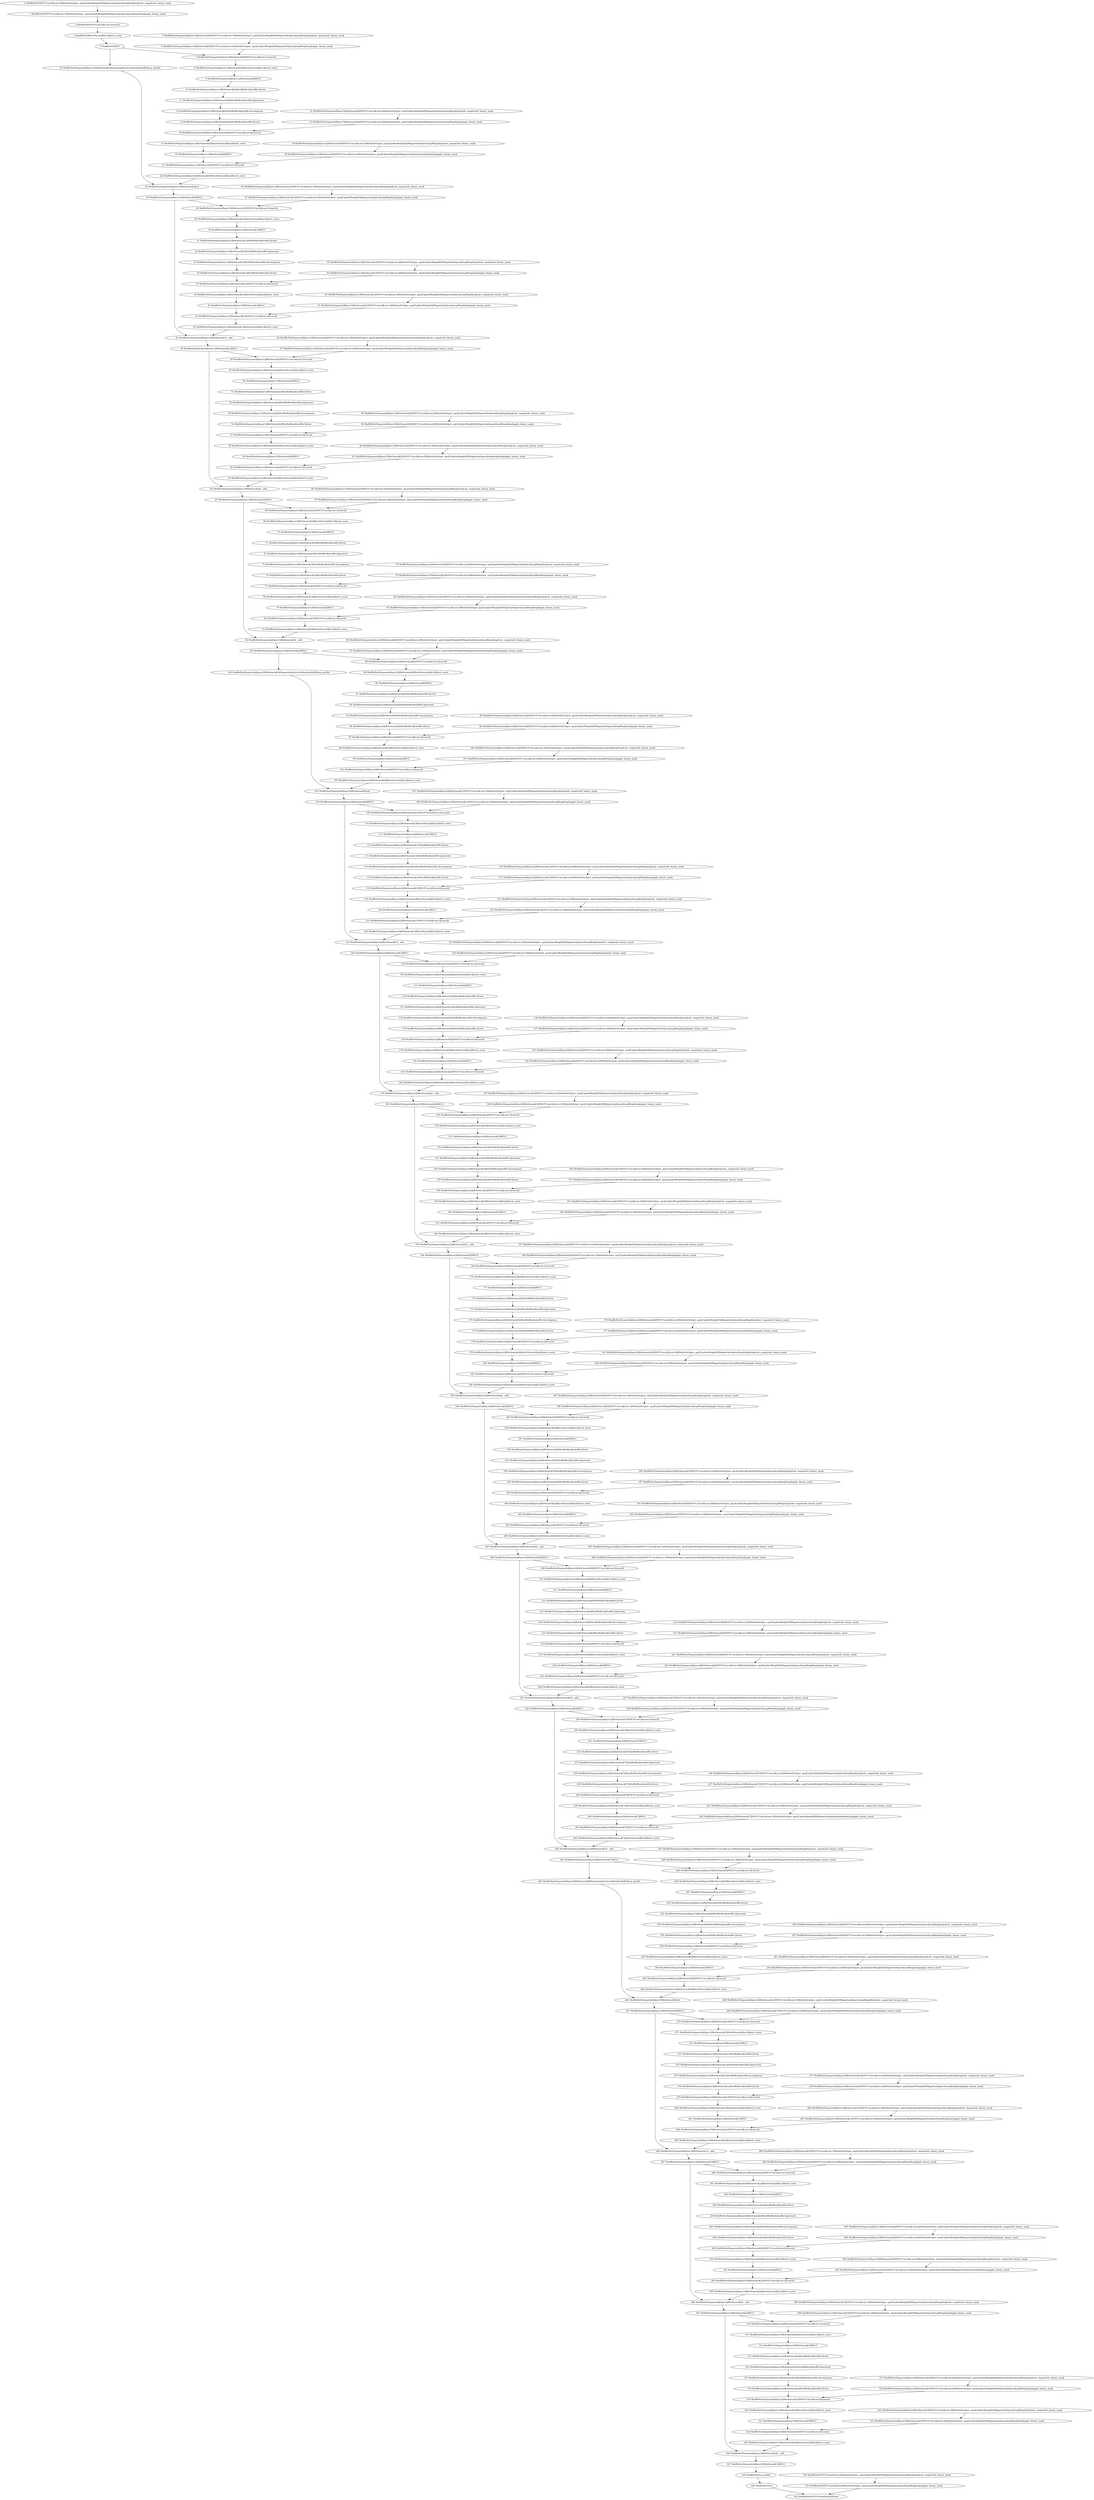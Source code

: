 strict digraph  {
"0 ShuffleNet/NNCFConv2d[conv1]/ModuleDict[pre_ops]/UpdateWeight[0]/MagnitudeSparsifyingWeight[op]/calc_magnitude_binary_mask" [id=0, scope="ShuffleNet/NNCFConv2d[conv1]/ModuleDict[pre_ops]/UpdateWeight[0]/MagnitudeSparsifyingWeight[op]", type=calc_magnitude_binary_mask];
"1 ShuffleNet/NNCFConv2d[conv1]/ModuleDict[pre_ops]/UpdateWeight[0]/MagnitudeSparsifyingWeight[op]/apply_binary_mask" [id=1, scope="ShuffleNet/NNCFConv2d[conv1]/ModuleDict[pre_ops]/UpdateWeight[0]/MagnitudeSparsifyingWeight[op]", type=apply_binary_mask];
"2 ShuffleNet/NNCFConv2d[conv1]/conv2d" [id=2, scope="ShuffleNet/NNCFConv2d[conv1]", type=conv2d];
"3 ShuffleNet/BatchNorm2d[bn1]/batch_norm" [id=3, scope="ShuffleNet/BatchNorm2d[bn1]", type=batch_norm];
"4 ShuffleNet/RELU" [id=4, scope=ShuffleNet, type=RELU];
"5 ShuffleNet/Sequential[layer1]/Bottleneck[0]/NNCFConv2d[conv1]/ModuleDict[pre_ops]/UpdateWeight[0]/MagnitudeSparsifyingWeight[op]/calc_magnitude_binary_mask" [id=5, scope="ShuffleNet/Sequential[layer1]/Bottleneck[0]/NNCFConv2d[conv1]/ModuleDict[pre_ops]/UpdateWeight[0]/MagnitudeSparsifyingWeight[op]", type=calc_magnitude_binary_mask];
"6 ShuffleNet/Sequential[layer1]/Bottleneck[0]/NNCFConv2d[conv1]/ModuleDict[pre_ops]/UpdateWeight[0]/MagnitudeSparsifyingWeight[op]/apply_binary_mask" [id=6, scope="ShuffleNet/Sequential[layer1]/Bottleneck[0]/NNCFConv2d[conv1]/ModuleDict[pre_ops]/UpdateWeight[0]/MagnitudeSparsifyingWeight[op]", type=apply_binary_mask];
"7 ShuffleNet/Sequential[layer1]/Bottleneck[0]/NNCFConv2d[conv1]/conv2d" [id=7, scope="ShuffleNet/Sequential[layer1]/Bottleneck[0]/NNCFConv2d[conv1]", type=conv2d];
"8 ShuffleNet/Sequential[layer1]/Bottleneck[0]/BatchNorm2d[bn1]/batch_norm" [id=8, scope="ShuffleNet/Sequential[layer1]/Bottleneck[0]/BatchNorm2d[bn1]", type=batch_norm];
"9 ShuffleNet/Sequential[layer1]/Bottleneck[0]/RELU" [id=9, scope="ShuffleNet/Sequential[layer1]/Bottleneck[0]", type=RELU];
"10 ShuffleNet/Sequential[layer1]/Bottleneck[0]/ShuffleBlock[shuffle1]/view" [id=10, scope="ShuffleNet/Sequential[layer1]/Bottleneck[0]/ShuffleBlock[shuffle1]", type=view];
"11 ShuffleNet/Sequential[layer1]/Bottleneck[0]/ShuffleBlock[shuffle1]/permute" [id=11, scope="ShuffleNet/Sequential[layer1]/Bottleneck[0]/ShuffleBlock[shuffle1]", type=permute];
"12 ShuffleNet/Sequential[layer1]/Bottleneck[0]/ShuffleBlock[shuffle1]/contiguous" [id=12, scope="ShuffleNet/Sequential[layer1]/Bottleneck[0]/ShuffleBlock[shuffle1]", type=contiguous];
"13 ShuffleNet/Sequential[layer1]/Bottleneck[0]/ShuffleBlock[shuffle1]/view" [id=13, scope="ShuffleNet/Sequential[layer1]/Bottleneck[0]/ShuffleBlock[shuffle1]", type=view];
"14 ShuffleNet/Sequential[layer1]/Bottleneck[0]/NNCFConv2d[conv2]/ModuleDict[pre_ops]/UpdateWeight[0]/MagnitudeSparsifyingWeight[op]/calc_magnitude_binary_mask" [id=14, scope="ShuffleNet/Sequential[layer1]/Bottleneck[0]/NNCFConv2d[conv2]/ModuleDict[pre_ops]/UpdateWeight[0]/MagnitudeSparsifyingWeight[op]", type=calc_magnitude_binary_mask];
"15 ShuffleNet/Sequential[layer1]/Bottleneck[0]/NNCFConv2d[conv2]/ModuleDict[pre_ops]/UpdateWeight[0]/MagnitudeSparsifyingWeight[op]/apply_binary_mask" [id=15, scope="ShuffleNet/Sequential[layer1]/Bottleneck[0]/NNCFConv2d[conv2]/ModuleDict[pre_ops]/UpdateWeight[0]/MagnitudeSparsifyingWeight[op]", type=apply_binary_mask];
"16 ShuffleNet/Sequential[layer1]/Bottleneck[0]/NNCFConv2d[conv2]/conv2d" [id=16, scope="ShuffleNet/Sequential[layer1]/Bottleneck[0]/NNCFConv2d[conv2]", type=conv2d];
"17 ShuffleNet/Sequential[layer1]/Bottleneck[0]/BatchNorm2d[bn2]/batch_norm" [id=17, scope="ShuffleNet/Sequential[layer1]/Bottleneck[0]/BatchNorm2d[bn2]", type=batch_norm];
"18 ShuffleNet/Sequential[layer1]/Bottleneck[0]/RELU" [id=18, scope="ShuffleNet/Sequential[layer1]/Bottleneck[0]", type=RELU];
"19 ShuffleNet/Sequential[layer1]/Bottleneck[0]/NNCFConv2d[conv3]/ModuleDict[pre_ops]/UpdateWeight[0]/MagnitudeSparsifyingWeight[op]/calc_magnitude_binary_mask" [id=19, scope="ShuffleNet/Sequential[layer1]/Bottleneck[0]/NNCFConv2d[conv3]/ModuleDict[pre_ops]/UpdateWeight[0]/MagnitudeSparsifyingWeight[op]", type=calc_magnitude_binary_mask];
"20 ShuffleNet/Sequential[layer1]/Bottleneck[0]/NNCFConv2d[conv3]/ModuleDict[pre_ops]/UpdateWeight[0]/MagnitudeSparsifyingWeight[op]/apply_binary_mask" [id=20, scope="ShuffleNet/Sequential[layer1]/Bottleneck[0]/NNCFConv2d[conv3]/ModuleDict[pre_ops]/UpdateWeight[0]/MagnitudeSparsifyingWeight[op]", type=apply_binary_mask];
"21 ShuffleNet/Sequential[layer1]/Bottleneck[0]/NNCFConv2d[conv3]/conv2d" [id=21, scope="ShuffleNet/Sequential[layer1]/Bottleneck[0]/NNCFConv2d[conv3]", type=conv2d];
"22 ShuffleNet/Sequential[layer1]/Bottleneck[0]/BatchNorm2d[bn3]/batch_norm" [id=22, scope="ShuffleNet/Sequential[layer1]/Bottleneck[0]/BatchNorm2d[bn3]", type=batch_norm];
"23 ShuffleNet/Sequential[layer1]/Bottleneck[0]/Sequential[shortcut]/AvgPool2d[0]/avg_pool2d" [id=23, scope="ShuffleNet/Sequential[layer1]/Bottleneck[0]/Sequential[shortcut]/AvgPool2d[0]", type=avg_pool2d];
"24 ShuffleNet/Sequential[layer1]/Bottleneck[0]/cat" [id=24, scope="ShuffleNet/Sequential[layer1]/Bottleneck[0]", type=cat];
"25 ShuffleNet/Sequential[layer1]/Bottleneck[0]/RELU" [id=25, scope="ShuffleNet/Sequential[layer1]/Bottleneck[0]", type=RELU];
"26 ShuffleNet/Sequential[layer1]/Bottleneck[1]/NNCFConv2d[conv1]/ModuleDict[pre_ops]/UpdateWeight[0]/MagnitudeSparsifyingWeight[op]/calc_magnitude_binary_mask" [id=26, scope="ShuffleNet/Sequential[layer1]/Bottleneck[1]/NNCFConv2d[conv1]/ModuleDict[pre_ops]/UpdateWeight[0]/MagnitudeSparsifyingWeight[op]", type=calc_magnitude_binary_mask];
"27 ShuffleNet/Sequential[layer1]/Bottleneck[1]/NNCFConv2d[conv1]/ModuleDict[pre_ops]/UpdateWeight[0]/MagnitudeSparsifyingWeight[op]/apply_binary_mask" [id=27, scope="ShuffleNet/Sequential[layer1]/Bottleneck[1]/NNCFConv2d[conv1]/ModuleDict[pre_ops]/UpdateWeight[0]/MagnitudeSparsifyingWeight[op]", type=apply_binary_mask];
"28 ShuffleNet/Sequential[layer1]/Bottleneck[1]/NNCFConv2d[conv1]/conv2d" [id=28, scope="ShuffleNet/Sequential[layer1]/Bottleneck[1]/NNCFConv2d[conv1]", type=conv2d];
"29 ShuffleNet/Sequential[layer1]/Bottleneck[1]/BatchNorm2d[bn1]/batch_norm" [id=29, scope="ShuffleNet/Sequential[layer1]/Bottleneck[1]/BatchNorm2d[bn1]", type=batch_norm];
"30 ShuffleNet/Sequential[layer1]/Bottleneck[1]/RELU" [id=30, scope="ShuffleNet/Sequential[layer1]/Bottleneck[1]", type=RELU];
"31 ShuffleNet/Sequential[layer1]/Bottleneck[1]/ShuffleBlock[shuffle1]/view" [id=31, scope="ShuffleNet/Sequential[layer1]/Bottleneck[1]/ShuffleBlock[shuffle1]", type=view];
"32 ShuffleNet/Sequential[layer1]/Bottleneck[1]/ShuffleBlock[shuffle1]/permute" [id=32, scope="ShuffleNet/Sequential[layer1]/Bottleneck[1]/ShuffleBlock[shuffle1]", type=permute];
"33 ShuffleNet/Sequential[layer1]/Bottleneck[1]/ShuffleBlock[shuffle1]/contiguous" [id=33, scope="ShuffleNet/Sequential[layer1]/Bottleneck[1]/ShuffleBlock[shuffle1]", type=contiguous];
"34 ShuffleNet/Sequential[layer1]/Bottleneck[1]/ShuffleBlock[shuffle1]/view" [id=34, scope="ShuffleNet/Sequential[layer1]/Bottleneck[1]/ShuffleBlock[shuffle1]", type=view];
"35 ShuffleNet/Sequential[layer1]/Bottleneck[1]/NNCFConv2d[conv2]/ModuleDict[pre_ops]/UpdateWeight[0]/MagnitudeSparsifyingWeight[op]/calc_magnitude_binary_mask" [id=35, scope="ShuffleNet/Sequential[layer1]/Bottleneck[1]/NNCFConv2d[conv2]/ModuleDict[pre_ops]/UpdateWeight[0]/MagnitudeSparsifyingWeight[op]", type=calc_magnitude_binary_mask];
"36 ShuffleNet/Sequential[layer1]/Bottleneck[1]/NNCFConv2d[conv2]/ModuleDict[pre_ops]/UpdateWeight[0]/MagnitudeSparsifyingWeight[op]/apply_binary_mask" [id=36, scope="ShuffleNet/Sequential[layer1]/Bottleneck[1]/NNCFConv2d[conv2]/ModuleDict[pre_ops]/UpdateWeight[0]/MagnitudeSparsifyingWeight[op]", type=apply_binary_mask];
"37 ShuffleNet/Sequential[layer1]/Bottleneck[1]/NNCFConv2d[conv2]/conv2d" [id=37, scope="ShuffleNet/Sequential[layer1]/Bottleneck[1]/NNCFConv2d[conv2]", type=conv2d];
"38 ShuffleNet/Sequential[layer1]/Bottleneck[1]/BatchNorm2d[bn2]/batch_norm" [id=38, scope="ShuffleNet/Sequential[layer1]/Bottleneck[1]/BatchNorm2d[bn2]", type=batch_norm];
"39 ShuffleNet/Sequential[layer1]/Bottleneck[1]/RELU" [id=39, scope="ShuffleNet/Sequential[layer1]/Bottleneck[1]", type=RELU];
"40 ShuffleNet/Sequential[layer1]/Bottleneck[1]/NNCFConv2d[conv3]/ModuleDict[pre_ops]/UpdateWeight[0]/MagnitudeSparsifyingWeight[op]/calc_magnitude_binary_mask" [id=40, scope="ShuffleNet/Sequential[layer1]/Bottleneck[1]/NNCFConv2d[conv3]/ModuleDict[pre_ops]/UpdateWeight[0]/MagnitudeSparsifyingWeight[op]", type=calc_magnitude_binary_mask];
"41 ShuffleNet/Sequential[layer1]/Bottleneck[1]/NNCFConv2d[conv3]/ModuleDict[pre_ops]/UpdateWeight[0]/MagnitudeSparsifyingWeight[op]/apply_binary_mask" [id=41, scope="ShuffleNet/Sequential[layer1]/Bottleneck[1]/NNCFConv2d[conv3]/ModuleDict[pre_ops]/UpdateWeight[0]/MagnitudeSparsifyingWeight[op]", type=apply_binary_mask];
"42 ShuffleNet/Sequential[layer1]/Bottleneck[1]/NNCFConv2d[conv3]/conv2d" [id=42, scope="ShuffleNet/Sequential[layer1]/Bottleneck[1]/NNCFConv2d[conv3]", type=conv2d];
"43 ShuffleNet/Sequential[layer1]/Bottleneck[1]/BatchNorm2d[bn3]/batch_norm" [id=43, scope="ShuffleNet/Sequential[layer1]/Bottleneck[1]/BatchNorm2d[bn3]", type=batch_norm];
"44 ShuffleNet/Sequential[layer1]/Bottleneck[1]/__add__" [id=44, scope="ShuffleNet/Sequential[layer1]/Bottleneck[1]", type=__add__];
"45 ShuffleNet/Sequential[layer1]/Bottleneck[1]/RELU" [id=45, scope="ShuffleNet/Sequential[layer1]/Bottleneck[1]", type=RELU];
"46 ShuffleNet/Sequential[layer1]/Bottleneck[2]/NNCFConv2d[conv1]/ModuleDict[pre_ops]/UpdateWeight[0]/MagnitudeSparsifyingWeight[op]/calc_magnitude_binary_mask" [id=46, scope="ShuffleNet/Sequential[layer1]/Bottleneck[2]/NNCFConv2d[conv1]/ModuleDict[pre_ops]/UpdateWeight[0]/MagnitudeSparsifyingWeight[op]", type=calc_magnitude_binary_mask];
"47 ShuffleNet/Sequential[layer1]/Bottleneck[2]/NNCFConv2d[conv1]/ModuleDict[pre_ops]/UpdateWeight[0]/MagnitudeSparsifyingWeight[op]/apply_binary_mask" [id=47, scope="ShuffleNet/Sequential[layer1]/Bottleneck[2]/NNCFConv2d[conv1]/ModuleDict[pre_ops]/UpdateWeight[0]/MagnitudeSparsifyingWeight[op]", type=apply_binary_mask];
"48 ShuffleNet/Sequential[layer1]/Bottleneck[2]/NNCFConv2d[conv1]/conv2d" [id=48, scope="ShuffleNet/Sequential[layer1]/Bottleneck[2]/NNCFConv2d[conv1]", type=conv2d];
"49 ShuffleNet/Sequential[layer1]/Bottleneck[2]/BatchNorm2d[bn1]/batch_norm" [id=49, scope="ShuffleNet/Sequential[layer1]/Bottleneck[2]/BatchNorm2d[bn1]", type=batch_norm];
"50 ShuffleNet/Sequential[layer1]/Bottleneck[2]/RELU" [id=50, scope="ShuffleNet/Sequential[layer1]/Bottleneck[2]", type=RELU];
"51 ShuffleNet/Sequential[layer1]/Bottleneck[2]/ShuffleBlock[shuffle1]/view" [id=51, scope="ShuffleNet/Sequential[layer1]/Bottleneck[2]/ShuffleBlock[shuffle1]", type=view];
"52 ShuffleNet/Sequential[layer1]/Bottleneck[2]/ShuffleBlock[shuffle1]/permute" [id=52, scope="ShuffleNet/Sequential[layer1]/Bottleneck[2]/ShuffleBlock[shuffle1]", type=permute];
"53 ShuffleNet/Sequential[layer1]/Bottleneck[2]/ShuffleBlock[shuffle1]/contiguous" [id=53, scope="ShuffleNet/Sequential[layer1]/Bottleneck[2]/ShuffleBlock[shuffle1]", type=contiguous];
"54 ShuffleNet/Sequential[layer1]/Bottleneck[2]/ShuffleBlock[shuffle1]/view" [id=54, scope="ShuffleNet/Sequential[layer1]/Bottleneck[2]/ShuffleBlock[shuffle1]", type=view];
"55 ShuffleNet/Sequential[layer1]/Bottleneck[2]/NNCFConv2d[conv2]/ModuleDict[pre_ops]/UpdateWeight[0]/MagnitudeSparsifyingWeight[op]/calc_magnitude_binary_mask" [id=55, scope="ShuffleNet/Sequential[layer1]/Bottleneck[2]/NNCFConv2d[conv2]/ModuleDict[pre_ops]/UpdateWeight[0]/MagnitudeSparsifyingWeight[op]", type=calc_magnitude_binary_mask];
"56 ShuffleNet/Sequential[layer1]/Bottleneck[2]/NNCFConv2d[conv2]/ModuleDict[pre_ops]/UpdateWeight[0]/MagnitudeSparsifyingWeight[op]/apply_binary_mask" [id=56, scope="ShuffleNet/Sequential[layer1]/Bottleneck[2]/NNCFConv2d[conv2]/ModuleDict[pre_ops]/UpdateWeight[0]/MagnitudeSparsifyingWeight[op]", type=apply_binary_mask];
"57 ShuffleNet/Sequential[layer1]/Bottleneck[2]/NNCFConv2d[conv2]/conv2d" [id=57, scope="ShuffleNet/Sequential[layer1]/Bottleneck[2]/NNCFConv2d[conv2]", type=conv2d];
"58 ShuffleNet/Sequential[layer1]/Bottleneck[2]/BatchNorm2d[bn2]/batch_norm" [id=58, scope="ShuffleNet/Sequential[layer1]/Bottleneck[2]/BatchNorm2d[bn2]", type=batch_norm];
"59 ShuffleNet/Sequential[layer1]/Bottleneck[2]/RELU" [id=59, scope="ShuffleNet/Sequential[layer1]/Bottleneck[2]", type=RELU];
"60 ShuffleNet/Sequential[layer1]/Bottleneck[2]/NNCFConv2d[conv3]/ModuleDict[pre_ops]/UpdateWeight[0]/MagnitudeSparsifyingWeight[op]/calc_magnitude_binary_mask" [id=60, scope="ShuffleNet/Sequential[layer1]/Bottleneck[2]/NNCFConv2d[conv3]/ModuleDict[pre_ops]/UpdateWeight[0]/MagnitudeSparsifyingWeight[op]", type=calc_magnitude_binary_mask];
"61 ShuffleNet/Sequential[layer1]/Bottleneck[2]/NNCFConv2d[conv3]/ModuleDict[pre_ops]/UpdateWeight[0]/MagnitudeSparsifyingWeight[op]/apply_binary_mask" [id=61, scope="ShuffleNet/Sequential[layer1]/Bottleneck[2]/NNCFConv2d[conv3]/ModuleDict[pre_ops]/UpdateWeight[0]/MagnitudeSparsifyingWeight[op]", type=apply_binary_mask];
"62 ShuffleNet/Sequential[layer1]/Bottleneck[2]/NNCFConv2d[conv3]/conv2d" [id=62, scope="ShuffleNet/Sequential[layer1]/Bottleneck[2]/NNCFConv2d[conv3]", type=conv2d];
"63 ShuffleNet/Sequential[layer1]/Bottleneck[2]/BatchNorm2d[bn3]/batch_norm" [id=63, scope="ShuffleNet/Sequential[layer1]/Bottleneck[2]/BatchNorm2d[bn3]", type=batch_norm];
"64 ShuffleNet/Sequential[layer1]/Bottleneck[2]/__add__" [id=64, scope="ShuffleNet/Sequential[layer1]/Bottleneck[2]", type=__add__];
"65 ShuffleNet/Sequential[layer1]/Bottleneck[2]/RELU" [id=65, scope="ShuffleNet/Sequential[layer1]/Bottleneck[2]", type=RELU];
"66 ShuffleNet/Sequential[layer1]/Bottleneck[3]/NNCFConv2d[conv1]/ModuleDict[pre_ops]/UpdateWeight[0]/MagnitudeSparsifyingWeight[op]/calc_magnitude_binary_mask" [id=66, scope="ShuffleNet/Sequential[layer1]/Bottleneck[3]/NNCFConv2d[conv1]/ModuleDict[pre_ops]/UpdateWeight[0]/MagnitudeSparsifyingWeight[op]", type=calc_magnitude_binary_mask];
"67 ShuffleNet/Sequential[layer1]/Bottleneck[3]/NNCFConv2d[conv1]/ModuleDict[pre_ops]/UpdateWeight[0]/MagnitudeSparsifyingWeight[op]/apply_binary_mask" [id=67, scope="ShuffleNet/Sequential[layer1]/Bottleneck[3]/NNCFConv2d[conv1]/ModuleDict[pre_ops]/UpdateWeight[0]/MagnitudeSparsifyingWeight[op]", type=apply_binary_mask];
"68 ShuffleNet/Sequential[layer1]/Bottleneck[3]/NNCFConv2d[conv1]/conv2d" [id=68, scope="ShuffleNet/Sequential[layer1]/Bottleneck[3]/NNCFConv2d[conv1]", type=conv2d];
"69 ShuffleNet/Sequential[layer1]/Bottleneck[3]/BatchNorm2d[bn1]/batch_norm" [id=69, scope="ShuffleNet/Sequential[layer1]/Bottleneck[3]/BatchNorm2d[bn1]", type=batch_norm];
"70 ShuffleNet/Sequential[layer1]/Bottleneck[3]/RELU" [id=70, scope="ShuffleNet/Sequential[layer1]/Bottleneck[3]", type=RELU];
"71 ShuffleNet/Sequential[layer1]/Bottleneck[3]/ShuffleBlock[shuffle1]/view" [id=71, scope="ShuffleNet/Sequential[layer1]/Bottleneck[3]/ShuffleBlock[shuffle1]", type=view];
"72 ShuffleNet/Sequential[layer1]/Bottleneck[3]/ShuffleBlock[shuffle1]/permute" [id=72, scope="ShuffleNet/Sequential[layer1]/Bottleneck[3]/ShuffleBlock[shuffle1]", type=permute];
"73 ShuffleNet/Sequential[layer1]/Bottleneck[3]/ShuffleBlock[shuffle1]/contiguous" [id=73, scope="ShuffleNet/Sequential[layer1]/Bottleneck[3]/ShuffleBlock[shuffle1]", type=contiguous];
"74 ShuffleNet/Sequential[layer1]/Bottleneck[3]/ShuffleBlock[shuffle1]/view" [id=74, scope="ShuffleNet/Sequential[layer1]/Bottleneck[3]/ShuffleBlock[shuffle1]", type=view];
"75 ShuffleNet/Sequential[layer1]/Bottleneck[3]/NNCFConv2d[conv2]/ModuleDict[pre_ops]/UpdateWeight[0]/MagnitudeSparsifyingWeight[op]/calc_magnitude_binary_mask" [id=75, scope="ShuffleNet/Sequential[layer1]/Bottleneck[3]/NNCFConv2d[conv2]/ModuleDict[pre_ops]/UpdateWeight[0]/MagnitudeSparsifyingWeight[op]", type=calc_magnitude_binary_mask];
"76 ShuffleNet/Sequential[layer1]/Bottleneck[3]/NNCFConv2d[conv2]/ModuleDict[pre_ops]/UpdateWeight[0]/MagnitudeSparsifyingWeight[op]/apply_binary_mask" [id=76, scope="ShuffleNet/Sequential[layer1]/Bottleneck[3]/NNCFConv2d[conv2]/ModuleDict[pre_ops]/UpdateWeight[0]/MagnitudeSparsifyingWeight[op]", type=apply_binary_mask];
"77 ShuffleNet/Sequential[layer1]/Bottleneck[3]/NNCFConv2d[conv2]/conv2d" [id=77, scope="ShuffleNet/Sequential[layer1]/Bottleneck[3]/NNCFConv2d[conv2]", type=conv2d];
"78 ShuffleNet/Sequential[layer1]/Bottleneck[3]/BatchNorm2d[bn2]/batch_norm" [id=78, scope="ShuffleNet/Sequential[layer1]/Bottleneck[3]/BatchNorm2d[bn2]", type=batch_norm];
"79 ShuffleNet/Sequential[layer1]/Bottleneck[3]/RELU" [id=79, scope="ShuffleNet/Sequential[layer1]/Bottleneck[3]", type=RELU];
"80 ShuffleNet/Sequential[layer1]/Bottleneck[3]/NNCFConv2d[conv3]/ModuleDict[pre_ops]/UpdateWeight[0]/MagnitudeSparsifyingWeight[op]/calc_magnitude_binary_mask" [id=80, scope="ShuffleNet/Sequential[layer1]/Bottleneck[3]/NNCFConv2d[conv3]/ModuleDict[pre_ops]/UpdateWeight[0]/MagnitudeSparsifyingWeight[op]", type=calc_magnitude_binary_mask];
"81 ShuffleNet/Sequential[layer1]/Bottleneck[3]/NNCFConv2d[conv3]/ModuleDict[pre_ops]/UpdateWeight[0]/MagnitudeSparsifyingWeight[op]/apply_binary_mask" [id=81, scope="ShuffleNet/Sequential[layer1]/Bottleneck[3]/NNCFConv2d[conv3]/ModuleDict[pre_ops]/UpdateWeight[0]/MagnitudeSparsifyingWeight[op]", type=apply_binary_mask];
"82 ShuffleNet/Sequential[layer1]/Bottleneck[3]/NNCFConv2d[conv3]/conv2d" [id=82, scope="ShuffleNet/Sequential[layer1]/Bottleneck[3]/NNCFConv2d[conv3]", type=conv2d];
"83 ShuffleNet/Sequential[layer1]/Bottleneck[3]/BatchNorm2d[bn3]/batch_norm" [id=83, scope="ShuffleNet/Sequential[layer1]/Bottleneck[3]/BatchNorm2d[bn3]", type=batch_norm];
"84 ShuffleNet/Sequential[layer1]/Bottleneck[3]/__add__" [id=84, scope="ShuffleNet/Sequential[layer1]/Bottleneck[3]", type=__add__];
"85 ShuffleNet/Sequential[layer1]/Bottleneck[3]/RELU" [id=85, scope="ShuffleNet/Sequential[layer1]/Bottleneck[3]", type=RELU];
"86 ShuffleNet/Sequential[layer2]/Bottleneck[0]/NNCFConv2d[conv1]/ModuleDict[pre_ops]/UpdateWeight[0]/MagnitudeSparsifyingWeight[op]/calc_magnitude_binary_mask" [id=86, scope="ShuffleNet/Sequential[layer2]/Bottleneck[0]/NNCFConv2d[conv1]/ModuleDict[pre_ops]/UpdateWeight[0]/MagnitudeSparsifyingWeight[op]", type=calc_magnitude_binary_mask];
"87 ShuffleNet/Sequential[layer2]/Bottleneck[0]/NNCFConv2d[conv1]/ModuleDict[pre_ops]/UpdateWeight[0]/MagnitudeSparsifyingWeight[op]/apply_binary_mask" [id=87, scope="ShuffleNet/Sequential[layer2]/Bottleneck[0]/NNCFConv2d[conv1]/ModuleDict[pre_ops]/UpdateWeight[0]/MagnitudeSparsifyingWeight[op]", type=apply_binary_mask];
"88 ShuffleNet/Sequential[layer2]/Bottleneck[0]/NNCFConv2d[conv1]/conv2d" [id=88, scope="ShuffleNet/Sequential[layer2]/Bottleneck[0]/NNCFConv2d[conv1]", type=conv2d];
"89 ShuffleNet/Sequential[layer2]/Bottleneck[0]/BatchNorm2d[bn1]/batch_norm" [id=89, scope="ShuffleNet/Sequential[layer2]/Bottleneck[0]/BatchNorm2d[bn1]", type=batch_norm];
"90 ShuffleNet/Sequential[layer2]/Bottleneck[0]/RELU" [id=90, scope="ShuffleNet/Sequential[layer2]/Bottleneck[0]", type=RELU];
"91 ShuffleNet/Sequential[layer2]/Bottleneck[0]/ShuffleBlock[shuffle1]/view" [id=91, scope="ShuffleNet/Sequential[layer2]/Bottleneck[0]/ShuffleBlock[shuffle1]", type=view];
"92 ShuffleNet/Sequential[layer2]/Bottleneck[0]/ShuffleBlock[shuffle1]/permute" [id=92, scope="ShuffleNet/Sequential[layer2]/Bottleneck[0]/ShuffleBlock[shuffle1]", type=permute];
"93 ShuffleNet/Sequential[layer2]/Bottleneck[0]/ShuffleBlock[shuffle1]/contiguous" [id=93, scope="ShuffleNet/Sequential[layer2]/Bottleneck[0]/ShuffleBlock[shuffle1]", type=contiguous];
"94 ShuffleNet/Sequential[layer2]/Bottleneck[0]/ShuffleBlock[shuffle1]/view" [id=94, scope="ShuffleNet/Sequential[layer2]/Bottleneck[0]/ShuffleBlock[shuffle1]", type=view];
"95 ShuffleNet/Sequential[layer2]/Bottleneck[0]/NNCFConv2d[conv2]/ModuleDict[pre_ops]/UpdateWeight[0]/MagnitudeSparsifyingWeight[op]/calc_magnitude_binary_mask" [id=95, scope="ShuffleNet/Sequential[layer2]/Bottleneck[0]/NNCFConv2d[conv2]/ModuleDict[pre_ops]/UpdateWeight[0]/MagnitudeSparsifyingWeight[op]", type=calc_magnitude_binary_mask];
"96 ShuffleNet/Sequential[layer2]/Bottleneck[0]/NNCFConv2d[conv2]/ModuleDict[pre_ops]/UpdateWeight[0]/MagnitudeSparsifyingWeight[op]/apply_binary_mask" [id=96, scope="ShuffleNet/Sequential[layer2]/Bottleneck[0]/NNCFConv2d[conv2]/ModuleDict[pre_ops]/UpdateWeight[0]/MagnitudeSparsifyingWeight[op]", type=apply_binary_mask];
"97 ShuffleNet/Sequential[layer2]/Bottleneck[0]/NNCFConv2d[conv2]/conv2d" [id=97, scope="ShuffleNet/Sequential[layer2]/Bottleneck[0]/NNCFConv2d[conv2]", type=conv2d];
"98 ShuffleNet/Sequential[layer2]/Bottleneck[0]/BatchNorm2d[bn2]/batch_norm" [id=98, scope="ShuffleNet/Sequential[layer2]/Bottleneck[0]/BatchNorm2d[bn2]", type=batch_norm];
"99 ShuffleNet/Sequential[layer2]/Bottleneck[0]/RELU" [id=99, scope="ShuffleNet/Sequential[layer2]/Bottleneck[0]", type=RELU];
"100 ShuffleNet/Sequential[layer2]/Bottleneck[0]/NNCFConv2d[conv3]/ModuleDict[pre_ops]/UpdateWeight[0]/MagnitudeSparsifyingWeight[op]/calc_magnitude_binary_mask" [id=100, scope="ShuffleNet/Sequential[layer2]/Bottleneck[0]/NNCFConv2d[conv3]/ModuleDict[pre_ops]/UpdateWeight[0]/MagnitudeSparsifyingWeight[op]", type=calc_magnitude_binary_mask];
"101 ShuffleNet/Sequential[layer2]/Bottleneck[0]/NNCFConv2d[conv3]/ModuleDict[pre_ops]/UpdateWeight[0]/MagnitudeSparsifyingWeight[op]/apply_binary_mask" [id=101, scope="ShuffleNet/Sequential[layer2]/Bottleneck[0]/NNCFConv2d[conv3]/ModuleDict[pre_ops]/UpdateWeight[0]/MagnitudeSparsifyingWeight[op]", type=apply_binary_mask];
"102 ShuffleNet/Sequential[layer2]/Bottleneck[0]/NNCFConv2d[conv3]/conv2d" [id=102, scope="ShuffleNet/Sequential[layer2]/Bottleneck[0]/NNCFConv2d[conv3]", type=conv2d];
"103 ShuffleNet/Sequential[layer2]/Bottleneck[0]/BatchNorm2d[bn3]/batch_norm" [id=103, scope="ShuffleNet/Sequential[layer2]/Bottleneck[0]/BatchNorm2d[bn3]", type=batch_norm];
"104 ShuffleNet/Sequential[layer2]/Bottleneck[0]/Sequential[shortcut]/AvgPool2d[0]/avg_pool2d" [id=104, scope="ShuffleNet/Sequential[layer2]/Bottleneck[0]/Sequential[shortcut]/AvgPool2d[0]", type=avg_pool2d];
"105 ShuffleNet/Sequential[layer2]/Bottleneck[0]/cat" [id=105, scope="ShuffleNet/Sequential[layer2]/Bottleneck[0]", type=cat];
"106 ShuffleNet/Sequential[layer2]/Bottleneck[0]/RELU" [id=106, scope="ShuffleNet/Sequential[layer2]/Bottleneck[0]", type=RELU];
"107 ShuffleNet/Sequential[layer2]/Bottleneck[1]/NNCFConv2d[conv1]/ModuleDict[pre_ops]/UpdateWeight[0]/MagnitudeSparsifyingWeight[op]/calc_magnitude_binary_mask" [id=107, scope="ShuffleNet/Sequential[layer2]/Bottleneck[1]/NNCFConv2d[conv1]/ModuleDict[pre_ops]/UpdateWeight[0]/MagnitudeSparsifyingWeight[op]", type=calc_magnitude_binary_mask];
"108 ShuffleNet/Sequential[layer2]/Bottleneck[1]/NNCFConv2d[conv1]/ModuleDict[pre_ops]/UpdateWeight[0]/MagnitudeSparsifyingWeight[op]/apply_binary_mask" [id=108, scope="ShuffleNet/Sequential[layer2]/Bottleneck[1]/NNCFConv2d[conv1]/ModuleDict[pre_ops]/UpdateWeight[0]/MagnitudeSparsifyingWeight[op]", type=apply_binary_mask];
"109 ShuffleNet/Sequential[layer2]/Bottleneck[1]/NNCFConv2d[conv1]/conv2d" [id=109, scope="ShuffleNet/Sequential[layer2]/Bottleneck[1]/NNCFConv2d[conv1]", type=conv2d];
"110 ShuffleNet/Sequential[layer2]/Bottleneck[1]/BatchNorm2d[bn1]/batch_norm" [id=110, scope="ShuffleNet/Sequential[layer2]/Bottleneck[1]/BatchNorm2d[bn1]", type=batch_norm];
"111 ShuffleNet/Sequential[layer2]/Bottleneck[1]/RELU" [id=111, scope="ShuffleNet/Sequential[layer2]/Bottleneck[1]", type=RELU];
"112 ShuffleNet/Sequential[layer2]/Bottleneck[1]/ShuffleBlock[shuffle1]/view" [id=112, scope="ShuffleNet/Sequential[layer2]/Bottleneck[1]/ShuffleBlock[shuffle1]", type=view];
"113 ShuffleNet/Sequential[layer2]/Bottleneck[1]/ShuffleBlock[shuffle1]/permute" [id=113, scope="ShuffleNet/Sequential[layer2]/Bottleneck[1]/ShuffleBlock[shuffle1]", type=permute];
"114 ShuffleNet/Sequential[layer2]/Bottleneck[1]/ShuffleBlock[shuffle1]/contiguous" [id=114, scope="ShuffleNet/Sequential[layer2]/Bottleneck[1]/ShuffleBlock[shuffle1]", type=contiguous];
"115 ShuffleNet/Sequential[layer2]/Bottleneck[1]/ShuffleBlock[shuffle1]/view" [id=115, scope="ShuffleNet/Sequential[layer2]/Bottleneck[1]/ShuffleBlock[shuffle1]", type=view];
"116 ShuffleNet/Sequential[layer2]/Bottleneck[1]/NNCFConv2d[conv2]/ModuleDict[pre_ops]/UpdateWeight[0]/MagnitudeSparsifyingWeight[op]/calc_magnitude_binary_mask" [id=116, scope="ShuffleNet/Sequential[layer2]/Bottleneck[1]/NNCFConv2d[conv2]/ModuleDict[pre_ops]/UpdateWeight[0]/MagnitudeSparsifyingWeight[op]", type=calc_magnitude_binary_mask];
"117 ShuffleNet/Sequential[layer2]/Bottleneck[1]/NNCFConv2d[conv2]/ModuleDict[pre_ops]/UpdateWeight[0]/MagnitudeSparsifyingWeight[op]/apply_binary_mask" [id=117, scope="ShuffleNet/Sequential[layer2]/Bottleneck[1]/NNCFConv2d[conv2]/ModuleDict[pre_ops]/UpdateWeight[0]/MagnitudeSparsifyingWeight[op]", type=apply_binary_mask];
"118 ShuffleNet/Sequential[layer2]/Bottleneck[1]/NNCFConv2d[conv2]/conv2d" [id=118, scope="ShuffleNet/Sequential[layer2]/Bottleneck[1]/NNCFConv2d[conv2]", type=conv2d];
"119 ShuffleNet/Sequential[layer2]/Bottleneck[1]/BatchNorm2d[bn2]/batch_norm" [id=119, scope="ShuffleNet/Sequential[layer2]/Bottleneck[1]/BatchNorm2d[bn2]", type=batch_norm];
"120 ShuffleNet/Sequential[layer2]/Bottleneck[1]/RELU" [id=120, scope="ShuffleNet/Sequential[layer2]/Bottleneck[1]", type=RELU];
"121 ShuffleNet/Sequential[layer2]/Bottleneck[1]/NNCFConv2d[conv3]/ModuleDict[pre_ops]/UpdateWeight[0]/MagnitudeSparsifyingWeight[op]/calc_magnitude_binary_mask" [id=121, scope="ShuffleNet/Sequential[layer2]/Bottleneck[1]/NNCFConv2d[conv3]/ModuleDict[pre_ops]/UpdateWeight[0]/MagnitudeSparsifyingWeight[op]", type=calc_magnitude_binary_mask];
"122 ShuffleNet/Sequential[layer2]/Bottleneck[1]/NNCFConv2d[conv3]/ModuleDict[pre_ops]/UpdateWeight[0]/MagnitudeSparsifyingWeight[op]/apply_binary_mask" [id=122, scope="ShuffleNet/Sequential[layer2]/Bottleneck[1]/NNCFConv2d[conv3]/ModuleDict[pre_ops]/UpdateWeight[0]/MagnitudeSparsifyingWeight[op]", type=apply_binary_mask];
"123 ShuffleNet/Sequential[layer2]/Bottleneck[1]/NNCFConv2d[conv3]/conv2d" [id=123, scope="ShuffleNet/Sequential[layer2]/Bottleneck[1]/NNCFConv2d[conv3]", type=conv2d];
"124 ShuffleNet/Sequential[layer2]/Bottleneck[1]/BatchNorm2d[bn3]/batch_norm" [id=124, scope="ShuffleNet/Sequential[layer2]/Bottleneck[1]/BatchNorm2d[bn3]", type=batch_norm];
"125 ShuffleNet/Sequential[layer2]/Bottleneck[1]/__add__" [id=125, scope="ShuffleNet/Sequential[layer2]/Bottleneck[1]", type=__add__];
"126 ShuffleNet/Sequential[layer2]/Bottleneck[1]/RELU" [id=126, scope="ShuffleNet/Sequential[layer2]/Bottleneck[1]", type=RELU];
"127 ShuffleNet/Sequential[layer2]/Bottleneck[2]/NNCFConv2d[conv1]/ModuleDict[pre_ops]/UpdateWeight[0]/MagnitudeSparsifyingWeight[op]/calc_magnitude_binary_mask" [id=127, scope="ShuffleNet/Sequential[layer2]/Bottleneck[2]/NNCFConv2d[conv1]/ModuleDict[pre_ops]/UpdateWeight[0]/MagnitudeSparsifyingWeight[op]", type=calc_magnitude_binary_mask];
"128 ShuffleNet/Sequential[layer2]/Bottleneck[2]/NNCFConv2d[conv1]/ModuleDict[pre_ops]/UpdateWeight[0]/MagnitudeSparsifyingWeight[op]/apply_binary_mask" [id=128, scope="ShuffleNet/Sequential[layer2]/Bottleneck[2]/NNCFConv2d[conv1]/ModuleDict[pre_ops]/UpdateWeight[0]/MagnitudeSparsifyingWeight[op]", type=apply_binary_mask];
"129 ShuffleNet/Sequential[layer2]/Bottleneck[2]/NNCFConv2d[conv1]/conv2d" [id=129, scope="ShuffleNet/Sequential[layer2]/Bottleneck[2]/NNCFConv2d[conv1]", type=conv2d];
"130 ShuffleNet/Sequential[layer2]/Bottleneck[2]/BatchNorm2d[bn1]/batch_norm" [id=130, scope="ShuffleNet/Sequential[layer2]/Bottleneck[2]/BatchNorm2d[bn1]", type=batch_norm];
"131 ShuffleNet/Sequential[layer2]/Bottleneck[2]/RELU" [id=131, scope="ShuffleNet/Sequential[layer2]/Bottleneck[2]", type=RELU];
"132 ShuffleNet/Sequential[layer2]/Bottleneck[2]/ShuffleBlock[shuffle1]/view" [id=132, scope="ShuffleNet/Sequential[layer2]/Bottleneck[2]/ShuffleBlock[shuffle1]", type=view];
"133 ShuffleNet/Sequential[layer2]/Bottleneck[2]/ShuffleBlock[shuffle1]/permute" [id=133, scope="ShuffleNet/Sequential[layer2]/Bottleneck[2]/ShuffleBlock[shuffle1]", type=permute];
"134 ShuffleNet/Sequential[layer2]/Bottleneck[2]/ShuffleBlock[shuffle1]/contiguous" [id=134, scope="ShuffleNet/Sequential[layer2]/Bottleneck[2]/ShuffleBlock[shuffle1]", type=contiguous];
"135 ShuffleNet/Sequential[layer2]/Bottleneck[2]/ShuffleBlock[shuffle1]/view" [id=135, scope="ShuffleNet/Sequential[layer2]/Bottleneck[2]/ShuffleBlock[shuffle1]", type=view];
"136 ShuffleNet/Sequential[layer2]/Bottleneck[2]/NNCFConv2d[conv2]/ModuleDict[pre_ops]/UpdateWeight[0]/MagnitudeSparsifyingWeight[op]/calc_magnitude_binary_mask" [id=136, scope="ShuffleNet/Sequential[layer2]/Bottleneck[2]/NNCFConv2d[conv2]/ModuleDict[pre_ops]/UpdateWeight[0]/MagnitudeSparsifyingWeight[op]", type=calc_magnitude_binary_mask];
"137 ShuffleNet/Sequential[layer2]/Bottleneck[2]/NNCFConv2d[conv2]/ModuleDict[pre_ops]/UpdateWeight[0]/MagnitudeSparsifyingWeight[op]/apply_binary_mask" [id=137, scope="ShuffleNet/Sequential[layer2]/Bottleneck[2]/NNCFConv2d[conv2]/ModuleDict[pre_ops]/UpdateWeight[0]/MagnitudeSparsifyingWeight[op]", type=apply_binary_mask];
"138 ShuffleNet/Sequential[layer2]/Bottleneck[2]/NNCFConv2d[conv2]/conv2d" [id=138, scope="ShuffleNet/Sequential[layer2]/Bottleneck[2]/NNCFConv2d[conv2]", type=conv2d];
"139 ShuffleNet/Sequential[layer2]/Bottleneck[2]/BatchNorm2d[bn2]/batch_norm" [id=139, scope="ShuffleNet/Sequential[layer2]/Bottleneck[2]/BatchNorm2d[bn2]", type=batch_norm];
"140 ShuffleNet/Sequential[layer2]/Bottleneck[2]/RELU" [id=140, scope="ShuffleNet/Sequential[layer2]/Bottleneck[2]", type=RELU];
"141 ShuffleNet/Sequential[layer2]/Bottleneck[2]/NNCFConv2d[conv3]/ModuleDict[pre_ops]/UpdateWeight[0]/MagnitudeSparsifyingWeight[op]/calc_magnitude_binary_mask" [id=141, scope="ShuffleNet/Sequential[layer2]/Bottleneck[2]/NNCFConv2d[conv3]/ModuleDict[pre_ops]/UpdateWeight[0]/MagnitudeSparsifyingWeight[op]", type=calc_magnitude_binary_mask];
"142 ShuffleNet/Sequential[layer2]/Bottleneck[2]/NNCFConv2d[conv3]/ModuleDict[pre_ops]/UpdateWeight[0]/MagnitudeSparsifyingWeight[op]/apply_binary_mask" [id=142, scope="ShuffleNet/Sequential[layer2]/Bottleneck[2]/NNCFConv2d[conv3]/ModuleDict[pre_ops]/UpdateWeight[0]/MagnitudeSparsifyingWeight[op]", type=apply_binary_mask];
"143 ShuffleNet/Sequential[layer2]/Bottleneck[2]/NNCFConv2d[conv3]/conv2d" [id=143, scope="ShuffleNet/Sequential[layer2]/Bottleneck[2]/NNCFConv2d[conv3]", type=conv2d];
"144 ShuffleNet/Sequential[layer2]/Bottleneck[2]/BatchNorm2d[bn3]/batch_norm" [id=144, scope="ShuffleNet/Sequential[layer2]/Bottleneck[2]/BatchNorm2d[bn3]", type=batch_norm];
"145 ShuffleNet/Sequential[layer2]/Bottleneck[2]/__add__" [id=145, scope="ShuffleNet/Sequential[layer2]/Bottleneck[2]", type=__add__];
"146 ShuffleNet/Sequential[layer2]/Bottleneck[2]/RELU" [id=146, scope="ShuffleNet/Sequential[layer2]/Bottleneck[2]", type=RELU];
"147 ShuffleNet/Sequential[layer2]/Bottleneck[3]/NNCFConv2d[conv1]/ModuleDict[pre_ops]/UpdateWeight[0]/MagnitudeSparsifyingWeight[op]/calc_magnitude_binary_mask" [id=147, scope="ShuffleNet/Sequential[layer2]/Bottleneck[3]/NNCFConv2d[conv1]/ModuleDict[pre_ops]/UpdateWeight[0]/MagnitudeSparsifyingWeight[op]", type=calc_magnitude_binary_mask];
"148 ShuffleNet/Sequential[layer2]/Bottleneck[3]/NNCFConv2d[conv1]/ModuleDict[pre_ops]/UpdateWeight[0]/MagnitudeSparsifyingWeight[op]/apply_binary_mask" [id=148, scope="ShuffleNet/Sequential[layer2]/Bottleneck[3]/NNCFConv2d[conv1]/ModuleDict[pre_ops]/UpdateWeight[0]/MagnitudeSparsifyingWeight[op]", type=apply_binary_mask];
"149 ShuffleNet/Sequential[layer2]/Bottleneck[3]/NNCFConv2d[conv1]/conv2d" [id=149, scope="ShuffleNet/Sequential[layer2]/Bottleneck[3]/NNCFConv2d[conv1]", type=conv2d];
"150 ShuffleNet/Sequential[layer2]/Bottleneck[3]/BatchNorm2d[bn1]/batch_norm" [id=150, scope="ShuffleNet/Sequential[layer2]/Bottleneck[3]/BatchNorm2d[bn1]", type=batch_norm];
"151 ShuffleNet/Sequential[layer2]/Bottleneck[3]/RELU" [id=151, scope="ShuffleNet/Sequential[layer2]/Bottleneck[3]", type=RELU];
"152 ShuffleNet/Sequential[layer2]/Bottleneck[3]/ShuffleBlock[shuffle1]/view" [id=152, scope="ShuffleNet/Sequential[layer2]/Bottleneck[3]/ShuffleBlock[shuffle1]", type=view];
"153 ShuffleNet/Sequential[layer2]/Bottleneck[3]/ShuffleBlock[shuffle1]/permute" [id=153, scope="ShuffleNet/Sequential[layer2]/Bottleneck[3]/ShuffleBlock[shuffle1]", type=permute];
"154 ShuffleNet/Sequential[layer2]/Bottleneck[3]/ShuffleBlock[shuffle1]/contiguous" [id=154, scope="ShuffleNet/Sequential[layer2]/Bottleneck[3]/ShuffleBlock[shuffle1]", type=contiguous];
"155 ShuffleNet/Sequential[layer2]/Bottleneck[3]/ShuffleBlock[shuffle1]/view" [id=155, scope="ShuffleNet/Sequential[layer2]/Bottleneck[3]/ShuffleBlock[shuffle1]", type=view];
"156 ShuffleNet/Sequential[layer2]/Bottleneck[3]/NNCFConv2d[conv2]/ModuleDict[pre_ops]/UpdateWeight[0]/MagnitudeSparsifyingWeight[op]/calc_magnitude_binary_mask" [id=156, scope="ShuffleNet/Sequential[layer2]/Bottleneck[3]/NNCFConv2d[conv2]/ModuleDict[pre_ops]/UpdateWeight[0]/MagnitudeSparsifyingWeight[op]", type=calc_magnitude_binary_mask];
"157 ShuffleNet/Sequential[layer2]/Bottleneck[3]/NNCFConv2d[conv2]/ModuleDict[pre_ops]/UpdateWeight[0]/MagnitudeSparsifyingWeight[op]/apply_binary_mask" [id=157, scope="ShuffleNet/Sequential[layer2]/Bottleneck[3]/NNCFConv2d[conv2]/ModuleDict[pre_ops]/UpdateWeight[0]/MagnitudeSparsifyingWeight[op]", type=apply_binary_mask];
"158 ShuffleNet/Sequential[layer2]/Bottleneck[3]/NNCFConv2d[conv2]/conv2d" [id=158, scope="ShuffleNet/Sequential[layer2]/Bottleneck[3]/NNCFConv2d[conv2]", type=conv2d];
"159 ShuffleNet/Sequential[layer2]/Bottleneck[3]/BatchNorm2d[bn2]/batch_norm" [id=159, scope="ShuffleNet/Sequential[layer2]/Bottleneck[3]/BatchNorm2d[bn2]", type=batch_norm];
"160 ShuffleNet/Sequential[layer2]/Bottleneck[3]/RELU" [id=160, scope="ShuffleNet/Sequential[layer2]/Bottleneck[3]", type=RELU];
"161 ShuffleNet/Sequential[layer2]/Bottleneck[3]/NNCFConv2d[conv3]/ModuleDict[pre_ops]/UpdateWeight[0]/MagnitudeSparsifyingWeight[op]/calc_magnitude_binary_mask" [id=161, scope="ShuffleNet/Sequential[layer2]/Bottleneck[3]/NNCFConv2d[conv3]/ModuleDict[pre_ops]/UpdateWeight[0]/MagnitudeSparsifyingWeight[op]", type=calc_magnitude_binary_mask];
"162 ShuffleNet/Sequential[layer2]/Bottleneck[3]/NNCFConv2d[conv3]/ModuleDict[pre_ops]/UpdateWeight[0]/MagnitudeSparsifyingWeight[op]/apply_binary_mask" [id=162, scope="ShuffleNet/Sequential[layer2]/Bottleneck[3]/NNCFConv2d[conv3]/ModuleDict[pre_ops]/UpdateWeight[0]/MagnitudeSparsifyingWeight[op]", type=apply_binary_mask];
"163 ShuffleNet/Sequential[layer2]/Bottleneck[3]/NNCFConv2d[conv3]/conv2d" [id=163, scope="ShuffleNet/Sequential[layer2]/Bottleneck[3]/NNCFConv2d[conv3]", type=conv2d];
"164 ShuffleNet/Sequential[layer2]/Bottleneck[3]/BatchNorm2d[bn3]/batch_norm" [id=164, scope="ShuffleNet/Sequential[layer2]/Bottleneck[3]/BatchNorm2d[bn3]", type=batch_norm];
"165 ShuffleNet/Sequential[layer2]/Bottleneck[3]/__add__" [id=165, scope="ShuffleNet/Sequential[layer2]/Bottleneck[3]", type=__add__];
"166 ShuffleNet/Sequential[layer2]/Bottleneck[3]/RELU" [id=166, scope="ShuffleNet/Sequential[layer2]/Bottleneck[3]", type=RELU];
"167 ShuffleNet/Sequential[layer2]/Bottleneck[4]/NNCFConv2d[conv1]/ModuleDict[pre_ops]/UpdateWeight[0]/MagnitudeSparsifyingWeight[op]/calc_magnitude_binary_mask" [id=167, scope="ShuffleNet/Sequential[layer2]/Bottleneck[4]/NNCFConv2d[conv1]/ModuleDict[pre_ops]/UpdateWeight[0]/MagnitudeSparsifyingWeight[op]", type=calc_magnitude_binary_mask];
"168 ShuffleNet/Sequential[layer2]/Bottleneck[4]/NNCFConv2d[conv1]/ModuleDict[pre_ops]/UpdateWeight[0]/MagnitudeSparsifyingWeight[op]/apply_binary_mask" [id=168, scope="ShuffleNet/Sequential[layer2]/Bottleneck[4]/NNCFConv2d[conv1]/ModuleDict[pre_ops]/UpdateWeight[0]/MagnitudeSparsifyingWeight[op]", type=apply_binary_mask];
"169 ShuffleNet/Sequential[layer2]/Bottleneck[4]/NNCFConv2d[conv1]/conv2d" [id=169, scope="ShuffleNet/Sequential[layer2]/Bottleneck[4]/NNCFConv2d[conv1]", type=conv2d];
"170 ShuffleNet/Sequential[layer2]/Bottleneck[4]/BatchNorm2d[bn1]/batch_norm" [id=170, scope="ShuffleNet/Sequential[layer2]/Bottleneck[4]/BatchNorm2d[bn1]", type=batch_norm];
"171 ShuffleNet/Sequential[layer2]/Bottleneck[4]/RELU" [id=171, scope="ShuffleNet/Sequential[layer2]/Bottleneck[4]", type=RELU];
"172 ShuffleNet/Sequential[layer2]/Bottleneck[4]/ShuffleBlock[shuffle1]/view" [id=172, scope="ShuffleNet/Sequential[layer2]/Bottleneck[4]/ShuffleBlock[shuffle1]", type=view];
"173 ShuffleNet/Sequential[layer2]/Bottleneck[4]/ShuffleBlock[shuffle1]/permute" [id=173, scope="ShuffleNet/Sequential[layer2]/Bottleneck[4]/ShuffleBlock[shuffle1]", type=permute];
"174 ShuffleNet/Sequential[layer2]/Bottleneck[4]/ShuffleBlock[shuffle1]/contiguous" [id=174, scope="ShuffleNet/Sequential[layer2]/Bottleneck[4]/ShuffleBlock[shuffle1]", type=contiguous];
"175 ShuffleNet/Sequential[layer2]/Bottleneck[4]/ShuffleBlock[shuffle1]/view" [id=175, scope="ShuffleNet/Sequential[layer2]/Bottleneck[4]/ShuffleBlock[shuffle1]", type=view];
"176 ShuffleNet/Sequential[layer2]/Bottleneck[4]/NNCFConv2d[conv2]/ModuleDict[pre_ops]/UpdateWeight[0]/MagnitudeSparsifyingWeight[op]/calc_magnitude_binary_mask" [id=176, scope="ShuffleNet/Sequential[layer2]/Bottleneck[4]/NNCFConv2d[conv2]/ModuleDict[pre_ops]/UpdateWeight[0]/MagnitudeSparsifyingWeight[op]", type=calc_magnitude_binary_mask];
"177 ShuffleNet/Sequential[layer2]/Bottleneck[4]/NNCFConv2d[conv2]/ModuleDict[pre_ops]/UpdateWeight[0]/MagnitudeSparsifyingWeight[op]/apply_binary_mask" [id=177, scope="ShuffleNet/Sequential[layer2]/Bottleneck[4]/NNCFConv2d[conv2]/ModuleDict[pre_ops]/UpdateWeight[0]/MagnitudeSparsifyingWeight[op]", type=apply_binary_mask];
"178 ShuffleNet/Sequential[layer2]/Bottleneck[4]/NNCFConv2d[conv2]/conv2d" [id=178, scope="ShuffleNet/Sequential[layer2]/Bottleneck[4]/NNCFConv2d[conv2]", type=conv2d];
"179 ShuffleNet/Sequential[layer2]/Bottleneck[4]/BatchNorm2d[bn2]/batch_norm" [id=179, scope="ShuffleNet/Sequential[layer2]/Bottleneck[4]/BatchNorm2d[bn2]", type=batch_norm];
"180 ShuffleNet/Sequential[layer2]/Bottleneck[4]/RELU" [id=180, scope="ShuffleNet/Sequential[layer2]/Bottleneck[4]", type=RELU];
"181 ShuffleNet/Sequential[layer2]/Bottleneck[4]/NNCFConv2d[conv3]/ModuleDict[pre_ops]/UpdateWeight[0]/MagnitudeSparsifyingWeight[op]/calc_magnitude_binary_mask" [id=181, scope="ShuffleNet/Sequential[layer2]/Bottleneck[4]/NNCFConv2d[conv3]/ModuleDict[pre_ops]/UpdateWeight[0]/MagnitudeSparsifyingWeight[op]", type=calc_magnitude_binary_mask];
"182 ShuffleNet/Sequential[layer2]/Bottleneck[4]/NNCFConv2d[conv3]/ModuleDict[pre_ops]/UpdateWeight[0]/MagnitudeSparsifyingWeight[op]/apply_binary_mask" [id=182, scope="ShuffleNet/Sequential[layer2]/Bottleneck[4]/NNCFConv2d[conv3]/ModuleDict[pre_ops]/UpdateWeight[0]/MagnitudeSparsifyingWeight[op]", type=apply_binary_mask];
"183 ShuffleNet/Sequential[layer2]/Bottleneck[4]/NNCFConv2d[conv3]/conv2d" [id=183, scope="ShuffleNet/Sequential[layer2]/Bottleneck[4]/NNCFConv2d[conv3]", type=conv2d];
"184 ShuffleNet/Sequential[layer2]/Bottleneck[4]/BatchNorm2d[bn3]/batch_norm" [id=184, scope="ShuffleNet/Sequential[layer2]/Bottleneck[4]/BatchNorm2d[bn3]", type=batch_norm];
"185 ShuffleNet/Sequential[layer2]/Bottleneck[4]/__add__" [id=185, scope="ShuffleNet/Sequential[layer2]/Bottleneck[4]", type=__add__];
"186 ShuffleNet/Sequential[layer2]/Bottleneck[4]/RELU" [id=186, scope="ShuffleNet/Sequential[layer2]/Bottleneck[4]", type=RELU];
"187 ShuffleNet/Sequential[layer2]/Bottleneck[5]/NNCFConv2d[conv1]/ModuleDict[pre_ops]/UpdateWeight[0]/MagnitudeSparsifyingWeight[op]/calc_magnitude_binary_mask" [id=187, scope="ShuffleNet/Sequential[layer2]/Bottleneck[5]/NNCFConv2d[conv1]/ModuleDict[pre_ops]/UpdateWeight[0]/MagnitudeSparsifyingWeight[op]", type=calc_magnitude_binary_mask];
"188 ShuffleNet/Sequential[layer2]/Bottleneck[5]/NNCFConv2d[conv1]/ModuleDict[pre_ops]/UpdateWeight[0]/MagnitudeSparsifyingWeight[op]/apply_binary_mask" [id=188, scope="ShuffleNet/Sequential[layer2]/Bottleneck[5]/NNCFConv2d[conv1]/ModuleDict[pre_ops]/UpdateWeight[0]/MagnitudeSparsifyingWeight[op]", type=apply_binary_mask];
"189 ShuffleNet/Sequential[layer2]/Bottleneck[5]/NNCFConv2d[conv1]/conv2d" [id=189, scope="ShuffleNet/Sequential[layer2]/Bottleneck[5]/NNCFConv2d[conv1]", type=conv2d];
"190 ShuffleNet/Sequential[layer2]/Bottleneck[5]/BatchNorm2d[bn1]/batch_norm" [id=190, scope="ShuffleNet/Sequential[layer2]/Bottleneck[5]/BatchNorm2d[bn1]", type=batch_norm];
"191 ShuffleNet/Sequential[layer2]/Bottleneck[5]/RELU" [id=191, scope="ShuffleNet/Sequential[layer2]/Bottleneck[5]", type=RELU];
"192 ShuffleNet/Sequential[layer2]/Bottleneck[5]/ShuffleBlock[shuffle1]/view" [id=192, scope="ShuffleNet/Sequential[layer2]/Bottleneck[5]/ShuffleBlock[shuffle1]", type=view];
"193 ShuffleNet/Sequential[layer2]/Bottleneck[5]/ShuffleBlock[shuffle1]/permute" [id=193, scope="ShuffleNet/Sequential[layer2]/Bottleneck[5]/ShuffleBlock[shuffle1]", type=permute];
"194 ShuffleNet/Sequential[layer2]/Bottleneck[5]/ShuffleBlock[shuffle1]/contiguous" [id=194, scope="ShuffleNet/Sequential[layer2]/Bottleneck[5]/ShuffleBlock[shuffle1]", type=contiguous];
"195 ShuffleNet/Sequential[layer2]/Bottleneck[5]/ShuffleBlock[shuffle1]/view" [id=195, scope="ShuffleNet/Sequential[layer2]/Bottleneck[5]/ShuffleBlock[shuffle1]", type=view];
"196 ShuffleNet/Sequential[layer2]/Bottleneck[5]/NNCFConv2d[conv2]/ModuleDict[pre_ops]/UpdateWeight[0]/MagnitudeSparsifyingWeight[op]/calc_magnitude_binary_mask" [id=196, scope="ShuffleNet/Sequential[layer2]/Bottleneck[5]/NNCFConv2d[conv2]/ModuleDict[pre_ops]/UpdateWeight[0]/MagnitudeSparsifyingWeight[op]", type=calc_magnitude_binary_mask];
"197 ShuffleNet/Sequential[layer2]/Bottleneck[5]/NNCFConv2d[conv2]/ModuleDict[pre_ops]/UpdateWeight[0]/MagnitudeSparsifyingWeight[op]/apply_binary_mask" [id=197, scope="ShuffleNet/Sequential[layer2]/Bottleneck[5]/NNCFConv2d[conv2]/ModuleDict[pre_ops]/UpdateWeight[0]/MagnitudeSparsifyingWeight[op]", type=apply_binary_mask];
"198 ShuffleNet/Sequential[layer2]/Bottleneck[5]/NNCFConv2d[conv2]/conv2d" [id=198, scope="ShuffleNet/Sequential[layer2]/Bottleneck[5]/NNCFConv2d[conv2]", type=conv2d];
"199 ShuffleNet/Sequential[layer2]/Bottleneck[5]/BatchNorm2d[bn2]/batch_norm" [id=199, scope="ShuffleNet/Sequential[layer2]/Bottleneck[5]/BatchNorm2d[bn2]", type=batch_norm];
"200 ShuffleNet/Sequential[layer2]/Bottleneck[5]/RELU" [id=200, scope="ShuffleNet/Sequential[layer2]/Bottleneck[5]", type=RELU];
"201 ShuffleNet/Sequential[layer2]/Bottleneck[5]/NNCFConv2d[conv3]/ModuleDict[pre_ops]/UpdateWeight[0]/MagnitudeSparsifyingWeight[op]/calc_magnitude_binary_mask" [id=201, scope="ShuffleNet/Sequential[layer2]/Bottleneck[5]/NNCFConv2d[conv3]/ModuleDict[pre_ops]/UpdateWeight[0]/MagnitudeSparsifyingWeight[op]", type=calc_magnitude_binary_mask];
"202 ShuffleNet/Sequential[layer2]/Bottleneck[5]/NNCFConv2d[conv3]/ModuleDict[pre_ops]/UpdateWeight[0]/MagnitudeSparsifyingWeight[op]/apply_binary_mask" [id=202, scope="ShuffleNet/Sequential[layer2]/Bottleneck[5]/NNCFConv2d[conv3]/ModuleDict[pre_ops]/UpdateWeight[0]/MagnitudeSparsifyingWeight[op]", type=apply_binary_mask];
"203 ShuffleNet/Sequential[layer2]/Bottleneck[5]/NNCFConv2d[conv3]/conv2d" [id=203, scope="ShuffleNet/Sequential[layer2]/Bottleneck[5]/NNCFConv2d[conv3]", type=conv2d];
"204 ShuffleNet/Sequential[layer2]/Bottleneck[5]/BatchNorm2d[bn3]/batch_norm" [id=204, scope="ShuffleNet/Sequential[layer2]/Bottleneck[5]/BatchNorm2d[bn3]", type=batch_norm];
"205 ShuffleNet/Sequential[layer2]/Bottleneck[5]/__add__" [id=205, scope="ShuffleNet/Sequential[layer2]/Bottleneck[5]", type=__add__];
"206 ShuffleNet/Sequential[layer2]/Bottleneck[5]/RELU" [id=206, scope="ShuffleNet/Sequential[layer2]/Bottleneck[5]", type=RELU];
"207 ShuffleNet/Sequential[layer2]/Bottleneck[6]/NNCFConv2d[conv1]/ModuleDict[pre_ops]/UpdateWeight[0]/MagnitudeSparsifyingWeight[op]/calc_magnitude_binary_mask" [id=207, scope="ShuffleNet/Sequential[layer2]/Bottleneck[6]/NNCFConv2d[conv1]/ModuleDict[pre_ops]/UpdateWeight[0]/MagnitudeSparsifyingWeight[op]", type=calc_magnitude_binary_mask];
"208 ShuffleNet/Sequential[layer2]/Bottleneck[6]/NNCFConv2d[conv1]/ModuleDict[pre_ops]/UpdateWeight[0]/MagnitudeSparsifyingWeight[op]/apply_binary_mask" [id=208, scope="ShuffleNet/Sequential[layer2]/Bottleneck[6]/NNCFConv2d[conv1]/ModuleDict[pre_ops]/UpdateWeight[0]/MagnitudeSparsifyingWeight[op]", type=apply_binary_mask];
"209 ShuffleNet/Sequential[layer2]/Bottleneck[6]/NNCFConv2d[conv1]/conv2d" [id=209, scope="ShuffleNet/Sequential[layer2]/Bottleneck[6]/NNCFConv2d[conv1]", type=conv2d];
"210 ShuffleNet/Sequential[layer2]/Bottleneck[6]/BatchNorm2d[bn1]/batch_norm" [id=210, scope="ShuffleNet/Sequential[layer2]/Bottleneck[6]/BatchNorm2d[bn1]", type=batch_norm];
"211 ShuffleNet/Sequential[layer2]/Bottleneck[6]/RELU" [id=211, scope="ShuffleNet/Sequential[layer2]/Bottleneck[6]", type=RELU];
"212 ShuffleNet/Sequential[layer2]/Bottleneck[6]/ShuffleBlock[shuffle1]/view" [id=212, scope="ShuffleNet/Sequential[layer2]/Bottleneck[6]/ShuffleBlock[shuffle1]", type=view];
"213 ShuffleNet/Sequential[layer2]/Bottleneck[6]/ShuffleBlock[shuffle1]/permute" [id=213, scope="ShuffleNet/Sequential[layer2]/Bottleneck[6]/ShuffleBlock[shuffle1]", type=permute];
"214 ShuffleNet/Sequential[layer2]/Bottleneck[6]/ShuffleBlock[shuffle1]/contiguous" [id=214, scope="ShuffleNet/Sequential[layer2]/Bottleneck[6]/ShuffleBlock[shuffle1]", type=contiguous];
"215 ShuffleNet/Sequential[layer2]/Bottleneck[6]/ShuffleBlock[shuffle1]/view" [id=215, scope="ShuffleNet/Sequential[layer2]/Bottleneck[6]/ShuffleBlock[shuffle1]", type=view];
"216 ShuffleNet/Sequential[layer2]/Bottleneck[6]/NNCFConv2d[conv2]/ModuleDict[pre_ops]/UpdateWeight[0]/MagnitudeSparsifyingWeight[op]/calc_magnitude_binary_mask" [id=216, scope="ShuffleNet/Sequential[layer2]/Bottleneck[6]/NNCFConv2d[conv2]/ModuleDict[pre_ops]/UpdateWeight[0]/MagnitudeSparsifyingWeight[op]", type=calc_magnitude_binary_mask];
"217 ShuffleNet/Sequential[layer2]/Bottleneck[6]/NNCFConv2d[conv2]/ModuleDict[pre_ops]/UpdateWeight[0]/MagnitudeSparsifyingWeight[op]/apply_binary_mask" [id=217, scope="ShuffleNet/Sequential[layer2]/Bottleneck[6]/NNCFConv2d[conv2]/ModuleDict[pre_ops]/UpdateWeight[0]/MagnitudeSparsifyingWeight[op]", type=apply_binary_mask];
"218 ShuffleNet/Sequential[layer2]/Bottleneck[6]/NNCFConv2d[conv2]/conv2d" [id=218, scope="ShuffleNet/Sequential[layer2]/Bottleneck[6]/NNCFConv2d[conv2]", type=conv2d];
"219 ShuffleNet/Sequential[layer2]/Bottleneck[6]/BatchNorm2d[bn2]/batch_norm" [id=219, scope="ShuffleNet/Sequential[layer2]/Bottleneck[6]/BatchNorm2d[bn2]", type=batch_norm];
"220 ShuffleNet/Sequential[layer2]/Bottleneck[6]/RELU" [id=220, scope="ShuffleNet/Sequential[layer2]/Bottleneck[6]", type=RELU];
"221 ShuffleNet/Sequential[layer2]/Bottleneck[6]/NNCFConv2d[conv3]/ModuleDict[pre_ops]/UpdateWeight[0]/MagnitudeSparsifyingWeight[op]/calc_magnitude_binary_mask" [id=221, scope="ShuffleNet/Sequential[layer2]/Bottleneck[6]/NNCFConv2d[conv3]/ModuleDict[pre_ops]/UpdateWeight[0]/MagnitudeSparsifyingWeight[op]", type=calc_magnitude_binary_mask];
"222 ShuffleNet/Sequential[layer2]/Bottleneck[6]/NNCFConv2d[conv3]/ModuleDict[pre_ops]/UpdateWeight[0]/MagnitudeSparsifyingWeight[op]/apply_binary_mask" [id=222, scope="ShuffleNet/Sequential[layer2]/Bottleneck[6]/NNCFConv2d[conv3]/ModuleDict[pre_ops]/UpdateWeight[0]/MagnitudeSparsifyingWeight[op]", type=apply_binary_mask];
"223 ShuffleNet/Sequential[layer2]/Bottleneck[6]/NNCFConv2d[conv3]/conv2d" [id=223, scope="ShuffleNet/Sequential[layer2]/Bottleneck[6]/NNCFConv2d[conv3]", type=conv2d];
"224 ShuffleNet/Sequential[layer2]/Bottleneck[6]/BatchNorm2d[bn3]/batch_norm" [id=224, scope="ShuffleNet/Sequential[layer2]/Bottleneck[6]/BatchNorm2d[bn3]", type=batch_norm];
"225 ShuffleNet/Sequential[layer2]/Bottleneck[6]/__add__" [id=225, scope="ShuffleNet/Sequential[layer2]/Bottleneck[6]", type=__add__];
"226 ShuffleNet/Sequential[layer2]/Bottleneck[6]/RELU" [id=226, scope="ShuffleNet/Sequential[layer2]/Bottleneck[6]", type=RELU];
"227 ShuffleNet/Sequential[layer2]/Bottleneck[7]/NNCFConv2d[conv1]/ModuleDict[pre_ops]/UpdateWeight[0]/MagnitudeSparsifyingWeight[op]/calc_magnitude_binary_mask" [id=227, scope="ShuffleNet/Sequential[layer2]/Bottleneck[7]/NNCFConv2d[conv1]/ModuleDict[pre_ops]/UpdateWeight[0]/MagnitudeSparsifyingWeight[op]", type=calc_magnitude_binary_mask];
"228 ShuffleNet/Sequential[layer2]/Bottleneck[7]/NNCFConv2d[conv1]/ModuleDict[pre_ops]/UpdateWeight[0]/MagnitudeSparsifyingWeight[op]/apply_binary_mask" [id=228, scope="ShuffleNet/Sequential[layer2]/Bottleneck[7]/NNCFConv2d[conv1]/ModuleDict[pre_ops]/UpdateWeight[0]/MagnitudeSparsifyingWeight[op]", type=apply_binary_mask];
"229 ShuffleNet/Sequential[layer2]/Bottleneck[7]/NNCFConv2d[conv1]/conv2d" [id=229, scope="ShuffleNet/Sequential[layer2]/Bottleneck[7]/NNCFConv2d[conv1]", type=conv2d];
"230 ShuffleNet/Sequential[layer2]/Bottleneck[7]/BatchNorm2d[bn1]/batch_norm" [id=230, scope="ShuffleNet/Sequential[layer2]/Bottleneck[7]/BatchNorm2d[bn1]", type=batch_norm];
"231 ShuffleNet/Sequential[layer2]/Bottleneck[7]/RELU" [id=231, scope="ShuffleNet/Sequential[layer2]/Bottleneck[7]", type=RELU];
"232 ShuffleNet/Sequential[layer2]/Bottleneck[7]/ShuffleBlock[shuffle1]/view" [id=232, scope="ShuffleNet/Sequential[layer2]/Bottleneck[7]/ShuffleBlock[shuffle1]", type=view];
"233 ShuffleNet/Sequential[layer2]/Bottleneck[7]/ShuffleBlock[shuffle1]/permute" [id=233, scope="ShuffleNet/Sequential[layer2]/Bottleneck[7]/ShuffleBlock[shuffle1]", type=permute];
"234 ShuffleNet/Sequential[layer2]/Bottleneck[7]/ShuffleBlock[shuffle1]/contiguous" [id=234, scope="ShuffleNet/Sequential[layer2]/Bottleneck[7]/ShuffleBlock[shuffle1]", type=contiguous];
"235 ShuffleNet/Sequential[layer2]/Bottleneck[7]/ShuffleBlock[shuffle1]/view" [id=235, scope="ShuffleNet/Sequential[layer2]/Bottleneck[7]/ShuffleBlock[shuffle1]", type=view];
"236 ShuffleNet/Sequential[layer2]/Bottleneck[7]/NNCFConv2d[conv2]/ModuleDict[pre_ops]/UpdateWeight[0]/MagnitudeSparsifyingWeight[op]/calc_magnitude_binary_mask" [id=236, scope="ShuffleNet/Sequential[layer2]/Bottleneck[7]/NNCFConv2d[conv2]/ModuleDict[pre_ops]/UpdateWeight[0]/MagnitudeSparsifyingWeight[op]", type=calc_magnitude_binary_mask];
"237 ShuffleNet/Sequential[layer2]/Bottleneck[7]/NNCFConv2d[conv2]/ModuleDict[pre_ops]/UpdateWeight[0]/MagnitudeSparsifyingWeight[op]/apply_binary_mask" [id=237, scope="ShuffleNet/Sequential[layer2]/Bottleneck[7]/NNCFConv2d[conv2]/ModuleDict[pre_ops]/UpdateWeight[0]/MagnitudeSparsifyingWeight[op]", type=apply_binary_mask];
"238 ShuffleNet/Sequential[layer2]/Bottleneck[7]/NNCFConv2d[conv2]/conv2d" [id=238, scope="ShuffleNet/Sequential[layer2]/Bottleneck[7]/NNCFConv2d[conv2]", type=conv2d];
"239 ShuffleNet/Sequential[layer2]/Bottleneck[7]/BatchNorm2d[bn2]/batch_norm" [id=239, scope="ShuffleNet/Sequential[layer2]/Bottleneck[7]/BatchNorm2d[bn2]", type=batch_norm];
"240 ShuffleNet/Sequential[layer2]/Bottleneck[7]/RELU" [id=240, scope="ShuffleNet/Sequential[layer2]/Bottleneck[7]", type=RELU];
"241 ShuffleNet/Sequential[layer2]/Bottleneck[7]/NNCFConv2d[conv3]/ModuleDict[pre_ops]/UpdateWeight[0]/MagnitudeSparsifyingWeight[op]/calc_magnitude_binary_mask" [id=241, scope="ShuffleNet/Sequential[layer2]/Bottleneck[7]/NNCFConv2d[conv3]/ModuleDict[pre_ops]/UpdateWeight[0]/MagnitudeSparsifyingWeight[op]", type=calc_magnitude_binary_mask];
"242 ShuffleNet/Sequential[layer2]/Bottleneck[7]/NNCFConv2d[conv3]/ModuleDict[pre_ops]/UpdateWeight[0]/MagnitudeSparsifyingWeight[op]/apply_binary_mask" [id=242, scope="ShuffleNet/Sequential[layer2]/Bottleneck[7]/NNCFConv2d[conv3]/ModuleDict[pre_ops]/UpdateWeight[0]/MagnitudeSparsifyingWeight[op]", type=apply_binary_mask];
"243 ShuffleNet/Sequential[layer2]/Bottleneck[7]/NNCFConv2d[conv3]/conv2d" [id=243, scope="ShuffleNet/Sequential[layer2]/Bottleneck[7]/NNCFConv2d[conv3]", type=conv2d];
"244 ShuffleNet/Sequential[layer2]/Bottleneck[7]/BatchNorm2d[bn3]/batch_norm" [id=244, scope="ShuffleNet/Sequential[layer2]/Bottleneck[7]/BatchNorm2d[bn3]", type=batch_norm];
"245 ShuffleNet/Sequential[layer2]/Bottleneck[7]/__add__" [id=245, scope="ShuffleNet/Sequential[layer2]/Bottleneck[7]", type=__add__];
"246 ShuffleNet/Sequential[layer2]/Bottleneck[7]/RELU" [id=246, scope="ShuffleNet/Sequential[layer2]/Bottleneck[7]", type=RELU];
"247 ShuffleNet/Sequential[layer3]/Bottleneck[0]/NNCFConv2d[conv1]/ModuleDict[pre_ops]/UpdateWeight[0]/MagnitudeSparsifyingWeight[op]/calc_magnitude_binary_mask" [id=247, scope="ShuffleNet/Sequential[layer3]/Bottleneck[0]/NNCFConv2d[conv1]/ModuleDict[pre_ops]/UpdateWeight[0]/MagnitudeSparsifyingWeight[op]", type=calc_magnitude_binary_mask];
"248 ShuffleNet/Sequential[layer3]/Bottleneck[0]/NNCFConv2d[conv1]/ModuleDict[pre_ops]/UpdateWeight[0]/MagnitudeSparsifyingWeight[op]/apply_binary_mask" [id=248, scope="ShuffleNet/Sequential[layer3]/Bottleneck[0]/NNCFConv2d[conv1]/ModuleDict[pre_ops]/UpdateWeight[0]/MagnitudeSparsifyingWeight[op]", type=apply_binary_mask];
"249 ShuffleNet/Sequential[layer3]/Bottleneck[0]/NNCFConv2d[conv1]/conv2d" [id=249, scope="ShuffleNet/Sequential[layer3]/Bottleneck[0]/NNCFConv2d[conv1]", type=conv2d];
"250 ShuffleNet/Sequential[layer3]/Bottleneck[0]/BatchNorm2d[bn1]/batch_norm" [id=250, scope="ShuffleNet/Sequential[layer3]/Bottleneck[0]/BatchNorm2d[bn1]", type=batch_norm];
"251 ShuffleNet/Sequential[layer3]/Bottleneck[0]/RELU" [id=251, scope="ShuffleNet/Sequential[layer3]/Bottleneck[0]", type=RELU];
"252 ShuffleNet/Sequential[layer3]/Bottleneck[0]/ShuffleBlock[shuffle1]/view" [id=252, scope="ShuffleNet/Sequential[layer3]/Bottleneck[0]/ShuffleBlock[shuffle1]", type=view];
"253 ShuffleNet/Sequential[layer3]/Bottleneck[0]/ShuffleBlock[shuffle1]/permute" [id=253, scope="ShuffleNet/Sequential[layer3]/Bottleneck[0]/ShuffleBlock[shuffle1]", type=permute];
"254 ShuffleNet/Sequential[layer3]/Bottleneck[0]/ShuffleBlock[shuffle1]/contiguous" [id=254, scope="ShuffleNet/Sequential[layer3]/Bottleneck[0]/ShuffleBlock[shuffle1]", type=contiguous];
"255 ShuffleNet/Sequential[layer3]/Bottleneck[0]/ShuffleBlock[shuffle1]/view" [id=255, scope="ShuffleNet/Sequential[layer3]/Bottleneck[0]/ShuffleBlock[shuffle1]", type=view];
"256 ShuffleNet/Sequential[layer3]/Bottleneck[0]/NNCFConv2d[conv2]/ModuleDict[pre_ops]/UpdateWeight[0]/MagnitudeSparsifyingWeight[op]/calc_magnitude_binary_mask" [id=256, scope="ShuffleNet/Sequential[layer3]/Bottleneck[0]/NNCFConv2d[conv2]/ModuleDict[pre_ops]/UpdateWeight[0]/MagnitudeSparsifyingWeight[op]", type=calc_magnitude_binary_mask];
"257 ShuffleNet/Sequential[layer3]/Bottleneck[0]/NNCFConv2d[conv2]/ModuleDict[pre_ops]/UpdateWeight[0]/MagnitudeSparsifyingWeight[op]/apply_binary_mask" [id=257, scope="ShuffleNet/Sequential[layer3]/Bottleneck[0]/NNCFConv2d[conv2]/ModuleDict[pre_ops]/UpdateWeight[0]/MagnitudeSparsifyingWeight[op]", type=apply_binary_mask];
"258 ShuffleNet/Sequential[layer3]/Bottleneck[0]/NNCFConv2d[conv2]/conv2d" [id=258, scope="ShuffleNet/Sequential[layer3]/Bottleneck[0]/NNCFConv2d[conv2]", type=conv2d];
"259 ShuffleNet/Sequential[layer3]/Bottleneck[0]/BatchNorm2d[bn2]/batch_norm" [id=259, scope="ShuffleNet/Sequential[layer3]/Bottleneck[0]/BatchNorm2d[bn2]", type=batch_norm];
"260 ShuffleNet/Sequential[layer3]/Bottleneck[0]/RELU" [id=260, scope="ShuffleNet/Sequential[layer3]/Bottleneck[0]", type=RELU];
"261 ShuffleNet/Sequential[layer3]/Bottleneck[0]/NNCFConv2d[conv3]/ModuleDict[pre_ops]/UpdateWeight[0]/MagnitudeSparsifyingWeight[op]/calc_magnitude_binary_mask" [id=261, scope="ShuffleNet/Sequential[layer3]/Bottleneck[0]/NNCFConv2d[conv3]/ModuleDict[pre_ops]/UpdateWeight[0]/MagnitudeSparsifyingWeight[op]", type=calc_magnitude_binary_mask];
"262 ShuffleNet/Sequential[layer3]/Bottleneck[0]/NNCFConv2d[conv3]/ModuleDict[pre_ops]/UpdateWeight[0]/MagnitudeSparsifyingWeight[op]/apply_binary_mask" [id=262, scope="ShuffleNet/Sequential[layer3]/Bottleneck[0]/NNCFConv2d[conv3]/ModuleDict[pre_ops]/UpdateWeight[0]/MagnitudeSparsifyingWeight[op]", type=apply_binary_mask];
"263 ShuffleNet/Sequential[layer3]/Bottleneck[0]/NNCFConv2d[conv3]/conv2d" [id=263, scope="ShuffleNet/Sequential[layer3]/Bottleneck[0]/NNCFConv2d[conv3]", type=conv2d];
"264 ShuffleNet/Sequential[layer3]/Bottleneck[0]/BatchNorm2d[bn3]/batch_norm" [id=264, scope="ShuffleNet/Sequential[layer3]/Bottleneck[0]/BatchNorm2d[bn3]", type=batch_norm];
"265 ShuffleNet/Sequential[layer3]/Bottleneck[0]/Sequential[shortcut]/AvgPool2d[0]/avg_pool2d" [id=265, scope="ShuffleNet/Sequential[layer3]/Bottleneck[0]/Sequential[shortcut]/AvgPool2d[0]", type=avg_pool2d];
"266 ShuffleNet/Sequential[layer3]/Bottleneck[0]/cat" [id=266, scope="ShuffleNet/Sequential[layer3]/Bottleneck[0]", type=cat];
"267 ShuffleNet/Sequential[layer3]/Bottleneck[0]/RELU" [id=267, scope="ShuffleNet/Sequential[layer3]/Bottleneck[0]", type=RELU];
"268 ShuffleNet/Sequential[layer3]/Bottleneck[1]/NNCFConv2d[conv1]/ModuleDict[pre_ops]/UpdateWeight[0]/MagnitudeSparsifyingWeight[op]/calc_magnitude_binary_mask" [id=268, scope="ShuffleNet/Sequential[layer3]/Bottleneck[1]/NNCFConv2d[conv1]/ModuleDict[pre_ops]/UpdateWeight[0]/MagnitudeSparsifyingWeight[op]", type=calc_magnitude_binary_mask];
"269 ShuffleNet/Sequential[layer3]/Bottleneck[1]/NNCFConv2d[conv1]/ModuleDict[pre_ops]/UpdateWeight[0]/MagnitudeSparsifyingWeight[op]/apply_binary_mask" [id=269, scope="ShuffleNet/Sequential[layer3]/Bottleneck[1]/NNCFConv2d[conv1]/ModuleDict[pre_ops]/UpdateWeight[0]/MagnitudeSparsifyingWeight[op]", type=apply_binary_mask];
"270 ShuffleNet/Sequential[layer3]/Bottleneck[1]/NNCFConv2d[conv1]/conv2d" [id=270, scope="ShuffleNet/Sequential[layer3]/Bottleneck[1]/NNCFConv2d[conv1]", type=conv2d];
"271 ShuffleNet/Sequential[layer3]/Bottleneck[1]/BatchNorm2d[bn1]/batch_norm" [id=271, scope="ShuffleNet/Sequential[layer3]/Bottleneck[1]/BatchNorm2d[bn1]", type=batch_norm];
"272 ShuffleNet/Sequential[layer3]/Bottleneck[1]/RELU" [id=272, scope="ShuffleNet/Sequential[layer3]/Bottleneck[1]", type=RELU];
"273 ShuffleNet/Sequential[layer3]/Bottleneck[1]/ShuffleBlock[shuffle1]/view" [id=273, scope="ShuffleNet/Sequential[layer3]/Bottleneck[1]/ShuffleBlock[shuffle1]", type=view];
"274 ShuffleNet/Sequential[layer3]/Bottleneck[1]/ShuffleBlock[shuffle1]/permute" [id=274, scope="ShuffleNet/Sequential[layer3]/Bottleneck[1]/ShuffleBlock[shuffle1]", type=permute];
"275 ShuffleNet/Sequential[layer3]/Bottleneck[1]/ShuffleBlock[shuffle1]/contiguous" [id=275, scope="ShuffleNet/Sequential[layer3]/Bottleneck[1]/ShuffleBlock[shuffle1]", type=contiguous];
"276 ShuffleNet/Sequential[layer3]/Bottleneck[1]/ShuffleBlock[shuffle1]/view" [id=276, scope="ShuffleNet/Sequential[layer3]/Bottleneck[1]/ShuffleBlock[shuffle1]", type=view];
"277 ShuffleNet/Sequential[layer3]/Bottleneck[1]/NNCFConv2d[conv2]/ModuleDict[pre_ops]/UpdateWeight[0]/MagnitudeSparsifyingWeight[op]/calc_magnitude_binary_mask" [id=277, scope="ShuffleNet/Sequential[layer3]/Bottleneck[1]/NNCFConv2d[conv2]/ModuleDict[pre_ops]/UpdateWeight[0]/MagnitudeSparsifyingWeight[op]", type=calc_magnitude_binary_mask];
"278 ShuffleNet/Sequential[layer3]/Bottleneck[1]/NNCFConv2d[conv2]/ModuleDict[pre_ops]/UpdateWeight[0]/MagnitudeSparsifyingWeight[op]/apply_binary_mask" [id=278, scope="ShuffleNet/Sequential[layer3]/Bottleneck[1]/NNCFConv2d[conv2]/ModuleDict[pre_ops]/UpdateWeight[0]/MagnitudeSparsifyingWeight[op]", type=apply_binary_mask];
"279 ShuffleNet/Sequential[layer3]/Bottleneck[1]/NNCFConv2d[conv2]/conv2d" [id=279, scope="ShuffleNet/Sequential[layer3]/Bottleneck[1]/NNCFConv2d[conv2]", type=conv2d];
"280 ShuffleNet/Sequential[layer3]/Bottleneck[1]/BatchNorm2d[bn2]/batch_norm" [id=280, scope="ShuffleNet/Sequential[layer3]/Bottleneck[1]/BatchNorm2d[bn2]", type=batch_norm];
"281 ShuffleNet/Sequential[layer3]/Bottleneck[1]/RELU" [id=281, scope="ShuffleNet/Sequential[layer3]/Bottleneck[1]", type=RELU];
"282 ShuffleNet/Sequential[layer3]/Bottleneck[1]/NNCFConv2d[conv3]/ModuleDict[pre_ops]/UpdateWeight[0]/MagnitudeSparsifyingWeight[op]/calc_magnitude_binary_mask" [id=282, scope="ShuffleNet/Sequential[layer3]/Bottleneck[1]/NNCFConv2d[conv3]/ModuleDict[pre_ops]/UpdateWeight[0]/MagnitudeSparsifyingWeight[op]", type=calc_magnitude_binary_mask];
"283 ShuffleNet/Sequential[layer3]/Bottleneck[1]/NNCFConv2d[conv3]/ModuleDict[pre_ops]/UpdateWeight[0]/MagnitudeSparsifyingWeight[op]/apply_binary_mask" [id=283, scope="ShuffleNet/Sequential[layer3]/Bottleneck[1]/NNCFConv2d[conv3]/ModuleDict[pre_ops]/UpdateWeight[0]/MagnitudeSparsifyingWeight[op]", type=apply_binary_mask];
"284 ShuffleNet/Sequential[layer3]/Bottleneck[1]/NNCFConv2d[conv3]/conv2d" [id=284, scope="ShuffleNet/Sequential[layer3]/Bottleneck[1]/NNCFConv2d[conv3]", type=conv2d];
"285 ShuffleNet/Sequential[layer3]/Bottleneck[1]/BatchNorm2d[bn3]/batch_norm" [id=285, scope="ShuffleNet/Sequential[layer3]/Bottleneck[1]/BatchNorm2d[bn3]", type=batch_norm];
"286 ShuffleNet/Sequential[layer3]/Bottleneck[1]/__add__" [id=286, scope="ShuffleNet/Sequential[layer3]/Bottleneck[1]", type=__add__];
"287 ShuffleNet/Sequential[layer3]/Bottleneck[1]/RELU" [id=287, scope="ShuffleNet/Sequential[layer3]/Bottleneck[1]", type=RELU];
"288 ShuffleNet/Sequential[layer3]/Bottleneck[2]/NNCFConv2d[conv1]/ModuleDict[pre_ops]/UpdateWeight[0]/MagnitudeSparsifyingWeight[op]/calc_magnitude_binary_mask" [id=288, scope="ShuffleNet/Sequential[layer3]/Bottleneck[2]/NNCFConv2d[conv1]/ModuleDict[pre_ops]/UpdateWeight[0]/MagnitudeSparsifyingWeight[op]", type=calc_magnitude_binary_mask];
"289 ShuffleNet/Sequential[layer3]/Bottleneck[2]/NNCFConv2d[conv1]/ModuleDict[pre_ops]/UpdateWeight[0]/MagnitudeSparsifyingWeight[op]/apply_binary_mask" [id=289, scope="ShuffleNet/Sequential[layer3]/Bottleneck[2]/NNCFConv2d[conv1]/ModuleDict[pre_ops]/UpdateWeight[0]/MagnitudeSparsifyingWeight[op]", type=apply_binary_mask];
"290 ShuffleNet/Sequential[layer3]/Bottleneck[2]/NNCFConv2d[conv1]/conv2d" [id=290, scope="ShuffleNet/Sequential[layer3]/Bottleneck[2]/NNCFConv2d[conv1]", type=conv2d];
"291 ShuffleNet/Sequential[layer3]/Bottleneck[2]/BatchNorm2d[bn1]/batch_norm" [id=291, scope="ShuffleNet/Sequential[layer3]/Bottleneck[2]/BatchNorm2d[bn1]", type=batch_norm];
"292 ShuffleNet/Sequential[layer3]/Bottleneck[2]/RELU" [id=292, scope="ShuffleNet/Sequential[layer3]/Bottleneck[2]", type=RELU];
"293 ShuffleNet/Sequential[layer3]/Bottleneck[2]/ShuffleBlock[shuffle1]/view" [id=293, scope="ShuffleNet/Sequential[layer3]/Bottleneck[2]/ShuffleBlock[shuffle1]", type=view];
"294 ShuffleNet/Sequential[layer3]/Bottleneck[2]/ShuffleBlock[shuffle1]/permute" [id=294, scope="ShuffleNet/Sequential[layer3]/Bottleneck[2]/ShuffleBlock[shuffle1]", type=permute];
"295 ShuffleNet/Sequential[layer3]/Bottleneck[2]/ShuffleBlock[shuffle1]/contiguous" [id=295, scope="ShuffleNet/Sequential[layer3]/Bottleneck[2]/ShuffleBlock[shuffle1]", type=contiguous];
"296 ShuffleNet/Sequential[layer3]/Bottleneck[2]/ShuffleBlock[shuffle1]/view" [id=296, scope="ShuffleNet/Sequential[layer3]/Bottleneck[2]/ShuffleBlock[shuffle1]", type=view];
"297 ShuffleNet/Sequential[layer3]/Bottleneck[2]/NNCFConv2d[conv2]/ModuleDict[pre_ops]/UpdateWeight[0]/MagnitudeSparsifyingWeight[op]/calc_magnitude_binary_mask" [id=297, scope="ShuffleNet/Sequential[layer3]/Bottleneck[2]/NNCFConv2d[conv2]/ModuleDict[pre_ops]/UpdateWeight[0]/MagnitudeSparsifyingWeight[op]", type=calc_magnitude_binary_mask];
"298 ShuffleNet/Sequential[layer3]/Bottleneck[2]/NNCFConv2d[conv2]/ModuleDict[pre_ops]/UpdateWeight[0]/MagnitudeSparsifyingWeight[op]/apply_binary_mask" [id=298, scope="ShuffleNet/Sequential[layer3]/Bottleneck[2]/NNCFConv2d[conv2]/ModuleDict[pre_ops]/UpdateWeight[0]/MagnitudeSparsifyingWeight[op]", type=apply_binary_mask];
"299 ShuffleNet/Sequential[layer3]/Bottleneck[2]/NNCFConv2d[conv2]/conv2d" [id=299, scope="ShuffleNet/Sequential[layer3]/Bottleneck[2]/NNCFConv2d[conv2]", type=conv2d];
"300 ShuffleNet/Sequential[layer3]/Bottleneck[2]/BatchNorm2d[bn2]/batch_norm" [id=300, scope="ShuffleNet/Sequential[layer3]/Bottleneck[2]/BatchNorm2d[bn2]", type=batch_norm];
"301 ShuffleNet/Sequential[layer3]/Bottleneck[2]/RELU" [id=301, scope="ShuffleNet/Sequential[layer3]/Bottleneck[2]", type=RELU];
"302 ShuffleNet/Sequential[layer3]/Bottleneck[2]/NNCFConv2d[conv3]/ModuleDict[pre_ops]/UpdateWeight[0]/MagnitudeSparsifyingWeight[op]/calc_magnitude_binary_mask" [id=302, scope="ShuffleNet/Sequential[layer3]/Bottleneck[2]/NNCFConv2d[conv3]/ModuleDict[pre_ops]/UpdateWeight[0]/MagnitudeSparsifyingWeight[op]", type=calc_magnitude_binary_mask];
"303 ShuffleNet/Sequential[layer3]/Bottleneck[2]/NNCFConv2d[conv3]/ModuleDict[pre_ops]/UpdateWeight[0]/MagnitudeSparsifyingWeight[op]/apply_binary_mask" [id=303, scope="ShuffleNet/Sequential[layer3]/Bottleneck[2]/NNCFConv2d[conv3]/ModuleDict[pre_ops]/UpdateWeight[0]/MagnitudeSparsifyingWeight[op]", type=apply_binary_mask];
"304 ShuffleNet/Sequential[layer3]/Bottleneck[2]/NNCFConv2d[conv3]/conv2d" [id=304, scope="ShuffleNet/Sequential[layer3]/Bottleneck[2]/NNCFConv2d[conv3]", type=conv2d];
"305 ShuffleNet/Sequential[layer3]/Bottleneck[2]/BatchNorm2d[bn3]/batch_norm" [id=305, scope="ShuffleNet/Sequential[layer3]/Bottleneck[2]/BatchNorm2d[bn3]", type=batch_norm];
"306 ShuffleNet/Sequential[layer3]/Bottleneck[2]/__add__" [id=306, scope="ShuffleNet/Sequential[layer3]/Bottleneck[2]", type=__add__];
"307 ShuffleNet/Sequential[layer3]/Bottleneck[2]/RELU" [id=307, scope="ShuffleNet/Sequential[layer3]/Bottleneck[2]", type=RELU];
"308 ShuffleNet/Sequential[layer3]/Bottleneck[3]/NNCFConv2d[conv1]/ModuleDict[pre_ops]/UpdateWeight[0]/MagnitudeSparsifyingWeight[op]/calc_magnitude_binary_mask" [id=308, scope="ShuffleNet/Sequential[layer3]/Bottleneck[3]/NNCFConv2d[conv1]/ModuleDict[pre_ops]/UpdateWeight[0]/MagnitudeSparsifyingWeight[op]", type=calc_magnitude_binary_mask];
"309 ShuffleNet/Sequential[layer3]/Bottleneck[3]/NNCFConv2d[conv1]/ModuleDict[pre_ops]/UpdateWeight[0]/MagnitudeSparsifyingWeight[op]/apply_binary_mask" [id=309, scope="ShuffleNet/Sequential[layer3]/Bottleneck[3]/NNCFConv2d[conv1]/ModuleDict[pre_ops]/UpdateWeight[0]/MagnitudeSparsifyingWeight[op]", type=apply_binary_mask];
"310 ShuffleNet/Sequential[layer3]/Bottleneck[3]/NNCFConv2d[conv1]/conv2d" [id=310, scope="ShuffleNet/Sequential[layer3]/Bottleneck[3]/NNCFConv2d[conv1]", type=conv2d];
"311 ShuffleNet/Sequential[layer3]/Bottleneck[3]/BatchNorm2d[bn1]/batch_norm" [id=311, scope="ShuffleNet/Sequential[layer3]/Bottleneck[3]/BatchNorm2d[bn1]", type=batch_norm];
"312 ShuffleNet/Sequential[layer3]/Bottleneck[3]/RELU" [id=312, scope="ShuffleNet/Sequential[layer3]/Bottleneck[3]", type=RELU];
"313 ShuffleNet/Sequential[layer3]/Bottleneck[3]/ShuffleBlock[shuffle1]/view" [id=313, scope="ShuffleNet/Sequential[layer3]/Bottleneck[3]/ShuffleBlock[shuffle1]", type=view];
"314 ShuffleNet/Sequential[layer3]/Bottleneck[3]/ShuffleBlock[shuffle1]/permute" [id=314, scope="ShuffleNet/Sequential[layer3]/Bottleneck[3]/ShuffleBlock[shuffle1]", type=permute];
"315 ShuffleNet/Sequential[layer3]/Bottleneck[3]/ShuffleBlock[shuffle1]/contiguous" [id=315, scope="ShuffleNet/Sequential[layer3]/Bottleneck[3]/ShuffleBlock[shuffle1]", type=contiguous];
"316 ShuffleNet/Sequential[layer3]/Bottleneck[3]/ShuffleBlock[shuffle1]/view" [id=316, scope="ShuffleNet/Sequential[layer3]/Bottleneck[3]/ShuffleBlock[shuffle1]", type=view];
"317 ShuffleNet/Sequential[layer3]/Bottleneck[3]/NNCFConv2d[conv2]/ModuleDict[pre_ops]/UpdateWeight[0]/MagnitudeSparsifyingWeight[op]/calc_magnitude_binary_mask" [id=317, scope="ShuffleNet/Sequential[layer3]/Bottleneck[3]/NNCFConv2d[conv2]/ModuleDict[pre_ops]/UpdateWeight[0]/MagnitudeSparsifyingWeight[op]", type=calc_magnitude_binary_mask];
"318 ShuffleNet/Sequential[layer3]/Bottleneck[3]/NNCFConv2d[conv2]/ModuleDict[pre_ops]/UpdateWeight[0]/MagnitudeSparsifyingWeight[op]/apply_binary_mask" [id=318, scope="ShuffleNet/Sequential[layer3]/Bottleneck[3]/NNCFConv2d[conv2]/ModuleDict[pre_ops]/UpdateWeight[0]/MagnitudeSparsifyingWeight[op]", type=apply_binary_mask];
"319 ShuffleNet/Sequential[layer3]/Bottleneck[3]/NNCFConv2d[conv2]/conv2d" [id=319, scope="ShuffleNet/Sequential[layer3]/Bottleneck[3]/NNCFConv2d[conv2]", type=conv2d];
"320 ShuffleNet/Sequential[layer3]/Bottleneck[3]/BatchNorm2d[bn2]/batch_norm" [id=320, scope="ShuffleNet/Sequential[layer3]/Bottleneck[3]/BatchNorm2d[bn2]", type=batch_norm];
"321 ShuffleNet/Sequential[layer3]/Bottleneck[3]/RELU" [id=321, scope="ShuffleNet/Sequential[layer3]/Bottleneck[3]", type=RELU];
"322 ShuffleNet/Sequential[layer3]/Bottleneck[3]/NNCFConv2d[conv3]/ModuleDict[pre_ops]/UpdateWeight[0]/MagnitudeSparsifyingWeight[op]/calc_magnitude_binary_mask" [id=322, scope="ShuffleNet/Sequential[layer3]/Bottleneck[3]/NNCFConv2d[conv3]/ModuleDict[pre_ops]/UpdateWeight[0]/MagnitudeSparsifyingWeight[op]", type=calc_magnitude_binary_mask];
"323 ShuffleNet/Sequential[layer3]/Bottleneck[3]/NNCFConv2d[conv3]/ModuleDict[pre_ops]/UpdateWeight[0]/MagnitudeSparsifyingWeight[op]/apply_binary_mask" [id=323, scope="ShuffleNet/Sequential[layer3]/Bottleneck[3]/NNCFConv2d[conv3]/ModuleDict[pre_ops]/UpdateWeight[0]/MagnitudeSparsifyingWeight[op]", type=apply_binary_mask];
"324 ShuffleNet/Sequential[layer3]/Bottleneck[3]/NNCFConv2d[conv3]/conv2d" [id=324, scope="ShuffleNet/Sequential[layer3]/Bottleneck[3]/NNCFConv2d[conv3]", type=conv2d];
"325 ShuffleNet/Sequential[layer3]/Bottleneck[3]/BatchNorm2d[bn3]/batch_norm" [id=325, scope="ShuffleNet/Sequential[layer3]/Bottleneck[3]/BatchNorm2d[bn3]", type=batch_norm];
"326 ShuffleNet/Sequential[layer3]/Bottleneck[3]/__add__" [id=326, scope="ShuffleNet/Sequential[layer3]/Bottleneck[3]", type=__add__];
"327 ShuffleNet/Sequential[layer3]/Bottleneck[3]/RELU" [id=327, scope="ShuffleNet/Sequential[layer3]/Bottleneck[3]", type=RELU];
"328 ShuffleNet/avg_pool2d" [id=328, scope=ShuffleNet, type=avg_pool2d];
"329 ShuffleNet/view" [id=329, scope=ShuffleNet, type=view];
"330 ShuffleNet/NNCFLinear[linear]/ModuleDict[pre_ops]/UpdateWeight[0]/MagnitudeSparsifyingWeight[op]/calc_magnitude_binary_mask" [id=330, scope="ShuffleNet/NNCFLinear[linear]/ModuleDict[pre_ops]/UpdateWeight[0]/MagnitudeSparsifyingWeight[op]", type=calc_magnitude_binary_mask];
"331 ShuffleNet/NNCFLinear[linear]/ModuleDict[pre_ops]/UpdateWeight[0]/MagnitudeSparsifyingWeight[op]/apply_binary_mask" [id=331, scope="ShuffleNet/NNCFLinear[linear]/ModuleDict[pre_ops]/UpdateWeight[0]/MagnitudeSparsifyingWeight[op]", type=apply_binary_mask];
"332 ShuffleNet/NNCFLinear[linear]/linear" [id=332, scope="ShuffleNet/NNCFLinear[linear]", type=linear];
"0 ShuffleNet/NNCFConv2d[conv1]/ModuleDict[pre_ops]/UpdateWeight[0]/MagnitudeSparsifyingWeight[op]/calc_magnitude_binary_mask" -> "1 ShuffleNet/NNCFConv2d[conv1]/ModuleDict[pre_ops]/UpdateWeight[0]/MagnitudeSparsifyingWeight[op]/apply_binary_mask";
"1 ShuffleNet/NNCFConv2d[conv1]/ModuleDict[pre_ops]/UpdateWeight[0]/MagnitudeSparsifyingWeight[op]/apply_binary_mask" -> "2 ShuffleNet/NNCFConv2d[conv1]/conv2d";
"2 ShuffleNet/NNCFConv2d[conv1]/conv2d" -> "3 ShuffleNet/BatchNorm2d[bn1]/batch_norm";
"3 ShuffleNet/BatchNorm2d[bn1]/batch_norm" -> "4 ShuffleNet/RELU";
"4 ShuffleNet/RELU" -> "7 ShuffleNet/Sequential[layer1]/Bottleneck[0]/NNCFConv2d[conv1]/conv2d";
"4 ShuffleNet/RELU" -> "23 ShuffleNet/Sequential[layer1]/Bottleneck[0]/Sequential[shortcut]/AvgPool2d[0]/avg_pool2d";
"5 ShuffleNet/Sequential[layer1]/Bottleneck[0]/NNCFConv2d[conv1]/ModuleDict[pre_ops]/UpdateWeight[0]/MagnitudeSparsifyingWeight[op]/calc_magnitude_binary_mask" -> "6 ShuffleNet/Sequential[layer1]/Bottleneck[0]/NNCFConv2d[conv1]/ModuleDict[pre_ops]/UpdateWeight[0]/MagnitudeSparsifyingWeight[op]/apply_binary_mask";
"6 ShuffleNet/Sequential[layer1]/Bottleneck[0]/NNCFConv2d[conv1]/ModuleDict[pre_ops]/UpdateWeight[0]/MagnitudeSparsifyingWeight[op]/apply_binary_mask" -> "7 ShuffleNet/Sequential[layer1]/Bottleneck[0]/NNCFConv2d[conv1]/conv2d";
"7 ShuffleNet/Sequential[layer1]/Bottleneck[0]/NNCFConv2d[conv1]/conv2d" -> "8 ShuffleNet/Sequential[layer1]/Bottleneck[0]/BatchNorm2d[bn1]/batch_norm";
"8 ShuffleNet/Sequential[layer1]/Bottleneck[0]/BatchNorm2d[bn1]/batch_norm" -> "9 ShuffleNet/Sequential[layer1]/Bottleneck[0]/RELU";
"9 ShuffleNet/Sequential[layer1]/Bottleneck[0]/RELU" -> "10 ShuffleNet/Sequential[layer1]/Bottleneck[0]/ShuffleBlock[shuffle1]/view";
"10 ShuffleNet/Sequential[layer1]/Bottleneck[0]/ShuffleBlock[shuffle1]/view" -> "11 ShuffleNet/Sequential[layer1]/Bottleneck[0]/ShuffleBlock[shuffle1]/permute";
"11 ShuffleNet/Sequential[layer1]/Bottleneck[0]/ShuffleBlock[shuffle1]/permute" -> "12 ShuffleNet/Sequential[layer1]/Bottleneck[0]/ShuffleBlock[shuffle1]/contiguous";
"12 ShuffleNet/Sequential[layer1]/Bottleneck[0]/ShuffleBlock[shuffle1]/contiguous" -> "13 ShuffleNet/Sequential[layer1]/Bottleneck[0]/ShuffleBlock[shuffle1]/view";
"13 ShuffleNet/Sequential[layer1]/Bottleneck[0]/ShuffleBlock[shuffle1]/view" -> "16 ShuffleNet/Sequential[layer1]/Bottleneck[0]/NNCFConv2d[conv2]/conv2d";
"14 ShuffleNet/Sequential[layer1]/Bottleneck[0]/NNCFConv2d[conv2]/ModuleDict[pre_ops]/UpdateWeight[0]/MagnitudeSparsifyingWeight[op]/calc_magnitude_binary_mask" -> "15 ShuffleNet/Sequential[layer1]/Bottleneck[0]/NNCFConv2d[conv2]/ModuleDict[pre_ops]/UpdateWeight[0]/MagnitudeSparsifyingWeight[op]/apply_binary_mask";
"15 ShuffleNet/Sequential[layer1]/Bottleneck[0]/NNCFConv2d[conv2]/ModuleDict[pre_ops]/UpdateWeight[0]/MagnitudeSparsifyingWeight[op]/apply_binary_mask" -> "16 ShuffleNet/Sequential[layer1]/Bottleneck[0]/NNCFConv2d[conv2]/conv2d";
"16 ShuffleNet/Sequential[layer1]/Bottleneck[0]/NNCFConv2d[conv2]/conv2d" -> "17 ShuffleNet/Sequential[layer1]/Bottleneck[0]/BatchNorm2d[bn2]/batch_norm";
"17 ShuffleNet/Sequential[layer1]/Bottleneck[0]/BatchNorm2d[bn2]/batch_norm" -> "18 ShuffleNet/Sequential[layer1]/Bottleneck[0]/RELU";
"18 ShuffleNet/Sequential[layer1]/Bottleneck[0]/RELU" -> "21 ShuffleNet/Sequential[layer1]/Bottleneck[0]/NNCFConv2d[conv3]/conv2d";
"19 ShuffleNet/Sequential[layer1]/Bottleneck[0]/NNCFConv2d[conv3]/ModuleDict[pre_ops]/UpdateWeight[0]/MagnitudeSparsifyingWeight[op]/calc_magnitude_binary_mask" -> "20 ShuffleNet/Sequential[layer1]/Bottleneck[0]/NNCFConv2d[conv3]/ModuleDict[pre_ops]/UpdateWeight[0]/MagnitudeSparsifyingWeight[op]/apply_binary_mask";
"20 ShuffleNet/Sequential[layer1]/Bottleneck[0]/NNCFConv2d[conv3]/ModuleDict[pre_ops]/UpdateWeight[0]/MagnitudeSparsifyingWeight[op]/apply_binary_mask" -> "21 ShuffleNet/Sequential[layer1]/Bottleneck[0]/NNCFConv2d[conv3]/conv2d";
"21 ShuffleNet/Sequential[layer1]/Bottleneck[0]/NNCFConv2d[conv3]/conv2d" -> "22 ShuffleNet/Sequential[layer1]/Bottleneck[0]/BatchNorm2d[bn3]/batch_norm";
"22 ShuffleNet/Sequential[layer1]/Bottleneck[0]/BatchNorm2d[bn3]/batch_norm" -> "24 ShuffleNet/Sequential[layer1]/Bottleneck[0]/cat";
"23 ShuffleNet/Sequential[layer1]/Bottleneck[0]/Sequential[shortcut]/AvgPool2d[0]/avg_pool2d" -> "24 ShuffleNet/Sequential[layer1]/Bottleneck[0]/cat";
"24 ShuffleNet/Sequential[layer1]/Bottleneck[0]/cat" -> "25 ShuffleNet/Sequential[layer1]/Bottleneck[0]/RELU";
"25 ShuffleNet/Sequential[layer1]/Bottleneck[0]/RELU" -> "28 ShuffleNet/Sequential[layer1]/Bottleneck[1]/NNCFConv2d[conv1]/conv2d";
"25 ShuffleNet/Sequential[layer1]/Bottleneck[0]/RELU" -> "44 ShuffleNet/Sequential[layer1]/Bottleneck[1]/__add__";
"26 ShuffleNet/Sequential[layer1]/Bottleneck[1]/NNCFConv2d[conv1]/ModuleDict[pre_ops]/UpdateWeight[0]/MagnitudeSparsifyingWeight[op]/calc_magnitude_binary_mask" -> "27 ShuffleNet/Sequential[layer1]/Bottleneck[1]/NNCFConv2d[conv1]/ModuleDict[pre_ops]/UpdateWeight[0]/MagnitudeSparsifyingWeight[op]/apply_binary_mask";
"27 ShuffleNet/Sequential[layer1]/Bottleneck[1]/NNCFConv2d[conv1]/ModuleDict[pre_ops]/UpdateWeight[0]/MagnitudeSparsifyingWeight[op]/apply_binary_mask" -> "28 ShuffleNet/Sequential[layer1]/Bottleneck[1]/NNCFConv2d[conv1]/conv2d";
"28 ShuffleNet/Sequential[layer1]/Bottleneck[1]/NNCFConv2d[conv1]/conv2d" -> "29 ShuffleNet/Sequential[layer1]/Bottleneck[1]/BatchNorm2d[bn1]/batch_norm";
"29 ShuffleNet/Sequential[layer1]/Bottleneck[1]/BatchNorm2d[bn1]/batch_norm" -> "30 ShuffleNet/Sequential[layer1]/Bottleneck[1]/RELU";
"30 ShuffleNet/Sequential[layer1]/Bottleneck[1]/RELU" -> "31 ShuffleNet/Sequential[layer1]/Bottleneck[1]/ShuffleBlock[shuffle1]/view";
"31 ShuffleNet/Sequential[layer1]/Bottleneck[1]/ShuffleBlock[shuffle1]/view" -> "32 ShuffleNet/Sequential[layer1]/Bottleneck[1]/ShuffleBlock[shuffle1]/permute";
"32 ShuffleNet/Sequential[layer1]/Bottleneck[1]/ShuffleBlock[shuffle1]/permute" -> "33 ShuffleNet/Sequential[layer1]/Bottleneck[1]/ShuffleBlock[shuffle1]/contiguous";
"33 ShuffleNet/Sequential[layer1]/Bottleneck[1]/ShuffleBlock[shuffle1]/contiguous" -> "34 ShuffleNet/Sequential[layer1]/Bottleneck[1]/ShuffleBlock[shuffle1]/view";
"34 ShuffleNet/Sequential[layer1]/Bottleneck[1]/ShuffleBlock[shuffle1]/view" -> "37 ShuffleNet/Sequential[layer1]/Bottleneck[1]/NNCFConv2d[conv2]/conv2d";
"35 ShuffleNet/Sequential[layer1]/Bottleneck[1]/NNCFConv2d[conv2]/ModuleDict[pre_ops]/UpdateWeight[0]/MagnitudeSparsifyingWeight[op]/calc_magnitude_binary_mask" -> "36 ShuffleNet/Sequential[layer1]/Bottleneck[1]/NNCFConv2d[conv2]/ModuleDict[pre_ops]/UpdateWeight[0]/MagnitudeSparsifyingWeight[op]/apply_binary_mask";
"36 ShuffleNet/Sequential[layer1]/Bottleneck[1]/NNCFConv2d[conv2]/ModuleDict[pre_ops]/UpdateWeight[0]/MagnitudeSparsifyingWeight[op]/apply_binary_mask" -> "37 ShuffleNet/Sequential[layer1]/Bottleneck[1]/NNCFConv2d[conv2]/conv2d";
"37 ShuffleNet/Sequential[layer1]/Bottleneck[1]/NNCFConv2d[conv2]/conv2d" -> "38 ShuffleNet/Sequential[layer1]/Bottleneck[1]/BatchNorm2d[bn2]/batch_norm";
"38 ShuffleNet/Sequential[layer1]/Bottleneck[1]/BatchNorm2d[bn2]/batch_norm" -> "39 ShuffleNet/Sequential[layer1]/Bottleneck[1]/RELU";
"39 ShuffleNet/Sequential[layer1]/Bottleneck[1]/RELU" -> "42 ShuffleNet/Sequential[layer1]/Bottleneck[1]/NNCFConv2d[conv3]/conv2d";
"40 ShuffleNet/Sequential[layer1]/Bottleneck[1]/NNCFConv2d[conv3]/ModuleDict[pre_ops]/UpdateWeight[0]/MagnitudeSparsifyingWeight[op]/calc_magnitude_binary_mask" -> "41 ShuffleNet/Sequential[layer1]/Bottleneck[1]/NNCFConv2d[conv3]/ModuleDict[pre_ops]/UpdateWeight[0]/MagnitudeSparsifyingWeight[op]/apply_binary_mask";
"41 ShuffleNet/Sequential[layer1]/Bottleneck[1]/NNCFConv2d[conv3]/ModuleDict[pre_ops]/UpdateWeight[0]/MagnitudeSparsifyingWeight[op]/apply_binary_mask" -> "42 ShuffleNet/Sequential[layer1]/Bottleneck[1]/NNCFConv2d[conv3]/conv2d";
"42 ShuffleNet/Sequential[layer1]/Bottleneck[1]/NNCFConv2d[conv3]/conv2d" -> "43 ShuffleNet/Sequential[layer1]/Bottleneck[1]/BatchNorm2d[bn3]/batch_norm";
"43 ShuffleNet/Sequential[layer1]/Bottleneck[1]/BatchNorm2d[bn3]/batch_norm" -> "44 ShuffleNet/Sequential[layer1]/Bottleneck[1]/__add__";
"44 ShuffleNet/Sequential[layer1]/Bottleneck[1]/__add__" -> "45 ShuffleNet/Sequential[layer1]/Bottleneck[1]/RELU";
"45 ShuffleNet/Sequential[layer1]/Bottleneck[1]/RELU" -> "48 ShuffleNet/Sequential[layer1]/Bottleneck[2]/NNCFConv2d[conv1]/conv2d";
"45 ShuffleNet/Sequential[layer1]/Bottleneck[1]/RELU" -> "64 ShuffleNet/Sequential[layer1]/Bottleneck[2]/__add__";
"46 ShuffleNet/Sequential[layer1]/Bottleneck[2]/NNCFConv2d[conv1]/ModuleDict[pre_ops]/UpdateWeight[0]/MagnitudeSparsifyingWeight[op]/calc_magnitude_binary_mask" -> "47 ShuffleNet/Sequential[layer1]/Bottleneck[2]/NNCFConv2d[conv1]/ModuleDict[pre_ops]/UpdateWeight[0]/MagnitudeSparsifyingWeight[op]/apply_binary_mask";
"47 ShuffleNet/Sequential[layer1]/Bottleneck[2]/NNCFConv2d[conv1]/ModuleDict[pre_ops]/UpdateWeight[0]/MagnitudeSparsifyingWeight[op]/apply_binary_mask" -> "48 ShuffleNet/Sequential[layer1]/Bottleneck[2]/NNCFConv2d[conv1]/conv2d";
"48 ShuffleNet/Sequential[layer1]/Bottleneck[2]/NNCFConv2d[conv1]/conv2d" -> "49 ShuffleNet/Sequential[layer1]/Bottleneck[2]/BatchNorm2d[bn1]/batch_norm";
"49 ShuffleNet/Sequential[layer1]/Bottleneck[2]/BatchNorm2d[bn1]/batch_norm" -> "50 ShuffleNet/Sequential[layer1]/Bottleneck[2]/RELU";
"50 ShuffleNet/Sequential[layer1]/Bottleneck[2]/RELU" -> "51 ShuffleNet/Sequential[layer1]/Bottleneck[2]/ShuffleBlock[shuffle1]/view";
"51 ShuffleNet/Sequential[layer1]/Bottleneck[2]/ShuffleBlock[shuffle1]/view" -> "52 ShuffleNet/Sequential[layer1]/Bottleneck[2]/ShuffleBlock[shuffle1]/permute";
"52 ShuffleNet/Sequential[layer1]/Bottleneck[2]/ShuffleBlock[shuffle1]/permute" -> "53 ShuffleNet/Sequential[layer1]/Bottleneck[2]/ShuffleBlock[shuffle1]/contiguous";
"53 ShuffleNet/Sequential[layer1]/Bottleneck[2]/ShuffleBlock[shuffle1]/contiguous" -> "54 ShuffleNet/Sequential[layer1]/Bottleneck[2]/ShuffleBlock[shuffle1]/view";
"54 ShuffleNet/Sequential[layer1]/Bottleneck[2]/ShuffleBlock[shuffle1]/view" -> "57 ShuffleNet/Sequential[layer1]/Bottleneck[2]/NNCFConv2d[conv2]/conv2d";
"55 ShuffleNet/Sequential[layer1]/Bottleneck[2]/NNCFConv2d[conv2]/ModuleDict[pre_ops]/UpdateWeight[0]/MagnitudeSparsifyingWeight[op]/calc_magnitude_binary_mask" -> "56 ShuffleNet/Sequential[layer1]/Bottleneck[2]/NNCFConv2d[conv2]/ModuleDict[pre_ops]/UpdateWeight[0]/MagnitudeSparsifyingWeight[op]/apply_binary_mask";
"56 ShuffleNet/Sequential[layer1]/Bottleneck[2]/NNCFConv2d[conv2]/ModuleDict[pre_ops]/UpdateWeight[0]/MagnitudeSparsifyingWeight[op]/apply_binary_mask" -> "57 ShuffleNet/Sequential[layer1]/Bottleneck[2]/NNCFConv2d[conv2]/conv2d";
"57 ShuffleNet/Sequential[layer1]/Bottleneck[2]/NNCFConv2d[conv2]/conv2d" -> "58 ShuffleNet/Sequential[layer1]/Bottleneck[2]/BatchNorm2d[bn2]/batch_norm";
"58 ShuffleNet/Sequential[layer1]/Bottleneck[2]/BatchNorm2d[bn2]/batch_norm" -> "59 ShuffleNet/Sequential[layer1]/Bottleneck[2]/RELU";
"59 ShuffleNet/Sequential[layer1]/Bottleneck[2]/RELU" -> "62 ShuffleNet/Sequential[layer1]/Bottleneck[2]/NNCFConv2d[conv3]/conv2d";
"60 ShuffleNet/Sequential[layer1]/Bottleneck[2]/NNCFConv2d[conv3]/ModuleDict[pre_ops]/UpdateWeight[0]/MagnitudeSparsifyingWeight[op]/calc_magnitude_binary_mask" -> "61 ShuffleNet/Sequential[layer1]/Bottleneck[2]/NNCFConv2d[conv3]/ModuleDict[pre_ops]/UpdateWeight[0]/MagnitudeSparsifyingWeight[op]/apply_binary_mask";
"61 ShuffleNet/Sequential[layer1]/Bottleneck[2]/NNCFConv2d[conv3]/ModuleDict[pre_ops]/UpdateWeight[0]/MagnitudeSparsifyingWeight[op]/apply_binary_mask" -> "62 ShuffleNet/Sequential[layer1]/Bottleneck[2]/NNCFConv2d[conv3]/conv2d";
"62 ShuffleNet/Sequential[layer1]/Bottleneck[2]/NNCFConv2d[conv3]/conv2d" -> "63 ShuffleNet/Sequential[layer1]/Bottleneck[2]/BatchNorm2d[bn3]/batch_norm";
"63 ShuffleNet/Sequential[layer1]/Bottleneck[2]/BatchNorm2d[bn3]/batch_norm" -> "64 ShuffleNet/Sequential[layer1]/Bottleneck[2]/__add__";
"64 ShuffleNet/Sequential[layer1]/Bottleneck[2]/__add__" -> "65 ShuffleNet/Sequential[layer1]/Bottleneck[2]/RELU";
"65 ShuffleNet/Sequential[layer1]/Bottleneck[2]/RELU" -> "68 ShuffleNet/Sequential[layer1]/Bottleneck[3]/NNCFConv2d[conv1]/conv2d";
"65 ShuffleNet/Sequential[layer1]/Bottleneck[2]/RELU" -> "84 ShuffleNet/Sequential[layer1]/Bottleneck[3]/__add__";
"66 ShuffleNet/Sequential[layer1]/Bottleneck[3]/NNCFConv2d[conv1]/ModuleDict[pre_ops]/UpdateWeight[0]/MagnitudeSparsifyingWeight[op]/calc_magnitude_binary_mask" -> "67 ShuffleNet/Sequential[layer1]/Bottleneck[3]/NNCFConv2d[conv1]/ModuleDict[pre_ops]/UpdateWeight[0]/MagnitudeSparsifyingWeight[op]/apply_binary_mask";
"67 ShuffleNet/Sequential[layer1]/Bottleneck[3]/NNCFConv2d[conv1]/ModuleDict[pre_ops]/UpdateWeight[0]/MagnitudeSparsifyingWeight[op]/apply_binary_mask" -> "68 ShuffleNet/Sequential[layer1]/Bottleneck[3]/NNCFConv2d[conv1]/conv2d";
"68 ShuffleNet/Sequential[layer1]/Bottleneck[3]/NNCFConv2d[conv1]/conv2d" -> "69 ShuffleNet/Sequential[layer1]/Bottleneck[3]/BatchNorm2d[bn1]/batch_norm";
"69 ShuffleNet/Sequential[layer1]/Bottleneck[3]/BatchNorm2d[bn1]/batch_norm" -> "70 ShuffleNet/Sequential[layer1]/Bottleneck[3]/RELU";
"70 ShuffleNet/Sequential[layer1]/Bottleneck[3]/RELU" -> "71 ShuffleNet/Sequential[layer1]/Bottleneck[3]/ShuffleBlock[shuffle1]/view";
"71 ShuffleNet/Sequential[layer1]/Bottleneck[3]/ShuffleBlock[shuffle1]/view" -> "72 ShuffleNet/Sequential[layer1]/Bottleneck[3]/ShuffleBlock[shuffle1]/permute";
"72 ShuffleNet/Sequential[layer1]/Bottleneck[3]/ShuffleBlock[shuffle1]/permute" -> "73 ShuffleNet/Sequential[layer1]/Bottleneck[3]/ShuffleBlock[shuffle1]/contiguous";
"73 ShuffleNet/Sequential[layer1]/Bottleneck[3]/ShuffleBlock[shuffle1]/contiguous" -> "74 ShuffleNet/Sequential[layer1]/Bottleneck[3]/ShuffleBlock[shuffle1]/view";
"74 ShuffleNet/Sequential[layer1]/Bottleneck[3]/ShuffleBlock[shuffle1]/view" -> "77 ShuffleNet/Sequential[layer1]/Bottleneck[3]/NNCFConv2d[conv2]/conv2d";
"75 ShuffleNet/Sequential[layer1]/Bottleneck[3]/NNCFConv2d[conv2]/ModuleDict[pre_ops]/UpdateWeight[0]/MagnitudeSparsifyingWeight[op]/calc_magnitude_binary_mask" -> "76 ShuffleNet/Sequential[layer1]/Bottleneck[3]/NNCFConv2d[conv2]/ModuleDict[pre_ops]/UpdateWeight[0]/MagnitudeSparsifyingWeight[op]/apply_binary_mask";
"76 ShuffleNet/Sequential[layer1]/Bottleneck[3]/NNCFConv2d[conv2]/ModuleDict[pre_ops]/UpdateWeight[0]/MagnitudeSparsifyingWeight[op]/apply_binary_mask" -> "77 ShuffleNet/Sequential[layer1]/Bottleneck[3]/NNCFConv2d[conv2]/conv2d";
"77 ShuffleNet/Sequential[layer1]/Bottleneck[3]/NNCFConv2d[conv2]/conv2d" -> "78 ShuffleNet/Sequential[layer1]/Bottleneck[3]/BatchNorm2d[bn2]/batch_norm";
"78 ShuffleNet/Sequential[layer1]/Bottleneck[3]/BatchNorm2d[bn2]/batch_norm" -> "79 ShuffleNet/Sequential[layer1]/Bottleneck[3]/RELU";
"79 ShuffleNet/Sequential[layer1]/Bottleneck[3]/RELU" -> "82 ShuffleNet/Sequential[layer1]/Bottleneck[3]/NNCFConv2d[conv3]/conv2d";
"80 ShuffleNet/Sequential[layer1]/Bottleneck[3]/NNCFConv2d[conv3]/ModuleDict[pre_ops]/UpdateWeight[0]/MagnitudeSparsifyingWeight[op]/calc_magnitude_binary_mask" -> "81 ShuffleNet/Sequential[layer1]/Bottleneck[3]/NNCFConv2d[conv3]/ModuleDict[pre_ops]/UpdateWeight[0]/MagnitudeSparsifyingWeight[op]/apply_binary_mask";
"81 ShuffleNet/Sequential[layer1]/Bottleneck[3]/NNCFConv2d[conv3]/ModuleDict[pre_ops]/UpdateWeight[0]/MagnitudeSparsifyingWeight[op]/apply_binary_mask" -> "82 ShuffleNet/Sequential[layer1]/Bottleneck[3]/NNCFConv2d[conv3]/conv2d";
"82 ShuffleNet/Sequential[layer1]/Bottleneck[3]/NNCFConv2d[conv3]/conv2d" -> "83 ShuffleNet/Sequential[layer1]/Bottleneck[3]/BatchNorm2d[bn3]/batch_norm";
"83 ShuffleNet/Sequential[layer1]/Bottleneck[3]/BatchNorm2d[bn3]/batch_norm" -> "84 ShuffleNet/Sequential[layer1]/Bottleneck[3]/__add__";
"84 ShuffleNet/Sequential[layer1]/Bottleneck[3]/__add__" -> "85 ShuffleNet/Sequential[layer1]/Bottleneck[3]/RELU";
"85 ShuffleNet/Sequential[layer1]/Bottleneck[3]/RELU" -> "88 ShuffleNet/Sequential[layer2]/Bottleneck[0]/NNCFConv2d[conv1]/conv2d";
"85 ShuffleNet/Sequential[layer1]/Bottleneck[3]/RELU" -> "104 ShuffleNet/Sequential[layer2]/Bottleneck[0]/Sequential[shortcut]/AvgPool2d[0]/avg_pool2d";
"86 ShuffleNet/Sequential[layer2]/Bottleneck[0]/NNCFConv2d[conv1]/ModuleDict[pre_ops]/UpdateWeight[0]/MagnitudeSparsifyingWeight[op]/calc_magnitude_binary_mask" -> "87 ShuffleNet/Sequential[layer2]/Bottleneck[0]/NNCFConv2d[conv1]/ModuleDict[pre_ops]/UpdateWeight[0]/MagnitudeSparsifyingWeight[op]/apply_binary_mask";
"87 ShuffleNet/Sequential[layer2]/Bottleneck[0]/NNCFConv2d[conv1]/ModuleDict[pre_ops]/UpdateWeight[0]/MagnitudeSparsifyingWeight[op]/apply_binary_mask" -> "88 ShuffleNet/Sequential[layer2]/Bottleneck[0]/NNCFConv2d[conv1]/conv2d";
"88 ShuffleNet/Sequential[layer2]/Bottleneck[0]/NNCFConv2d[conv1]/conv2d" -> "89 ShuffleNet/Sequential[layer2]/Bottleneck[0]/BatchNorm2d[bn1]/batch_norm";
"89 ShuffleNet/Sequential[layer2]/Bottleneck[0]/BatchNorm2d[bn1]/batch_norm" -> "90 ShuffleNet/Sequential[layer2]/Bottleneck[0]/RELU";
"90 ShuffleNet/Sequential[layer2]/Bottleneck[0]/RELU" -> "91 ShuffleNet/Sequential[layer2]/Bottleneck[0]/ShuffleBlock[shuffle1]/view";
"91 ShuffleNet/Sequential[layer2]/Bottleneck[0]/ShuffleBlock[shuffle1]/view" -> "92 ShuffleNet/Sequential[layer2]/Bottleneck[0]/ShuffleBlock[shuffle1]/permute";
"92 ShuffleNet/Sequential[layer2]/Bottleneck[0]/ShuffleBlock[shuffle1]/permute" -> "93 ShuffleNet/Sequential[layer2]/Bottleneck[0]/ShuffleBlock[shuffle1]/contiguous";
"93 ShuffleNet/Sequential[layer2]/Bottleneck[0]/ShuffleBlock[shuffle1]/contiguous" -> "94 ShuffleNet/Sequential[layer2]/Bottleneck[0]/ShuffleBlock[shuffle1]/view";
"94 ShuffleNet/Sequential[layer2]/Bottleneck[0]/ShuffleBlock[shuffle1]/view" -> "97 ShuffleNet/Sequential[layer2]/Bottleneck[0]/NNCFConv2d[conv2]/conv2d";
"95 ShuffleNet/Sequential[layer2]/Bottleneck[0]/NNCFConv2d[conv2]/ModuleDict[pre_ops]/UpdateWeight[0]/MagnitudeSparsifyingWeight[op]/calc_magnitude_binary_mask" -> "96 ShuffleNet/Sequential[layer2]/Bottleneck[0]/NNCFConv2d[conv2]/ModuleDict[pre_ops]/UpdateWeight[0]/MagnitudeSparsifyingWeight[op]/apply_binary_mask";
"96 ShuffleNet/Sequential[layer2]/Bottleneck[0]/NNCFConv2d[conv2]/ModuleDict[pre_ops]/UpdateWeight[0]/MagnitudeSparsifyingWeight[op]/apply_binary_mask" -> "97 ShuffleNet/Sequential[layer2]/Bottleneck[0]/NNCFConv2d[conv2]/conv2d";
"97 ShuffleNet/Sequential[layer2]/Bottleneck[0]/NNCFConv2d[conv2]/conv2d" -> "98 ShuffleNet/Sequential[layer2]/Bottleneck[0]/BatchNorm2d[bn2]/batch_norm";
"98 ShuffleNet/Sequential[layer2]/Bottleneck[0]/BatchNorm2d[bn2]/batch_norm" -> "99 ShuffleNet/Sequential[layer2]/Bottleneck[0]/RELU";
"99 ShuffleNet/Sequential[layer2]/Bottleneck[0]/RELU" -> "102 ShuffleNet/Sequential[layer2]/Bottleneck[0]/NNCFConv2d[conv3]/conv2d";
"100 ShuffleNet/Sequential[layer2]/Bottleneck[0]/NNCFConv2d[conv3]/ModuleDict[pre_ops]/UpdateWeight[0]/MagnitudeSparsifyingWeight[op]/calc_magnitude_binary_mask" -> "101 ShuffleNet/Sequential[layer2]/Bottleneck[0]/NNCFConv2d[conv3]/ModuleDict[pre_ops]/UpdateWeight[0]/MagnitudeSparsifyingWeight[op]/apply_binary_mask";
"101 ShuffleNet/Sequential[layer2]/Bottleneck[0]/NNCFConv2d[conv3]/ModuleDict[pre_ops]/UpdateWeight[0]/MagnitudeSparsifyingWeight[op]/apply_binary_mask" -> "102 ShuffleNet/Sequential[layer2]/Bottleneck[0]/NNCFConv2d[conv3]/conv2d";
"102 ShuffleNet/Sequential[layer2]/Bottleneck[0]/NNCFConv2d[conv3]/conv2d" -> "103 ShuffleNet/Sequential[layer2]/Bottleneck[0]/BatchNorm2d[bn3]/batch_norm";
"103 ShuffleNet/Sequential[layer2]/Bottleneck[0]/BatchNorm2d[bn3]/batch_norm" -> "105 ShuffleNet/Sequential[layer2]/Bottleneck[0]/cat";
"104 ShuffleNet/Sequential[layer2]/Bottleneck[0]/Sequential[shortcut]/AvgPool2d[0]/avg_pool2d" -> "105 ShuffleNet/Sequential[layer2]/Bottleneck[0]/cat";
"105 ShuffleNet/Sequential[layer2]/Bottleneck[0]/cat" -> "106 ShuffleNet/Sequential[layer2]/Bottleneck[0]/RELU";
"106 ShuffleNet/Sequential[layer2]/Bottleneck[0]/RELU" -> "109 ShuffleNet/Sequential[layer2]/Bottleneck[1]/NNCFConv2d[conv1]/conv2d";
"106 ShuffleNet/Sequential[layer2]/Bottleneck[0]/RELU" -> "125 ShuffleNet/Sequential[layer2]/Bottleneck[1]/__add__";
"107 ShuffleNet/Sequential[layer2]/Bottleneck[1]/NNCFConv2d[conv1]/ModuleDict[pre_ops]/UpdateWeight[0]/MagnitudeSparsifyingWeight[op]/calc_magnitude_binary_mask" -> "108 ShuffleNet/Sequential[layer2]/Bottleneck[1]/NNCFConv2d[conv1]/ModuleDict[pre_ops]/UpdateWeight[0]/MagnitudeSparsifyingWeight[op]/apply_binary_mask";
"108 ShuffleNet/Sequential[layer2]/Bottleneck[1]/NNCFConv2d[conv1]/ModuleDict[pre_ops]/UpdateWeight[0]/MagnitudeSparsifyingWeight[op]/apply_binary_mask" -> "109 ShuffleNet/Sequential[layer2]/Bottleneck[1]/NNCFConv2d[conv1]/conv2d";
"109 ShuffleNet/Sequential[layer2]/Bottleneck[1]/NNCFConv2d[conv1]/conv2d" -> "110 ShuffleNet/Sequential[layer2]/Bottleneck[1]/BatchNorm2d[bn1]/batch_norm";
"110 ShuffleNet/Sequential[layer2]/Bottleneck[1]/BatchNorm2d[bn1]/batch_norm" -> "111 ShuffleNet/Sequential[layer2]/Bottleneck[1]/RELU";
"111 ShuffleNet/Sequential[layer2]/Bottleneck[1]/RELU" -> "112 ShuffleNet/Sequential[layer2]/Bottleneck[1]/ShuffleBlock[shuffle1]/view";
"112 ShuffleNet/Sequential[layer2]/Bottleneck[1]/ShuffleBlock[shuffle1]/view" -> "113 ShuffleNet/Sequential[layer2]/Bottleneck[1]/ShuffleBlock[shuffle1]/permute";
"113 ShuffleNet/Sequential[layer2]/Bottleneck[1]/ShuffleBlock[shuffle1]/permute" -> "114 ShuffleNet/Sequential[layer2]/Bottleneck[1]/ShuffleBlock[shuffle1]/contiguous";
"114 ShuffleNet/Sequential[layer2]/Bottleneck[1]/ShuffleBlock[shuffle1]/contiguous" -> "115 ShuffleNet/Sequential[layer2]/Bottleneck[1]/ShuffleBlock[shuffle1]/view";
"115 ShuffleNet/Sequential[layer2]/Bottleneck[1]/ShuffleBlock[shuffle1]/view" -> "118 ShuffleNet/Sequential[layer2]/Bottleneck[1]/NNCFConv2d[conv2]/conv2d";
"116 ShuffleNet/Sequential[layer2]/Bottleneck[1]/NNCFConv2d[conv2]/ModuleDict[pre_ops]/UpdateWeight[0]/MagnitudeSparsifyingWeight[op]/calc_magnitude_binary_mask" -> "117 ShuffleNet/Sequential[layer2]/Bottleneck[1]/NNCFConv2d[conv2]/ModuleDict[pre_ops]/UpdateWeight[0]/MagnitudeSparsifyingWeight[op]/apply_binary_mask";
"117 ShuffleNet/Sequential[layer2]/Bottleneck[1]/NNCFConv2d[conv2]/ModuleDict[pre_ops]/UpdateWeight[0]/MagnitudeSparsifyingWeight[op]/apply_binary_mask" -> "118 ShuffleNet/Sequential[layer2]/Bottleneck[1]/NNCFConv2d[conv2]/conv2d";
"118 ShuffleNet/Sequential[layer2]/Bottleneck[1]/NNCFConv2d[conv2]/conv2d" -> "119 ShuffleNet/Sequential[layer2]/Bottleneck[1]/BatchNorm2d[bn2]/batch_norm";
"119 ShuffleNet/Sequential[layer2]/Bottleneck[1]/BatchNorm2d[bn2]/batch_norm" -> "120 ShuffleNet/Sequential[layer2]/Bottleneck[1]/RELU";
"120 ShuffleNet/Sequential[layer2]/Bottleneck[1]/RELU" -> "123 ShuffleNet/Sequential[layer2]/Bottleneck[1]/NNCFConv2d[conv3]/conv2d";
"121 ShuffleNet/Sequential[layer2]/Bottleneck[1]/NNCFConv2d[conv3]/ModuleDict[pre_ops]/UpdateWeight[0]/MagnitudeSparsifyingWeight[op]/calc_magnitude_binary_mask" -> "122 ShuffleNet/Sequential[layer2]/Bottleneck[1]/NNCFConv2d[conv3]/ModuleDict[pre_ops]/UpdateWeight[0]/MagnitudeSparsifyingWeight[op]/apply_binary_mask";
"122 ShuffleNet/Sequential[layer2]/Bottleneck[1]/NNCFConv2d[conv3]/ModuleDict[pre_ops]/UpdateWeight[0]/MagnitudeSparsifyingWeight[op]/apply_binary_mask" -> "123 ShuffleNet/Sequential[layer2]/Bottleneck[1]/NNCFConv2d[conv3]/conv2d";
"123 ShuffleNet/Sequential[layer2]/Bottleneck[1]/NNCFConv2d[conv3]/conv2d" -> "124 ShuffleNet/Sequential[layer2]/Bottleneck[1]/BatchNorm2d[bn3]/batch_norm";
"124 ShuffleNet/Sequential[layer2]/Bottleneck[1]/BatchNorm2d[bn3]/batch_norm" -> "125 ShuffleNet/Sequential[layer2]/Bottleneck[1]/__add__";
"125 ShuffleNet/Sequential[layer2]/Bottleneck[1]/__add__" -> "126 ShuffleNet/Sequential[layer2]/Bottleneck[1]/RELU";
"126 ShuffleNet/Sequential[layer2]/Bottleneck[1]/RELU" -> "129 ShuffleNet/Sequential[layer2]/Bottleneck[2]/NNCFConv2d[conv1]/conv2d";
"126 ShuffleNet/Sequential[layer2]/Bottleneck[1]/RELU" -> "145 ShuffleNet/Sequential[layer2]/Bottleneck[2]/__add__";
"127 ShuffleNet/Sequential[layer2]/Bottleneck[2]/NNCFConv2d[conv1]/ModuleDict[pre_ops]/UpdateWeight[0]/MagnitudeSparsifyingWeight[op]/calc_magnitude_binary_mask" -> "128 ShuffleNet/Sequential[layer2]/Bottleneck[2]/NNCFConv2d[conv1]/ModuleDict[pre_ops]/UpdateWeight[0]/MagnitudeSparsifyingWeight[op]/apply_binary_mask";
"128 ShuffleNet/Sequential[layer2]/Bottleneck[2]/NNCFConv2d[conv1]/ModuleDict[pre_ops]/UpdateWeight[0]/MagnitudeSparsifyingWeight[op]/apply_binary_mask" -> "129 ShuffleNet/Sequential[layer2]/Bottleneck[2]/NNCFConv2d[conv1]/conv2d";
"129 ShuffleNet/Sequential[layer2]/Bottleneck[2]/NNCFConv2d[conv1]/conv2d" -> "130 ShuffleNet/Sequential[layer2]/Bottleneck[2]/BatchNorm2d[bn1]/batch_norm";
"130 ShuffleNet/Sequential[layer2]/Bottleneck[2]/BatchNorm2d[bn1]/batch_norm" -> "131 ShuffleNet/Sequential[layer2]/Bottleneck[2]/RELU";
"131 ShuffleNet/Sequential[layer2]/Bottleneck[2]/RELU" -> "132 ShuffleNet/Sequential[layer2]/Bottleneck[2]/ShuffleBlock[shuffle1]/view";
"132 ShuffleNet/Sequential[layer2]/Bottleneck[2]/ShuffleBlock[shuffle1]/view" -> "133 ShuffleNet/Sequential[layer2]/Bottleneck[2]/ShuffleBlock[shuffle1]/permute";
"133 ShuffleNet/Sequential[layer2]/Bottleneck[2]/ShuffleBlock[shuffle1]/permute" -> "134 ShuffleNet/Sequential[layer2]/Bottleneck[2]/ShuffleBlock[shuffle1]/contiguous";
"134 ShuffleNet/Sequential[layer2]/Bottleneck[2]/ShuffleBlock[shuffle1]/contiguous" -> "135 ShuffleNet/Sequential[layer2]/Bottleneck[2]/ShuffleBlock[shuffle1]/view";
"135 ShuffleNet/Sequential[layer2]/Bottleneck[2]/ShuffleBlock[shuffle1]/view" -> "138 ShuffleNet/Sequential[layer2]/Bottleneck[2]/NNCFConv2d[conv2]/conv2d";
"136 ShuffleNet/Sequential[layer2]/Bottleneck[2]/NNCFConv2d[conv2]/ModuleDict[pre_ops]/UpdateWeight[0]/MagnitudeSparsifyingWeight[op]/calc_magnitude_binary_mask" -> "137 ShuffleNet/Sequential[layer2]/Bottleneck[2]/NNCFConv2d[conv2]/ModuleDict[pre_ops]/UpdateWeight[0]/MagnitudeSparsifyingWeight[op]/apply_binary_mask";
"137 ShuffleNet/Sequential[layer2]/Bottleneck[2]/NNCFConv2d[conv2]/ModuleDict[pre_ops]/UpdateWeight[0]/MagnitudeSparsifyingWeight[op]/apply_binary_mask" -> "138 ShuffleNet/Sequential[layer2]/Bottleneck[2]/NNCFConv2d[conv2]/conv2d";
"138 ShuffleNet/Sequential[layer2]/Bottleneck[2]/NNCFConv2d[conv2]/conv2d" -> "139 ShuffleNet/Sequential[layer2]/Bottleneck[2]/BatchNorm2d[bn2]/batch_norm";
"139 ShuffleNet/Sequential[layer2]/Bottleneck[2]/BatchNorm2d[bn2]/batch_norm" -> "140 ShuffleNet/Sequential[layer2]/Bottleneck[2]/RELU";
"140 ShuffleNet/Sequential[layer2]/Bottleneck[2]/RELU" -> "143 ShuffleNet/Sequential[layer2]/Bottleneck[2]/NNCFConv2d[conv3]/conv2d";
"141 ShuffleNet/Sequential[layer2]/Bottleneck[2]/NNCFConv2d[conv3]/ModuleDict[pre_ops]/UpdateWeight[0]/MagnitudeSparsifyingWeight[op]/calc_magnitude_binary_mask" -> "142 ShuffleNet/Sequential[layer2]/Bottleneck[2]/NNCFConv2d[conv3]/ModuleDict[pre_ops]/UpdateWeight[0]/MagnitudeSparsifyingWeight[op]/apply_binary_mask";
"142 ShuffleNet/Sequential[layer2]/Bottleneck[2]/NNCFConv2d[conv3]/ModuleDict[pre_ops]/UpdateWeight[0]/MagnitudeSparsifyingWeight[op]/apply_binary_mask" -> "143 ShuffleNet/Sequential[layer2]/Bottleneck[2]/NNCFConv2d[conv3]/conv2d";
"143 ShuffleNet/Sequential[layer2]/Bottleneck[2]/NNCFConv2d[conv3]/conv2d" -> "144 ShuffleNet/Sequential[layer2]/Bottleneck[2]/BatchNorm2d[bn3]/batch_norm";
"144 ShuffleNet/Sequential[layer2]/Bottleneck[2]/BatchNorm2d[bn3]/batch_norm" -> "145 ShuffleNet/Sequential[layer2]/Bottleneck[2]/__add__";
"145 ShuffleNet/Sequential[layer2]/Bottleneck[2]/__add__" -> "146 ShuffleNet/Sequential[layer2]/Bottleneck[2]/RELU";
"146 ShuffleNet/Sequential[layer2]/Bottleneck[2]/RELU" -> "149 ShuffleNet/Sequential[layer2]/Bottleneck[3]/NNCFConv2d[conv1]/conv2d";
"146 ShuffleNet/Sequential[layer2]/Bottleneck[2]/RELU" -> "165 ShuffleNet/Sequential[layer2]/Bottleneck[3]/__add__";
"147 ShuffleNet/Sequential[layer2]/Bottleneck[3]/NNCFConv2d[conv1]/ModuleDict[pre_ops]/UpdateWeight[0]/MagnitudeSparsifyingWeight[op]/calc_magnitude_binary_mask" -> "148 ShuffleNet/Sequential[layer2]/Bottleneck[3]/NNCFConv2d[conv1]/ModuleDict[pre_ops]/UpdateWeight[0]/MagnitudeSparsifyingWeight[op]/apply_binary_mask";
"148 ShuffleNet/Sequential[layer2]/Bottleneck[3]/NNCFConv2d[conv1]/ModuleDict[pre_ops]/UpdateWeight[0]/MagnitudeSparsifyingWeight[op]/apply_binary_mask" -> "149 ShuffleNet/Sequential[layer2]/Bottleneck[3]/NNCFConv2d[conv1]/conv2d";
"149 ShuffleNet/Sequential[layer2]/Bottleneck[3]/NNCFConv2d[conv1]/conv2d" -> "150 ShuffleNet/Sequential[layer2]/Bottleneck[3]/BatchNorm2d[bn1]/batch_norm";
"150 ShuffleNet/Sequential[layer2]/Bottleneck[3]/BatchNorm2d[bn1]/batch_norm" -> "151 ShuffleNet/Sequential[layer2]/Bottleneck[3]/RELU";
"151 ShuffleNet/Sequential[layer2]/Bottleneck[3]/RELU" -> "152 ShuffleNet/Sequential[layer2]/Bottleneck[3]/ShuffleBlock[shuffle1]/view";
"152 ShuffleNet/Sequential[layer2]/Bottleneck[3]/ShuffleBlock[shuffle1]/view" -> "153 ShuffleNet/Sequential[layer2]/Bottleneck[3]/ShuffleBlock[shuffle1]/permute";
"153 ShuffleNet/Sequential[layer2]/Bottleneck[3]/ShuffleBlock[shuffle1]/permute" -> "154 ShuffleNet/Sequential[layer2]/Bottleneck[3]/ShuffleBlock[shuffle1]/contiguous";
"154 ShuffleNet/Sequential[layer2]/Bottleneck[3]/ShuffleBlock[shuffle1]/contiguous" -> "155 ShuffleNet/Sequential[layer2]/Bottleneck[3]/ShuffleBlock[shuffle1]/view";
"155 ShuffleNet/Sequential[layer2]/Bottleneck[3]/ShuffleBlock[shuffle1]/view" -> "158 ShuffleNet/Sequential[layer2]/Bottleneck[3]/NNCFConv2d[conv2]/conv2d";
"156 ShuffleNet/Sequential[layer2]/Bottleneck[3]/NNCFConv2d[conv2]/ModuleDict[pre_ops]/UpdateWeight[0]/MagnitudeSparsifyingWeight[op]/calc_magnitude_binary_mask" -> "157 ShuffleNet/Sequential[layer2]/Bottleneck[3]/NNCFConv2d[conv2]/ModuleDict[pre_ops]/UpdateWeight[0]/MagnitudeSparsifyingWeight[op]/apply_binary_mask";
"157 ShuffleNet/Sequential[layer2]/Bottleneck[3]/NNCFConv2d[conv2]/ModuleDict[pre_ops]/UpdateWeight[0]/MagnitudeSparsifyingWeight[op]/apply_binary_mask" -> "158 ShuffleNet/Sequential[layer2]/Bottleneck[3]/NNCFConv2d[conv2]/conv2d";
"158 ShuffleNet/Sequential[layer2]/Bottleneck[3]/NNCFConv2d[conv2]/conv2d" -> "159 ShuffleNet/Sequential[layer2]/Bottleneck[3]/BatchNorm2d[bn2]/batch_norm";
"159 ShuffleNet/Sequential[layer2]/Bottleneck[3]/BatchNorm2d[bn2]/batch_norm" -> "160 ShuffleNet/Sequential[layer2]/Bottleneck[3]/RELU";
"160 ShuffleNet/Sequential[layer2]/Bottleneck[3]/RELU" -> "163 ShuffleNet/Sequential[layer2]/Bottleneck[3]/NNCFConv2d[conv3]/conv2d";
"161 ShuffleNet/Sequential[layer2]/Bottleneck[3]/NNCFConv2d[conv3]/ModuleDict[pre_ops]/UpdateWeight[0]/MagnitudeSparsifyingWeight[op]/calc_magnitude_binary_mask" -> "162 ShuffleNet/Sequential[layer2]/Bottleneck[3]/NNCFConv2d[conv3]/ModuleDict[pre_ops]/UpdateWeight[0]/MagnitudeSparsifyingWeight[op]/apply_binary_mask";
"162 ShuffleNet/Sequential[layer2]/Bottleneck[3]/NNCFConv2d[conv3]/ModuleDict[pre_ops]/UpdateWeight[0]/MagnitudeSparsifyingWeight[op]/apply_binary_mask" -> "163 ShuffleNet/Sequential[layer2]/Bottleneck[3]/NNCFConv2d[conv3]/conv2d";
"163 ShuffleNet/Sequential[layer2]/Bottleneck[3]/NNCFConv2d[conv3]/conv2d" -> "164 ShuffleNet/Sequential[layer2]/Bottleneck[3]/BatchNorm2d[bn3]/batch_norm";
"164 ShuffleNet/Sequential[layer2]/Bottleneck[3]/BatchNorm2d[bn3]/batch_norm" -> "165 ShuffleNet/Sequential[layer2]/Bottleneck[3]/__add__";
"165 ShuffleNet/Sequential[layer2]/Bottleneck[3]/__add__" -> "166 ShuffleNet/Sequential[layer2]/Bottleneck[3]/RELU";
"166 ShuffleNet/Sequential[layer2]/Bottleneck[3]/RELU" -> "169 ShuffleNet/Sequential[layer2]/Bottleneck[4]/NNCFConv2d[conv1]/conv2d";
"166 ShuffleNet/Sequential[layer2]/Bottleneck[3]/RELU" -> "185 ShuffleNet/Sequential[layer2]/Bottleneck[4]/__add__";
"167 ShuffleNet/Sequential[layer2]/Bottleneck[4]/NNCFConv2d[conv1]/ModuleDict[pre_ops]/UpdateWeight[0]/MagnitudeSparsifyingWeight[op]/calc_magnitude_binary_mask" -> "168 ShuffleNet/Sequential[layer2]/Bottleneck[4]/NNCFConv2d[conv1]/ModuleDict[pre_ops]/UpdateWeight[0]/MagnitudeSparsifyingWeight[op]/apply_binary_mask";
"168 ShuffleNet/Sequential[layer2]/Bottleneck[4]/NNCFConv2d[conv1]/ModuleDict[pre_ops]/UpdateWeight[0]/MagnitudeSparsifyingWeight[op]/apply_binary_mask" -> "169 ShuffleNet/Sequential[layer2]/Bottleneck[4]/NNCFConv2d[conv1]/conv2d";
"169 ShuffleNet/Sequential[layer2]/Bottleneck[4]/NNCFConv2d[conv1]/conv2d" -> "170 ShuffleNet/Sequential[layer2]/Bottleneck[4]/BatchNorm2d[bn1]/batch_norm";
"170 ShuffleNet/Sequential[layer2]/Bottleneck[4]/BatchNorm2d[bn1]/batch_norm" -> "171 ShuffleNet/Sequential[layer2]/Bottleneck[4]/RELU";
"171 ShuffleNet/Sequential[layer2]/Bottleneck[4]/RELU" -> "172 ShuffleNet/Sequential[layer2]/Bottleneck[4]/ShuffleBlock[shuffle1]/view";
"172 ShuffleNet/Sequential[layer2]/Bottleneck[4]/ShuffleBlock[shuffle1]/view" -> "173 ShuffleNet/Sequential[layer2]/Bottleneck[4]/ShuffleBlock[shuffle1]/permute";
"173 ShuffleNet/Sequential[layer2]/Bottleneck[4]/ShuffleBlock[shuffle1]/permute" -> "174 ShuffleNet/Sequential[layer2]/Bottleneck[4]/ShuffleBlock[shuffle1]/contiguous";
"174 ShuffleNet/Sequential[layer2]/Bottleneck[4]/ShuffleBlock[shuffle1]/contiguous" -> "175 ShuffleNet/Sequential[layer2]/Bottleneck[4]/ShuffleBlock[shuffle1]/view";
"175 ShuffleNet/Sequential[layer2]/Bottleneck[4]/ShuffleBlock[shuffle1]/view" -> "178 ShuffleNet/Sequential[layer2]/Bottleneck[4]/NNCFConv2d[conv2]/conv2d";
"176 ShuffleNet/Sequential[layer2]/Bottleneck[4]/NNCFConv2d[conv2]/ModuleDict[pre_ops]/UpdateWeight[0]/MagnitudeSparsifyingWeight[op]/calc_magnitude_binary_mask" -> "177 ShuffleNet/Sequential[layer2]/Bottleneck[4]/NNCFConv2d[conv2]/ModuleDict[pre_ops]/UpdateWeight[0]/MagnitudeSparsifyingWeight[op]/apply_binary_mask";
"177 ShuffleNet/Sequential[layer2]/Bottleneck[4]/NNCFConv2d[conv2]/ModuleDict[pre_ops]/UpdateWeight[0]/MagnitudeSparsifyingWeight[op]/apply_binary_mask" -> "178 ShuffleNet/Sequential[layer2]/Bottleneck[4]/NNCFConv2d[conv2]/conv2d";
"178 ShuffleNet/Sequential[layer2]/Bottleneck[4]/NNCFConv2d[conv2]/conv2d" -> "179 ShuffleNet/Sequential[layer2]/Bottleneck[4]/BatchNorm2d[bn2]/batch_norm";
"179 ShuffleNet/Sequential[layer2]/Bottleneck[4]/BatchNorm2d[bn2]/batch_norm" -> "180 ShuffleNet/Sequential[layer2]/Bottleneck[4]/RELU";
"180 ShuffleNet/Sequential[layer2]/Bottleneck[4]/RELU" -> "183 ShuffleNet/Sequential[layer2]/Bottleneck[4]/NNCFConv2d[conv3]/conv2d";
"181 ShuffleNet/Sequential[layer2]/Bottleneck[4]/NNCFConv2d[conv3]/ModuleDict[pre_ops]/UpdateWeight[0]/MagnitudeSparsifyingWeight[op]/calc_magnitude_binary_mask" -> "182 ShuffleNet/Sequential[layer2]/Bottleneck[4]/NNCFConv2d[conv3]/ModuleDict[pre_ops]/UpdateWeight[0]/MagnitudeSparsifyingWeight[op]/apply_binary_mask";
"182 ShuffleNet/Sequential[layer2]/Bottleneck[4]/NNCFConv2d[conv3]/ModuleDict[pre_ops]/UpdateWeight[0]/MagnitudeSparsifyingWeight[op]/apply_binary_mask" -> "183 ShuffleNet/Sequential[layer2]/Bottleneck[4]/NNCFConv2d[conv3]/conv2d";
"183 ShuffleNet/Sequential[layer2]/Bottleneck[4]/NNCFConv2d[conv3]/conv2d" -> "184 ShuffleNet/Sequential[layer2]/Bottleneck[4]/BatchNorm2d[bn3]/batch_norm";
"184 ShuffleNet/Sequential[layer2]/Bottleneck[4]/BatchNorm2d[bn3]/batch_norm" -> "185 ShuffleNet/Sequential[layer2]/Bottleneck[4]/__add__";
"185 ShuffleNet/Sequential[layer2]/Bottleneck[4]/__add__" -> "186 ShuffleNet/Sequential[layer2]/Bottleneck[4]/RELU";
"186 ShuffleNet/Sequential[layer2]/Bottleneck[4]/RELU" -> "189 ShuffleNet/Sequential[layer2]/Bottleneck[5]/NNCFConv2d[conv1]/conv2d";
"186 ShuffleNet/Sequential[layer2]/Bottleneck[4]/RELU" -> "205 ShuffleNet/Sequential[layer2]/Bottleneck[5]/__add__";
"187 ShuffleNet/Sequential[layer2]/Bottleneck[5]/NNCFConv2d[conv1]/ModuleDict[pre_ops]/UpdateWeight[0]/MagnitudeSparsifyingWeight[op]/calc_magnitude_binary_mask" -> "188 ShuffleNet/Sequential[layer2]/Bottleneck[5]/NNCFConv2d[conv1]/ModuleDict[pre_ops]/UpdateWeight[0]/MagnitudeSparsifyingWeight[op]/apply_binary_mask";
"188 ShuffleNet/Sequential[layer2]/Bottleneck[5]/NNCFConv2d[conv1]/ModuleDict[pre_ops]/UpdateWeight[0]/MagnitudeSparsifyingWeight[op]/apply_binary_mask" -> "189 ShuffleNet/Sequential[layer2]/Bottleneck[5]/NNCFConv2d[conv1]/conv2d";
"189 ShuffleNet/Sequential[layer2]/Bottleneck[5]/NNCFConv2d[conv1]/conv2d" -> "190 ShuffleNet/Sequential[layer2]/Bottleneck[5]/BatchNorm2d[bn1]/batch_norm";
"190 ShuffleNet/Sequential[layer2]/Bottleneck[5]/BatchNorm2d[bn1]/batch_norm" -> "191 ShuffleNet/Sequential[layer2]/Bottleneck[5]/RELU";
"191 ShuffleNet/Sequential[layer2]/Bottleneck[5]/RELU" -> "192 ShuffleNet/Sequential[layer2]/Bottleneck[5]/ShuffleBlock[shuffle1]/view";
"192 ShuffleNet/Sequential[layer2]/Bottleneck[5]/ShuffleBlock[shuffle1]/view" -> "193 ShuffleNet/Sequential[layer2]/Bottleneck[5]/ShuffleBlock[shuffle1]/permute";
"193 ShuffleNet/Sequential[layer2]/Bottleneck[5]/ShuffleBlock[shuffle1]/permute" -> "194 ShuffleNet/Sequential[layer2]/Bottleneck[5]/ShuffleBlock[shuffle1]/contiguous";
"194 ShuffleNet/Sequential[layer2]/Bottleneck[5]/ShuffleBlock[shuffle1]/contiguous" -> "195 ShuffleNet/Sequential[layer2]/Bottleneck[5]/ShuffleBlock[shuffle1]/view";
"195 ShuffleNet/Sequential[layer2]/Bottleneck[5]/ShuffleBlock[shuffle1]/view" -> "198 ShuffleNet/Sequential[layer2]/Bottleneck[5]/NNCFConv2d[conv2]/conv2d";
"196 ShuffleNet/Sequential[layer2]/Bottleneck[5]/NNCFConv2d[conv2]/ModuleDict[pre_ops]/UpdateWeight[0]/MagnitudeSparsifyingWeight[op]/calc_magnitude_binary_mask" -> "197 ShuffleNet/Sequential[layer2]/Bottleneck[5]/NNCFConv2d[conv2]/ModuleDict[pre_ops]/UpdateWeight[0]/MagnitudeSparsifyingWeight[op]/apply_binary_mask";
"197 ShuffleNet/Sequential[layer2]/Bottleneck[5]/NNCFConv2d[conv2]/ModuleDict[pre_ops]/UpdateWeight[0]/MagnitudeSparsifyingWeight[op]/apply_binary_mask" -> "198 ShuffleNet/Sequential[layer2]/Bottleneck[5]/NNCFConv2d[conv2]/conv2d";
"198 ShuffleNet/Sequential[layer2]/Bottleneck[5]/NNCFConv2d[conv2]/conv2d" -> "199 ShuffleNet/Sequential[layer2]/Bottleneck[5]/BatchNorm2d[bn2]/batch_norm";
"199 ShuffleNet/Sequential[layer2]/Bottleneck[5]/BatchNorm2d[bn2]/batch_norm" -> "200 ShuffleNet/Sequential[layer2]/Bottleneck[5]/RELU";
"200 ShuffleNet/Sequential[layer2]/Bottleneck[5]/RELU" -> "203 ShuffleNet/Sequential[layer2]/Bottleneck[5]/NNCFConv2d[conv3]/conv2d";
"201 ShuffleNet/Sequential[layer2]/Bottleneck[5]/NNCFConv2d[conv3]/ModuleDict[pre_ops]/UpdateWeight[0]/MagnitudeSparsifyingWeight[op]/calc_magnitude_binary_mask" -> "202 ShuffleNet/Sequential[layer2]/Bottleneck[5]/NNCFConv2d[conv3]/ModuleDict[pre_ops]/UpdateWeight[0]/MagnitudeSparsifyingWeight[op]/apply_binary_mask";
"202 ShuffleNet/Sequential[layer2]/Bottleneck[5]/NNCFConv2d[conv3]/ModuleDict[pre_ops]/UpdateWeight[0]/MagnitudeSparsifyingWeight[op]/apply_binary_mask" -> "203 ShuffleNet/Sequential[layer2]/Bottleneck[5]/NNCFConv2d[conv3]/conv2d";
"203 ShuffleNet/Sequential[layer2]/Bottleneck[5]/NNCFConv2d[conv3]/conv2d" -> "204 ShuffleNet/Sequential[layer2]/Bottleneck[5]/BatchNorm2d[bn3]/batch_norm";
"204 ShuffleNet/Sequential[layer2]/Bottleneck[5]/BatchNorm2d[bn3]/batch_norm" -> "205 ShuffleNet/Sequential[layer2]/Bottleneck[5]/__add__";
"205 ShuffleNet/Sequential[layer2]/Bottleneck[5]/__add__" -> "206 ShuffleNet/Sequential[layer2]/Bottleneck[5]/RELU";
"206 ShuffleNet/Sequential[layer2]/Bottleneck[5]/RELU" -> "209 ShuffleNet/Sequential[layer2]/Bottleneck[6]/NNCFConv2d[conv1]/conv2d";
"206 ShuffleNet/Sequential[layer2]/Bottleneck[5]/RELU" -> "225 ShuffleNet/Sequential[layer2]/Bottleneck[6]/__add__";
"207 ShuffleNet/Sequential[layer2]/Bottleneck[6]/NNCFConv2d[conv1]/ModuleDict[pre_ops]/UpdateWeight[0]/MagnitudeSparsifyingWeight[op]/calc_magnitude_binary_mask" -> "208 ShuffleNet/Sequential[layer2]/Bottleneck[6]/NNCFConv2d[conv1]/ModuleDict[pre_ops]/UpdateWeight[0]/MagnitudeSparsifyingWeight[op]/apply_binary_mask";
"208 ShuffleNet/Sequential[layer2]/Bottleneck[6]/NNCFConv2d[conv1]/ModuleDict[pre_ops]/UpdateWeight[0]/MagnitudeSparsifyingWeight[op]/apply_binary_mask" -> "209 ShuffleNet/Sequential[layer2]/Bottleneck[6]/NNCFConv2d[conv1]/conv2d";
"209 ShuffleNet/Sequential[layer2]/Bottleneck[6]/NNCFConv2d[conv1]/conv2d" -> "210 ShuffleNet/Sequential[layer2]/Bottleneck[6]/BatchNorm2d[bn1]/batch_norm";
"210 ShuffleNet/Sequential[layer2]/Bottleneck[6]/BatchNorm2d[bn1]/batch_norm" -> "211 ShuffleNet/Sequential[layer2]/Bottleneck[6]/RELU";
"211 ShuffleNet/Sequential[layer2]/Bottleneck[6]/RELU" -> "212 ShuffleNet/Sequential[layer2]/Bottleneck[6]/ShuffleBlock[shuffle1]/view";
"212 ShuffleNet/Sequential[layer2]/Bottleneck[6]/ShuffleBlock[shuffle1]/view" -> "213 ShuffleNet/Sequential[layer2]/Bottleneck[6]/ShuffleBlock[shuffle1]/permute";
"213 ShuffleNet/Sequential[layer2]/Bottleneck[6]/ShuffleBlock[shuffle1]/permute" -> "214 ShuffleNet/Sequential[layer2]/Bottleneck[6]/ShuffleBlock[shuffle1]/contiguous";
"214 ShuffleNet/Sequential[layer2]/Bottleneck[6]/ShuffleBlock[shuffle1]/contiguous" -> "215 ShuffleNet/Sequential[layer2]/Bottleneck[6]/ShuffleBlock[shuffle1]/view";
"215 ShuffleNet/Sequential[layer2]/Bottleneck[6]/ShuffleBlock[shuffle1]/view" -> "218 ShuffleNet/Sequential[layer2]/Bottleneck[6]/NNCFConv2d[conv2]/conv2d";
"216 ShuffleNet/Sequential[layer2]/Bottleneck[6]/NNCFConv2d[conv2]/ModuleDict[pre_ops]/UpdateWeight[0]/MagnitudeSparsifyingWeight[op]/calc_magnitude_binary_mask" -> "217 ShuffleNet/Sequential[layer2]/Bottleneck[6]/NNCFConv2d[conv2]/ModuleDict[pre_ops]/UpdateWeight[0]/MagnitudeSparsifyingWeight[op]/apply_binary_mask";
"217 ShuffleNet/Sequential[layer2]/Bottleneck[6]/NNCFConv2d[conv2]/ModuleDict[pre_ops]/UpdateWeight[0]/MagnitudeSparsifyingWeight[op]/apply_binary_mask" -> "218 ShuffleNet/Sequential[layer2]/Bottleneck[6]/NNCFConv2d[conv2]/conv2d";
"218 ShuffleNet/Sequential[layer2]/Bottleneck[6]/NNCFConv2d[conv2]/conv2d" -> "219 ShuffleNet/Sequential[layer2]/Bottleneck[6]/BatchNorm2d[bn2]/batch_norm";
"219 ShuffleNet/Sequential[layer2]/Bottleneck[6]/BatchNorm2d[bn2]/batch_norm" -> "220 ShuffleNet/Sequential[layer2]/Bottleneck[6]/RELU";
"220 ShuffleNet/Sequential[layer2]/Bottleneck[6]/RELU" -> "223 ShuffleNet/Sequential[layer2]/Bottleneck[6]/NNCFConv2d[conv3]/conv2d";
"221 ShuffleNet/Sequential[layer2]/Bottleneck[6]/NNCFConv2d[conv3]/ModuleDict[pre_ops]/UpdateWeight[0]/MagnitudeSparsifyingWeight[op]/calc_magnitude_binary_mask" -> "222 ShuffleNet/Sequential[layer2]/Bottleneck[6]/NNCFConv2d[conv3]/ModuleDict[pre_ops]/UpdateWeight[0]/MagnitudeSparsifyingWeight[op]/apply_binary_mask";
"222 ShuffleNet/Sequential[layer2]/Bottleneck[6]/NNCFConv2d[conv3]/ModuleDict[pre_ops]/UpdateWeight[0]/MagnitudeSparsifyingWeight[op]/apply_binary_mask" -> "223 ShuffleNet/Sequential[layer2]/Bottleneck[6]/NNCFConv2d[conv3]/conv2d";
"223 ShuffleNet/Sequential[layer2]/Bottleneck[6]/NNCFConv2d[conv3]/conv2d" -> "224 ShuffleNet/Sequential[layer2]/Bottleneck[6]/BatchNorm2d[bn3]/batch_norm";
"224 ShuffleNet/Sequential[layer2]/Bottleneck[6]/BatchNorm2d[bn3]/batch_norm" -> "225 ShuffleNet/Sequential[layer2]/Bottleneck[6]/__add__";
"225 ShuffleNet/Sequential[layer2]/Bottleneck[6]/__add__" -> "226 ShuffleNet/Sequential[layer2]/Bottleneck[6]/RELU";
"226 ShuffleNet/Sequential[layer2]/Bottleneck[6]/RELU" -> "229 ShuffleNet/Sequential[layer2]/Bottleneck[7]/NNCFConv2d[conv1]/conv2d";
"226 ShuffleNet/Sequential[layer2]/Bottleneck[6]/RELU" -> "245 ShuffleNet/Sequential[layer2]/Bottleneck[7]/__add__";
"227 ShuffleNet/Sequential[layer2]/Bottleneck[7]/NNCFConv2d[conv1]/ModuleDict[pre_ops]/UpdateWeight[0]/MagnitudeSparsifyingWeight[op]/calc_magnitude_binary_mask" -> "228 ShuffleNet/Sequential[layer2]/Bottleneck[7]/NNCFConv2d[conv1]/ModuleDict[pre_ops]/UpdateWeight[0]/MagnitudeSparsifyingWeight[op]/apply_binary_mask";
"228 ShuffleNet/Sequential[layer2]/Bottleneck[7]/NNCFConv2d[conv1]/ModuleDict[pre_ops]/UpdateWeight[0]/MagnitudeSparsifyingWeight[op]/apply_binary_mask" -> "229 ShuffleNet/Sequential[layer2]/Bottleneck[7]/NNCFConv2d[conv1]/conv2d";
"229 ShuffleNet/Sequential[layer2]/Bottleneck[7]/NNCFConv2d[conv1]/conv2d" -> "230 ShuffleNet/Sequential[layer2]/Bottleneck[7]/BatchNorm2d[bn1]/batch_norm";
"230 ShuffleNet/Sequential[layer2]/Bottleneck[7]/BatchNorm2d[bn1]/batch_norm" -> "231 ShuffleNet/Sequential[layer2]/Bottleneck[7]/RELU";
"231 ShuffleNet/Sequential[layer2]/Bottleneck[7]/RELU" -> "232 ShuffleNet/Sequential[layer2]/Bottleneck[7]/ShuffleBlock[shuffle1]/view";
"232 ShuffleNet/Sequential[layer2]/Bottleneck[7]/ShuffleBlock[shuffle1]/view" -> "233 ShuffleNet/Sequential[layer2]/Bottleneck[7]/ShuffleBlock[shuffle1]/permute";
"233 ShuffleNet/Sequential[layer2]/Bottleneck[7]/ShuffleBlock[shuffle1]/permute" -> "234 ShuffleNet/Sequential[layer2]/Bottleneck[7]/ShuffleBlock[shuffle1]/contiguous";
"234 ShuffleNet/Sequential[layer2]/Bottleneck[7]/ShuffleBlock[shuffle1]/contiguous" -> "235 ShuffleNet/Sequential[layer2]/Bottleneck[7]/ShuffleBlock[shuffle1]/view";
"235 ShuffleNet/Sequential[layer2]/Bottleneck[7]/ShuffleBlock[shuffle1]/view" -> "238 ShuffleNet/Sequential[layer2]/Bottleneck[7]/NNCFConv2d[conv2]/conv2d";
"236 ShuffleNet/Sequential[layer2]/Bottleneck[7]/NNCFConv2d[conv2]/ModuleDict[pre_ops]/UpdateWeight[0]/MagnitudeSparsifyingWeight[op]/calc_magnitude_binary_mask" -> "237 ShuffleNet/Sequential[layer2]/Bottleneck[7]/NNCFConv2d[conv2]/ModuleDict[pre_ops]/UpdateWeight[0]/MagnitudeSparsifyingWeight[op]/apply_binary_mask";
"237 ShuffleNet/Sequential[layer2]/Bottleneck[7]/NNCFConv2d[conv2]/ModuleDict[pre_ops]/UpdateWeight[0]/MagnitudeSparsifyingWeight[op]/apply_binary_mask" -> "238 ShuffleNet/Sequential[layer2]/Bottleneck[7]/NNCFConv2d[conv2]/conv2d";
"238 ShuffleNet/Sequential[layer2]/Bottleneck[7]/NNCFConv2d[conv2]/conv2d" -> "239 ShuffleNet/Sequential[layer2]/Bottleneck[7]/BatchNorm2d[bn2]/batch_norm";
"239 ShuffleNet/Sequential[layer2]/Bottleneck[7]/BatchNorm2d[bn2]/batch_norm" -> "240 ShuffleNet/Sequential[layer2]/Bottleneck[7]/RELU";
"240 ShuffleNet/Sequential[layer2]/Bottleneck[7]/RELU" -> "243 ShuffleNet/Sequential[layer2]/Bottleneck[7]/NNCFConv2d[conv3]/conv2d";
"241 ShuffleNet/Sequential[layer2]/Bottleneck[7]/NNCFConv2d[conv3]/ModuleDict[pre_ops]/UpdateWeight[0]/MagnitudeSparsifyingWeight[op]/calc_magnitude_binary_mask" -> "242 ShuffleNet/Sequential[layer2]/Bottleneck[7]/NNCFConv2d[conv3]/ModuleDict[pre_ops]/UpdateWeight[0]/MagnitudeSparsifyingWeight[op]/apply_binary_mask";
"242 ShuffleNet/Sequential[layer2]/Bottleneck[7]/NNCFConv2d[conv3]/ModuleDict[pre_ops]/UpdateWeight[0]/MagnitudeSparsifyingWeight[op]/apply_binary_mask" -> "243 ShuffleNet/Sequential[layer2]/Bottleneck[7]/NNCFConv2d[conv3]/conv2d";
"243 ShuffleNet/Sequential[layer2]/Bottleneck[7]/NNCFConv2d[conv3]/conv2d" -> "244 ShuffleNet/Sequential[layer2]/Bottleneck[7]/BatchNorm2d[bn3]/batch_norm";
"244 ShuffleNet/Sequential[layer2]/Bottleneck[7]/BatchNorm2d[bn3]/batch_norm" -> "245 ShuffleNet/Sequential[layer2]/Bottleneck[7]/__add__";
"245 ShuffleNet/Sequential[layer2]/Bottleneck[7]/__add__" -> "246 ShuffleNet/Sequential[layer2]/Bottleneck[7]/RELU";
"246 ShuffleNet/Sequential[layer2]/Bottleneck[7]/RELU" -> "249 ShuffleNet/Sequential[layer3]/Bottleneck[0]/NNCFConv2d[conv1]/conv2d";
"246 ShuffleNet/Sequential[layer2]/Bottleneck[7]/RELU" -> "265 ShuffleNet/Sequential[layer3]/Bottleneck[0]/Sequential[shortcut]/AvgPool2d[0]/avg_pool2d";
"247 ShuffleNet/Sequential[layer3]/Bottleneck[0]/NNCFConv2d[conv1]/ModuleDict[pre_ops]/UpdateWeight[0]/MagnitudeSparsifyingWeight[op]/calc_magnitude_binary_mask" -> "248 ShuffleNet/Sequential[layer3]/Bottleneck[0]/NNCFConv2d[conv1]/ModuleDict[pre_ops]/UpdateWeight[0]/MagnitudeSparsifyingWeight[op]/apply_binary_mask";
"248 ShuffleNet/Sequential[layer3]/Bottleneck[0]/NNCFConv2d[conv1]/ModuleDict[pre_ops]/UpdateWeight[0]/MagnitudeSparsifyingWeight[op]/apply_binary_mask" -> "249 ShuffleNet/Sequential[layer3]/Bottleneck[0]/NNCFConv2d[conv1]/conv2d";
"249 ShuffleNet/Sequential[layer3]/Bottleneck[0]/NNCFConv2d[conv1]/conv2d" -> "250 ShuffleNet/Sequential[layer3]/Bottleneck[0]/BatchNorm2d[bn1]/batch_norm";
"250 ShuffleNet/Sequential[layer3]/Bottleneck[0]/BatchNorm2d[bn1]/batch_norm" -> "251 ShuffleNet/Sequential[layer3]/Bottleneck[0]/RELU";
"251 ShuffleNet/Sequential[layer3]/Bottleneck[0]/RELU" -> "252 ShuffleNet/Sequential[layer3]/Bottleneck[0]/ShuffleBlock[shuffle1]/view";
"252 ShuffleNet/Sequential[layer3]/Bottleneck[0]/ShuffleBlock[shuffle1]/view" -> "253 ShuffleNet/Sequential[layer3]/Bottleneck[0]/ShuffleBlock[shuffle1]/permute";
"253 ShuffleNet/Sequential[layer3]/Bottleneck[0]/ShuffleBlock[shuffle1]/permute" -> "254 ShuffleNet/Sequential[layer3]/Bottleneck[0]/ShuffleBlock[shuffle1]/contiguous";
"254 ShuffleNet/Sequential[layer3]/Bottleneck[0]/ShuffleBlock[shuffle1]/contiguous" -> "255 ShuffleNet/Sequential[layer3]/Bottleneck[0]/ShuffleBlock[shuffle1]/view";
"255 ShuffleNet/Sequential[layer3]/Bottleneck[0]/ShuffleBlock[shuffle1]/view" -> "258 ShuffleNet/Sequential[layer3]/Bottleneck[0]/NNCFConv2d[conv2]/conv2d";
"256 ShuffleNet/Sequential[layer3]/Bottleneck[0]/NNCFConv2d[conv2]/ModuleDict[pre_ops]/UpdateWeight[0]/MagnitudeSparsifyingWeight[op]/calc_magnitude_binary_mask" -> "257 ShuffleNet/Sequential[layer3]/Bottleneck[0]/NNCFConv2d[conv2]/ModuleDict[pre_ops]/UpdateWeight[0]/MagnitudeSparsifyingWeight[op]/apply_binary_mask";
"257 ShuffleNet/Sequential[layer3]/Bottleneck[0]/NNCFConv2d[conv2]/ModuleDict[pre_ops]/UpdateWeight[0]/MagnitudeSparsifyingWeight[op]/apply_binary_mask" -> "258 ShuffleNet/Sequential[layer3]/Bottleneck[0]/NNCFConv2d[conv2]/conv2d";
"258 ShuffleNet/Sequential[layer3]/Bottleneck[0]/NNCFConv2d[conv2]/conv2d" -> "259 ShuffleNet/Sequential[layer3]/Bottleneck[0]/BatchNorm2d[bn2]/batch_norm";
"259 ShuffleNet/Sequential[layer3]/Bottleneck[0]/BatchNorm2d[bn2]/batch_norm" -> "260 ShuffleNet/Sequential[layer3]/Bottleneck[0]/RELU";
"260 ShuffleNet/Sequential[layer3]/Bottleneck[0]/RELU" -> "263 ShuffleNet/Sequential[layer3]/Bottleneck[0]/NNCFConv2d[conv3]/conv2d";
"261 ShuffleNet/Sequential[layer3]/Bottleneck[0]/NNCFConv2d[conv3]/ModuleDict[pre_ops]/UpdateWeight[0]/MagnitudeSparsifyingWeight[op]/calc_magnitude_binary_mask" -> "262 ShuffleNet/Sequential[layer3]/Bottleneck[0]/NNCFConv2d[conv3]/ModuleDict[pre_ops]/UpdateWeight[0]/MagnitudeSparsifyingWeight[op]/apply_binary_mask";
"262 ShuffleNet/Sequential[layer3]/Bottleneck[0]/NNCFConv2d[conv3]/ModuleDict[pre_ops]/UpdateWeight[0]/MagnitudeSparsifyingWeight[op]/apply_binary_mask" -> "263 ShuffleNet/Sequential[layer3]/Bottleneck[0]/NNCFConv2d[conv3]/conv2d";
"263 ShuffleNet/Sequential[layer3]/Bottleneck[0]/NNCFConv2d[conv3]/conv2d" -> "264 ShuffleNet/Sequential[layer3]/Bottleneck[0]/BatchNorm2d[bn3]/batch_norm";
"264 ShuffleNet/Sequential[layer3]/Bottleneck[0]/BatchNorm2d[bn3]/batch_norm" -> "266 ShuffleNet/Sequential[layer3]/Bottleneck[0]/cat";
"265 ShuffleNet/Sequential[layer3]/Bottleneck[0]/Sequential[shortcut]/AvgPool2d[0]/avg_pool2d" -> "266 ShuffleNet/Sequential[layer3]/Bottleneck[0]/cat";
"266 ShuffleNet/Sequential[layer3]/Bottleneck[0]/cat" -> "267 ShuffleNet/Sequential[layer3]/Bottleneck[0]/RELU";
"267 ShuffleNet/Sequential[layer3]/Bottleneck[0]/RELU" -> "270 ShuffleNet/Sequential[layer3]/Bottleneck[1]/NNCFConv2d[conv1]/conv2d";
"267 ShuffleNet/Sequential[layer3]/Bottleneck[0]/RELU" -> "286 ShuffleNet/Sequential[layer3]/Bottleneck[1]/__add__";
"268 ShuffleNet/Sequential[layer3]/Bottleneck[1]/NNCFConv2d[conv1]/ModuleDict[pre_ops]/UpdateWeight[0]/MagnitudeSparsifyingWeight[op]/calc_magnitude_binary_mask" -> "269 ShuffleNet/Sequential[layer3]/Bottleneck[1]/NNCFConv2d[conv1]/ModuleDict[pre_ops]/UpdateWeight[0]/MagnitudeSparsifyingWeight[op]/apply_binary_mask";
"269 ShuffleNet/Sequential[layer3]/Bottleneck[1]/NNCFConv2d[conv1]/ModuleDict[pre_ops]/UpdateWeight[0]/MagnitudeSparsifyingWeight[op]/apply_binary_mask" -> "270 ShuffleNet/Sequential[layer3]/Bottleneck[1]/NNCFConv2d[conv1]/conv2d";
"270 ShuffleNet/Sequential[layer3]/Bottleneck[1]/NNCFConv2d[conv1]/conv2d" -> "271 ShuffleNet/Sequential[layer3]/Bottleneck[1]/BatchNorm2d[bn1]/batch_norm";
"271 ShuffleNet/Sequential[layer3]/Bottleneck[1]/BatchNorm2d[bn1]/batch_norm" -> "272 ShuffleNet/Sequential[layer3]/Bottleneck[1]/RELU";
"272 ShuffleNet/Sequential[layer3]/Bottleneck[1]/RELU" -> "273 ShuffleNet/Sequential[layer3]/Bottleneck[1]/ShuffleBlock[shuffle1]/view";
"273 ShuffleNet/Sequential[layer3]/Bottleneck[1]/ShuffleBlock[shuffle1]/view" -> "274 ShuffleNet/Sequential[layer3]/Bottleneck[1]/ShuffleBlock[shuffle1]/permute";
"274 ShuffleNet/Sequential[layer3]/Bottleneck[1]/ShuffleBlock[shuffle1]/permute" -> "275 ShuffleNet/Sequential[layer3]/Bottleneck[1]/ShuffleBlock[shuffle1]/contiguous";
"275 ShuffleNet/Sequential[layer3]/Bottleneck[1]/ShuffleBlock[shuffle1]/contiguous" -> "276 ShuffleNet/Sequential[layer3]/Bottleneck[1]/ShuffleBlock[shuffle1]/view";
"276 ShuffleNet/Sequential[layer3]/Bottleneck[1]/ShuffleBlock[shuffle1]/view" -> "279 ShuffleNet/Sequential[layer3]/Bottleneck[1]/NNCFConv2d[conv2]/conv2d";
"277 ShuffleNet/Sequential[layer3]/Bottleneck[1]/NNCFConv2d[conv2]/ModuleDict[pre_ops]/UpdateWeight[0]/MagnitudeSparsifyingWeight[op]/calc_magnitude_binary_mask" -> "278 ShuffleNet/Sequential[layer3]/Bottleneck[1]/NNCFConv2d[conv2]/ModuleDict[pre_ops]/UpdateWeight[0]/MagnitudeSparsifyingWeight[op]/apply_binary_mask";
"278 ShuffleNet/Sequential[layer3]/Bottleneck[1]/NNCFConv2d[conv2]/ModuleDict[pre_ops]/UpdateWeight[0]/MagnitudeSparsifyingWeight[op]/apply_binary_mask" -> "279 ShuffleNet/Sequential[layer3]/Bottleneck[1]/NNCFConv2d[conv2]/conv2d";
"279 ShuffleNet/Sequential[layer3]/Bottleneck[1]/NNCFConv2d[conv2]/conv2d" -> "280 ShuffleNet/Sequential[layer3]/Bottleneck[1]/BatchNorm2d[bn2]/batch_norm";
"280 ShuffleNet/Sequential[layer3]/Bottleneck[1]/BatchNorm2d[bn2]/batch_norm" -> "281 ShuffleNet/Sequential[layer3]/Bottleneck[1]/RELU";
"281 ShuffleNet/Sequential[layer3]/Bottleneck[1]/RELU" -> "284 ShuffleNet/Sequential[layer3]/Bottleneck[1]/NNCFConv2d[conv3]/conv2d";
"282 ShuffleNet/Sequential[layer3]/Bottleneck[1]/NNCFConv2d[conv3]/ModuleDict[pre_ops]/UpdateWeight[0]/MagnitudeSparsifyingWeight[op]/calc_magnitude_binary_mask" -> "283 ShuffleNet/Sequential[layer3]/Bottleneck[1]/NNCFConv2d[conv3]/ModuleDict[pre_ops]/UpdateWeight[0]/MagnitudeSparsifyingWeight[op]/apply_binary_mask";
"283 ShuffleNet/Sequential[layer3]/Bottleneck[1]/NNCFConv2d[conv3]/ModuleDict[pre_ops]/UpdateWeight[0]/MagnitudeSparsifyingWeight[op]/apply_binary_mask" -> "284 ShuffleNet/Sequential[layer3]/Bottleneck[1]/NNCFConv2d[conv3]/conv2d";
"284 ShuffleNet/Sequential[layer3]/Bottleneck[1]/NNCFConv2d[conv3]/conv2d" -> "285 ShuffleNet/Sequential[layer3]/Bottleneck[1]/BatchNorm2d[bn3]/batch_norm";
"285 ShuffleNet/Sequential[layer3]/Bottleneck[1]/BatchNorm2d[bn3]/batch_norm" -> "286 ShuffleNet/Sequential[layer3]/Bottleneck[1]/__add__";
"286 ShuffleNet/Sequential[layer3]/Bottleneck[1]/__add__" -> "287 ShuffleNet/Sequential[layer3]/Bottleneck[1]/RELU";
"287 ShuffleNet/Sequential[layer3]/Bottleneck[1]/RELU" -> "290 ShuffleNet/Sequential[layer3]/Bottleneck[2]/NNCFConv2d[conv1]/conv2d";
"287 ShuffleNet/Sequential[layer3]/Bottleneck[1]/RELU" -> "306 ShuffleNet/Sequential[layer3]/Bottleneck[2]/__add__";
"288 ShuffleNet/Sequential[layer3]/Bottleneck[2]/NNCFConv2d[conv1]/ModuleDict[pre_ops]/UpdateWeight[0]/MagnitudeSparsifyingWeight[op]/calc_magnitude_binary_mask" -> "289 ShuffleNet/Sequential[layer3]/Bottleneck[2]/NNCFConv2d[conv1]/ModuleDict[pre_ops]/UpdateWeight[0]/MagnitudeSparsifyingWeight[op]/apply_binary_mask";
"289 ShuffleNet/Sequential[layer3]/Bottleneck[2]/NNCFConv2d[conv1]/ModuleDict[pre_ops]/UpdateWeight[0]/MagnitudeSparsifyingWeight[op]/apply_binary_mask" -> "290 ShuffleNet/Sequential[layer3]/Bottleneck[2]/NNCFConv2d[conv1]/conv2d";
"290 ShuffleNet/Sequential[layer3]/Bottleneck[2]/NNCFConv2d[conv1]/conv2d" -> "291 ShuffleNet/Sequential[layer3]/Bottleneck[2]/BatchNorm2d[bn1]/batch_norm";
"291 ShuffleNet/Sequential[layer3]/Bottleneck[2]/BatchNorm2d[bn1]/batch_norm" -> "292 ShuffleNet/Sequential[layer3]/Bottleneck[2]/RELU";
"292 ShuffleNet/Sequential[layer3]/Bottleneck[2]/RELU" -> "293 ShuffleNet/Sequential[layer3]/Bottleneck[2]/ShuffleBlock[shuffle1]/view";
"293 ShuffleNet/Sequential[layer3]/Bottleneck[2]/ShuffleBlock[shuffle1]/view" -> "294 ShuffleNet/Sequential[layer3]/Bottleneck[2]/ShuffleBlock[shuffle1]/permute";
"294 ShuffleNet/Sequential[layer3]/Bottleneck[2]/ShuffleBlock[shuffle1]/permute" -> "295 ShuffleNet/Sequential[layer3]/Bottleneck[2]/ShuffleBlock[shuffle1]/contiguous";
"295 ShuffleNet/Sequential[layer3]/Bottleneck[2]/ShuffleBlock[shuffle1]/contiguous" -> "296 ShuffleNet/Sequential[layer3]/Bottleneck[2]/ShuffleBlock[shuffle1]/view";
"296 ShuffleNet/Sequential[layer3]/Bottleneck[2]/ShuffleBlock[shuffle1]/view" -> "299 ShuffleNet/Sequential[layer3]/Bottleneck[2]/NNCFConv2d[conv2]/conv2d";
"297 ShuffleNet/Sequential[layer3]/Bottleneck[2]/NNCFConv2d[conv2]/ModuleDict[pre_ops]/UpdateWeight[0]/MagnitudeSparsifyingWeight[op]/calc_magnitude_binary_mask" -> "298 ShuffleNet/Sequential[layer3]/Bottleneck[2]/NNCFConv2d[conv2]/ModuleDict[pre_ops]/UpdateWeight[0]/MagnitudeSparsifyingWeight[op]/apply_binary_mask";
"298 ShuffleNet/Sequential[layer3]/Bottleneck[2]/NNCFConv2d[conv2]/ModuleDict[pre_ops]/UpdateWeight[0]/MagnitudeSparsifyingWeight[op]/apply_binary_mask" -> "299 ShuffleNet/Sequential[layer3]/Bottleneck[2]/NNCFConv2d[conv2]/conv2d";
"299 ShuffleNet/Sequential[layer3]/Bottleneck[2]/NNCFConv2d[conv2]/conv2d" -> "300 ShuffleNet/Sequential[layer3]/Bottleneck[2]/BatchNorm2d[bn2]/batch_norm";
"300 ShuffleNet/Sequential[layer3]/Bottleneck[2]/BatchNorm2d[bn2]/batch_norm" -> "301 ShuffleNet/Sequential[layer3]/Bottleneck[2]/RELU";
"301 ShuffleNet/Sequential[layer3]/Bottleneck[2]/RELU" -> "304 ShuffleNet/Sequential[layer3]/Bottleneck[2]/NNCFConv2d[conv3]/conv2d";
"302 ShuffleNet/Sequential[layer3]/Bottleneck[2]/NNCFConv2d[conv3]/ModuleDict[pre_ops]/UpdateWeight[0]/MagnitudeSparsifyingWeight[op]/calc_magnitude_binary_mask" -> "303 ShuffleNet/Sequential[layer3]/Bottleneck[2]/NNCFConv2d[conv3]/ModuleDict[pre_ops]/UpdateWeight[0]/MagnitudeSparsifyingWeight[op]/apply_binary_mask";
"303 ShuffleNet/Sequential[layer3]/Bottleneck[2]/NNCFConv2d[conv3]/ModuleDict[pre_ops]/UpdateWeight[0]/MagnitudeSparsifyingWeight[op]/apply_binary_mask" -> "304 ShuffleNet/Sequential[layer3]/Bottleneck[2]/NNCFConv2d[conv3]/conv2d";
"304 ShuffleNet/Sequential[layer3]/Bottleneck[2]/NNCFConv2d[conv3]/conv2d" -> "305 ShuffleNet/Sequential[layer3]/Bottleneck[2]/BatchNorm2d[bn3]/batch_norm";
"305 ShuffleNet/Sequential[layer3]/Bottleneck[2]/BatchNorm2d[bn3]/batch_norm" -> "306 ShuffleNet/Sequential[layer3]/Bottleneck[2]/__add__";
"306 ShuffleNet/Sequential[layer3]/Bottleneck[2]/__add__" -> "307 ShuffleNet/Sequential[layer3]/Bottleneck[2]/RELU";
"307 ShuffleNet/Sequential[layer3]/Bottleneck[2]/RELU" -> "310 ShuffleNet/Sequential[layer3]/Bottleneck[3]/NNCFConv2d[conv1]/conv2d";
"307 ShuffleNet/Sequential[layer3]/Bottleneck[2]/RELU" -> "326 ShuffleNet/Sequential[layer3]/Bottleneck[3]/__add__";
"308 ShuffleNet/Sequential[layer3]/Bottleneck[3]/NNCFConv2d[conv1]/ModuleDict[pre_ops]/UpdateWeight[0]/MagnitudeSparsifyingWeight[op]/calc_magnitude_binary_mask" -> "309 ShuffleNet/Sequential[layer3]/Bottleneck[3]/NNCFConv2d[conv1]/ModuleDict[pre_ops]/UpdateWeight[0]/MagnitudeSparsifyingWeight[op]/apply_binary_mask";
"309 ShuffleNet/Sequential[layer3]/Bottleneck[3]/NNCFConv2d[conv1]/ModuleDict[pre_ops]/UpdateWeight[0]/MagnitudeSparsifyingWeight[op]/apply_binary_mask" -> "310 ShuffleNet/Sequential[layer3]/Bottleneck[3]/NNCFConv2d[conv1]/conv2d";
"310 ShuffleNet/Sequential[layer3]/Bottleneck[3]/NNCFConv2d[conv1]/conv2d" -> "311 ShuffleNet/Sequential[layer3]/Bottleneck[3]/BatchNorm2d[bn1]/batch_norm";
"311 ShuffleNet/Sequential[layer3]/Bottleneck[3]/BatchNorm2d[bn1]/batch_norm" -> "312 ShuffleNet/Sequential[layer3]/Bottleneck[3]/RELU";
"312 ShuffleNet/Sequential[layer3]/Bottleneck[3]/RELU" -> "313 ShuffleNet/Sequential[layer3]/Bottleneck[3]/ShuffleBlock[shuffle1]/view";
"313 ShuffleNet/Sequential[layer3]/Bottleneck[3]/ShuffleBlock[shuffle1]/view" -> "314 ShuffleNet/Sequential[layer3]/Bottleneck[3]/ShuffleBlock[shuffle1]/permute";
"314 ShuffleNet/Sequential[layer3]/Bottleneck[3]/ShuffleBlock[shuffle1]/permute" -> "315 ShuffleNet/Sequential[layer3]/Bottleneck[3]/ShuffleBlock[shuffle1]/contiguous";
"315 ShuffleNet/Sequential[layer3]/Bottleneck[3]/ShuffleBlock[shuffle1]/contiguous" -> "316 ShuffleNet/Sequential[layer3]/Bottleneck[3]/ShuffleBlock[shuffle1]/view";
"316 ShuffleNet/Sequential[layer3]/Bottleneck[3]/ShuffleBlock[shuffle1]/view" -> "319 ShuffleNet/Sequential[layer3]/Bottleneck[3]/NNCFConv2d[conv2]/conv2d";
"317 ShuffleNet/Sequential[layer3]/Bottleneck[3]/NNCFConv2d[conv2]/ModuleDict[pre_ops]/UpdateWeight[0]/MagnitudeSparsifyingWeight[op]/calc_magnitude_binary_mask" -> "318 ShuffleNet/Sequential[layer3]/Bottleneck[3]/NNCFConv2d[conv2]/ModuleDict[pre_ops]/UpdateWeight[0]/MagnitudeSparsifyingWeight[op]/apply_binary_mask";
"318 ShuffleNet/Sequential[layer3]/Bottleneck[3]/NNCFConv2d[conv2]/ModuleDict[pre_ops]/UpdateWeight[0]/MagnitudeSparsifyingWeight[op]/apply_binary_mask" -> "319 ShuffleNet/Sequential[layer3]/Bottleneck[3]/NNCFConv2d[conv2]/conv2d";
"319 ShuffleNet/Sequential[layer3]/Bottleneck[3]/NNCFConv2d[conv2]/conv2d" -> "320 ShuffleNet/Sequential[layer3]/Bottleneck[3]/BatchNorm2d[bn2]/batch_norm";
"320 ShuffleNet/Sequential[layer3]/Bottleneck[3]/BatchNorm2d[bn2]/batch_norm" -> "321 ShuffleNet/Sequential[layer3]/Bottleneck[3]/RELU";
"321 ShuffleNet/Sequential[layer3]/Bottleneck[3]/RELU" -> "324 ShuffleNet/Sequential[layer3]/Bottleneck[3]/NNCFConv2d[conv3]/conv2d";
"322 ShuffleNet/Sequential[layer3]/Bottleneck[3]/NNCFConv2d[conv3]/ModuleDict[pre_ops]/UpdateWeight[0]/MagnitudeSparsifyingWeight[op]/calc_magnitude_binary_mask" -> "323 ShuffleNet/Sequential[layer3]/Bottleneck[3]/NNCFConv2d[conv3]/ModuleDict[pre_ops]/UpdateWeight[0]/MagnitudeSparsifyingWeight[op]/apply_binary_mask";
"323 ShuffleNet/Sequential[layer3]/Bottleneck[3]/NNCFConv2d[conv3]/ModuleDict[pre_ops]/UpdateWeight[0]/MagnitudeSparsifyingWeight[op]/apply_binary_mask" -> "324 ShuffleNet/Sequential[layer3]/Bottleneck[3]/NNCFConv2d[conv3]/conv2d";
"324 ShuffleNet/Sequential[layer3]/Bottleneck[3]/NNCFConv2d[conv3]/conv2d" -> "325 ShuffleNet/Sequential[layer3]/Bottleneck[3]/BatchNorm2d[bn3]/batch_norm";
"325 ShuffleNet/Sequential[layer3]/Bottleneck[3]/BatchNorm2d[bn3]/batch_norm" -> "326 ShuffleNet/Sequential[layer3]/Bottleneck[3]/__add__";
"326 ShuffleNet/Sequential[layer3]/Bottleneck[3]/__add__" -> "327 ShuffleNet/Sequential[layer3]/Bottleneck[3]/RELU";
"327 ShuffleNet/Sequential[layer3]/Bottleneck[3]/RELU" -> "328 ShuffleNet/avg_pool2d";
"328 ShuffleNet/avg_pool2d" -> "329 ShuffleNet/view";
"329 ShuffleNet/view" -> "332 ShuffleNet/NNCFLinear[linear]/linear";
"330 ShuffleNet/NNCFLinear[linear]/ModuleDict[pre_ops]/UpdateWeight[0]/MagnitudeSparsifyingWeight[op]/calc_magnitude_binary_mask" -> "331 ShuffleNet/NNCFLinear[linear]/ModuleDict[pre_ops]/UpdateWeight[0]/MagnitudeSparsifyingWeight[op]/apply_binary_mask";
"331 ShuffleNet/NNCFLinear[linear]/ModuleDict[pre_ops]/UpdateWeight[0]/MagnitudeSparsifyingWeight[op]/apply_binary_mask" -> "332 ShuffleNet/NNCFLinear[linear]/linear";
}
